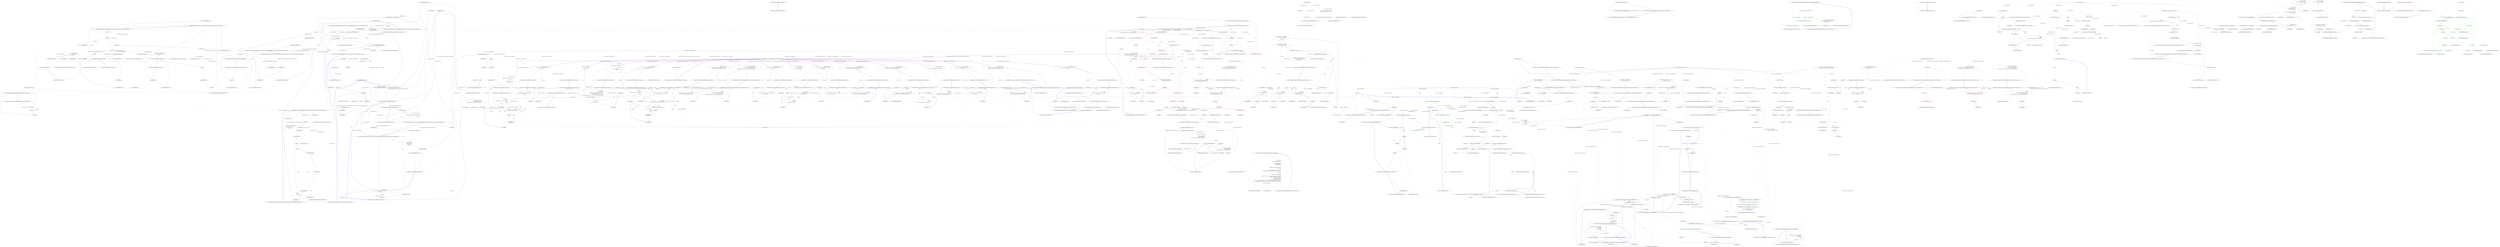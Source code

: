digraph  {
n144 [label="HangFire.SqlServer.SqlServerWriteOnlyTransaction", span=""];
n145 [label=string, span=""];
n146 [label="System.TimeSpan", span=""];
n147 [label=string, span=""];
n148 [label=string, span=""];
n149 [label=string, span=""];
n150 [label="System.Collections.Generic.IDictionary<string, string>", span=""];
n151 [label=string, span=""];
n152 [label="System.Collections.Generic.IDictionary<string, string>", span=""];
n153 [label=string, span=""];
n154 [label=string, span=""];
n155 [label=enqueueJobSql, span=""];
n156 [label=string, span=""];
n157 [label=string, span=""];
n158 [label="System.TimeSpan", span=""];
n159 [label=string, span=""];
n160 [label=string, span=""];
n161 [label="System.TimeSpan", span=""];
n162 [label=string, span=""];
n163 [label=string, span=""];
n164 [label=double, span=""];
n165 [label=addSql, span=""];
n166 [label=string, span=""];
n167 [label=string, span=""];
n168 [label=string, span=""];
n169 [label=string, span=""];
n170 [label=string, span=""];
n171 [label=string, span=""];
n172 [label=int, span=""];
n173 [label=int, span=""];
n174 [label=trimSql, span=""];
n175 [label=string, span=""];
n176 [label=updateSql, span=""];
n177 [label=insertSql, span=""];
n178 [label=string, span=""];
n179 [label=updateSql, span=""];
n180 [label=insertSql, span=""];
n181 [label=string, span=""];
n182 [label="System.TimeSpan", span=""];
n0 [label="Entry HangFire.SqlServer.SqlServerWriteOnlyTransaction.SqlServerWriteOnlyTransaction(SqlConnection)", span="17-17", cluster="HangFire.SqlServer.SqlServerWriteOnlyTransaction.SqlServerWriteOnlyTransaction(SqlConnection)"];
n1 [label="connection == null", span="19-19", cluster="HangFire.SqlServer.SqlServerWriteOnlyTransaction.SqlServerWriteOnlyTransaction(SqlConnection)"];
n3 [label="_connection = connection", span="21-21", cluster="HangFire.SqlServer.SqlServerWriteOnlyTransaction.SqlServerWriteOnlyTransaction(SqlConnection)"];
n2 [label="throw new ArgumentNullException(''connection'');", span="19-19", cluster="HangFire.SqlServer.SqlServerWriteOnlyTransaction.SqlServerWriteOnlyTransaction(SqlConnection)"];
n4 [label="Exit HangFire.SqlServer.SqlServerWriteOnlyTransaction.SqlServerWriteOnlyTransaction(SqlConnection)", span="17-17", cluster="HangFire.SqlServer.SqlServerWriteOnlyTransaction.SqlServerWriteOnlyTransaction(SqlConnection)"];
n5 [label="Entry System.ArgumentNullException.ArgumentNullException(string)", span="0-0", cluster="System.ArgumentNullException.ArgumentNullException(string)"];
n6 [label="Entry HangFire.SqlServer.SqlServerWriteOnlyTransaction.Dispose()", span="24-24", cluster="HangFire.SqlServer.SqlServerWriteOnlyTransaction.Dispose()"];
n7 [label="Exit HangFire.SqlServer.SqlServerWriteOnlyTransaction.Dispose()", span="24-24", cluster="HangFire.SqlServer.SqlServerWriteOnlyTransaction.Dispose()"];
n8 [label="Entry HangFire.SqlServer.SqlServerWriteOnlyTransaction.Commit()", span="28-28", cluster="HangFire.SqlServer.SqlServerWriteOnlyTransaction.Commit()"];
n9 [label="var transaction = new TransactionScope(\r\n                TransactionScopeOption.RequiresNew,\r\n                new TransactionOptions { IsolationLevel = IsolationLevel.Serializable })", span="30-32", cluster="HangFire.SqlServer.SqlServerWriteOnlyTransaction.Commit()"];
n10 [label="_connection.EnlistTransaction(Transaction.Current)", span="34-34", cluster="HangFire.SqlServer.SqlServerWriteOnlyTransaction.Commit()"];
n16 [label="Entry TransactionScope.cstr", span="", cluster="TransactionScope.cstr"];
n17 [label="Entry TransactionOptions.cstr", span="", cluster="TransactionOptions.cstr"];
n13 [label="transaction.Complete()", span="41-41", cluster="HangFire.SqlServer.SqlServerWriteOnlyTransaction.Commit()"];
n11 [label=_commandQueue, span="36-36", cluster="HangFire.SqlServer.SqlServerWriteOnlyTransaction.Commit()"];
n18 [label="Entry Unk.EnlistTransaction", span="", cluster="Unk.EnlistTransaction"];
n12 [label="command(_connection)", span="38-38", cluster="HangFire.SqlServer.SqlServerWriteOnlyTransaction.Commit()"];
n19 [label="Entry System.Action<T>.Invoke(T)", span="0-0", cluster="System.Action<T>.Invoke(T)"];
n14 [label="return true;", span="44-44", cluster="HangFire.SqlServer.SqlServerWriteOnlyTransaction.Commit()"];
n20 [label="Entry Unk.Complete", span="", cluster="Unk.Complete"];
n15 [label="Exit HangFire.SqlServer.SqlServerWriteOnlyTransaction.Commit()", span="28-28", cluster="HangFire.SqlServer.SqlServerWriteOnlyTransaction.Commit()"];
n21 [label="Entry HangFire.SqlServer.SqlServerWriteOnlyTransaction.ExpireJob(string, System.TimeSpan)", span="47-47", cluster="HangFire.SqlServer.SqlServerWriteOnlyTransaction.ExpireJob(string, System.TimeSpan)"];
n22 [label="QueueCommand(x => x.Execute(\r\n                @''update HangFire.Job set ExpireAt = @expireAt where Id = @id'',\r\n                new { expireAt = DateTime.UtcNow.Add(expireIn), id = jobId }))", span="49-51", cluster="HangFire.SqlServer.SqlServerWriteOnlyTransaction.ExpireJob(string, System.TimeSpan)"];
n26 [label="x.Execute(\r\n                @''update HangFire.Job set ExpireAt = @expireAt where Id = @id'',\r\n                new { expireAt = DateTime.UtcNow.Add(expireIn), id = jobId })", span="49-51", cluster="lambda expression"];
n23 [label="Exit HangFire.SqlServer.SqlServerWriteOnlyTransaction.ExpireJob(string, System.TimeSpan)", span="47-47", cluster="HangFire.SqlServer.SqlServerWriteOnlyTransaction.ExpireJob(string, System.TimeSpan)"];
n24 [label="Entry HangFire.SqlServer.SqlServerWriteOnlyTransaction.QueueCommand(System.Action<SqlConnection>)", span="218-218", cluster="HangFire.SqlServer.SqlServerWriteOnlyTransaction.QueueCommand(System.Action<SqlConnection>)"];
n25 [label="Entry lambda expression", span="49-51", cluster="lambda expression"];
n27 [label="Exit lambda expression", span="49-51", cluster="lambda expression"];
n28 [label="Entry System.DateTime.Add(System.TimeSpan)", span="0-0", cluster="System.DateTime.Add(System.TimeSpan)"];
n29 [label="Entry Unk.Execute", span="", cluster="Unk.Execute"];
n30 [label="Entry HangFire.SqlServer.SqlServerWriteOnlyTransaction.PersistJob(string)", span="54-54", cluster="HangFire.SqlServer.SqlServerWriteOnlyTransaction.PersistJob(string)"];
n31 [label="QueueCommand(x => x.Execute(\r\n                @''update HangFire.Job set ExpireAt = NULL where Id = @id'',\r\n                new { id = jobId }))", span="56-58", cluster="HangFire.SqlServer.SqlServerWriteOnlyTransaction.PersistJob(string)"];
n34 [label="x.Execute(\r\n                @''update HangFire.Job set ExpireAt = NULL where Id = @id'',\r\n                new { id = jobId })", span="56-58", cluster="lambda expression"];
n32 [label="Exit HangFire.SqlServer.SqlServerWriteOnlyTransaction.PersistJob(string)", span="54-54", cluster="HangFire.SqlServer.SqlServerWriteOnlyTransaction.PersistJob(string)"];
n33 [label="Entry lambda expression", span="56-58", cluster="lambda expression"];
n35 [label="Exit lambda expression", span="56-58", cluster="lambda expression"];
n36 [label="Entry HangFire.SqlServer.SqlServerWriteOnlyTransaction.SetJobState(string, string, System.Collections.Generic.IDictionary<string, string>)", span="61-61", cluster="HangFire.SqlServer.SqlServerWriteOnlyTransaction.SetJobState(string, string, System.Collections.Generic.IDictionary<string, string>)"];
n37 [label="QueueCommand(x => x.Execute(\r\n                @''update HangFire.Job set State = @name, StateData = @data where Id = @id'',\r\n                new { name = state, data = JobHelper.ToJson(stateProperties), id = jobId }))", span="63-65", cluster="HangFire.SqlServer.SqlServerWriteOnlyTransaction.SetJobState(string, string, System.Collections.Generic.IDictionary<string, string>)"];
n40 [label="x.Execute(\r\n                @''update HangFire.Job set State = @name, StateData = @data where Id = @id'',\r\n                new { name = state, data = JobHelper.ToJson(stateProperties), id = jobId })", span="63-65", cluster="lambda expression"];
n38 [label="Exit HangFire.SqlServer.SqlServerWriteOnlyTransaction.SetJobState(string, string, System.Collections.Generic.IDictionary<string, string>)", span="61-61", cluster="HangFire.SqlServer.SqlServerWriteOnlyTransaction.SetJobState(string, string, System.Collections.Generic.IDictionary<string, string>)"];
n39 [label="Entry lambda expression", span="63-65", cluster="lambda expression"];
n41 [label="Exit lambda expression", span="63-65", cluster="lambda expression"];
n42 [label="Entry HangFire.Common.JobHelper.ToJson(object)", span="23-23", cluster="HangFire.Common.JobHelper.ToJson(object)"];
n43 [label="Entry HangFire.SqlServer.SqlServerWriteOnlyTransaction.AppendJobHistory(string, System.Collections.Generic.IDictionary<string, string>)", span="68-68", cluster="HangFire.SqlServer.SqlServerWriteOnlyTransaction.AppendJobHistory(string, System.Collections.Generic.IDictionary<string, string>)"];
n44 [label="QueueCommand(x => x.Execute(\r\n                @''insert into HangFire.JobHistory (JobId, CreatedAt, Data) ''\r\n                + @''values (@jobId, @createdAt, @data)'',\r\n                new { jobId = jobId, createdAt = DateTime.UtcNow, data = JobHelper.ToJson(properties) }))", span="70-73", cluster="HangFire.SqlServer.SqlServerWriteOnlyTransaction.AppendJobHistory(string, System.Collections.Generic.IDictionary<string, string>)"];
n47 [label="x.Execute(\r\n                @''insert into HangFire.JobHistory (JobId, CreatedAt, Data) ''\r\n                + @''values (@jobId, @createdAt, @data)'',\r\n                new { jobId = jobId, createdAt = DateTime.UtcNow, data = JobHelper.ToJson(properties) })", span="70-73", cluster="lambda expression"];
n45 [label="Exit HangFire.SqlServer.SqlServerWriteOnlyTransaction.AppendJobHistory(string, System.Collections.Generic.IDictionary<string, string>)", span="68-68", cluster="HangFire.SqlServer.SqlServerWriteOnlyTransaction.AppendJobHistory(string, System.Collections.Generic.IDictionary<string, string>)"];
n46 [label="Entry lambda expression", span="70-73", cluster="lambda expression"];
n48 [label="Exit lambda expression", span="70-73", cluster="lambda expression"];
n49 [label="Entry HangFire.SqlServer.SqlServerWriteOnlyTransaction.AddToQueue(string, string)", span="76-76", cluster="HangFire.SqlServer.SqlServerWriteOnlyTransaction.AddToQueue(string, string)"];
n50 [label="string enqueueJobSql = @''\r\ninsert into HangFire.JobQueue (JobId, Queue)\r\nvalues (@jobId, @queue)''", span="78-80", cluster="HangFire.SqlServer.SqlServerWriteOnlyTransaction.AddToQueue(string, string)"];
n51 [label="QueueCommand(x => x.Execute(\r\n                enqueueJobSql,\r\n                new { jobId = jobId, queue = queue }))", span="82-84", cluster="HangFire.SqlServer.SqlServerWriteOnlyTransaction.AddToQueue(string, string)"];
n54 [label="x.Execute(\r\n                enqueueJobSql,\r\n                new { jobId = jobId, queue = queue })", span="82-84", cluster="lambda expression"];
n52 [label="Exit HangFire.SqlServer.SqlServerWriteOnlyTransaction.AddToQueue(string, string)", span="76-76", cluster="HangFire.SqlServer.SqlServerWriteOnlyTransaction.AddToQueue(string, string)"];
n53 [label="Entry lambda expression", span="82-84", cluster="lambda expression"];
n55 [label="Exit lambda expression", span="82-84", cluster="lambda expression"];
n56 [label="Entry HangFire.SqlServer.SqlServerWriteOnlyTransaction.IncrementCounter(string)", span="87-87", cluster="HangFire.SqlServer.SqlServerWriteOnlyTransaction.IncrementCounter(string)"];
n57 [label="QueueCommand(x => x.Execute(\r\n                @''insert into HangFire.Counter ([Key], [Value]) values (@key, @value)'',\r\n                new { key, value = +1 }))", span="89-91", cluster="HangFire.SqlServer.SqlServerWriteOnlyTransaction.IncrementCounter(string)"];
n60 [label="x.Execute(\r\n                @''insert into HangFire.Counter ([Key], [Value]) values (@key, @value)'',\r\n                new { key, value = +1 })", span="89-91", cluster="lambda expression"];
n58 [label="Exit HangFire.SqlServer.SqlServerWriteOnlyTransaction.IncrementCounter(string)", span="87-87", cluster="HangFire.SqlServer.SqlServerWriteOnlyTransaction.IncrementCounter(string)"];
n59 [label="Entry lambda expression", span="89-91", cluster="lambda expression"];
n61 [label="Exit lambda expression", span="89-91", cluster="lambda expression"];
n62 [label="Entry HangFire.SqlServer.SqlServerWriteOnlyTransaction.IncrementCounter(string, System.TimeSpan)", span="94-94", cluster="HangFire.SqlServer.SqlServerWriteOnlyTransaction.IncrementCounter(string, System.TimeSpan)"];
n63 [label="QueueCommand(x => x.Execute(\r\n                @''insert into HangFire.Counter ([Key], [Value], [ExpireAt]) values (@key, @value, @expireAt)'',\r\n                new { key, value = +1, expireAt = DateTime.UtcNow.Add(expireIn) }))", span="96-98", cluster="HangFire.SqlServer.SqlServerWriteOnlyTransaction.IncrementCounter(string, System.TimeSpan)"];
n66 [label="x.Execute(\r\n                @''insert into HangFire.Counter ([Key], [Value], [ExpireAt]) values (@key, @value, @expireAt)'',\r\n                new { key, value = +1, expireAt = DateTime.UtcNow.Add(expireIn) })", span="96-98", cluster="lambda expression"];
n64 [label="Exit HangFire.SqlServer.SqlServerWriteOnlyTransaction.IncrementCounter(string, System.TimeSpan)", span="94-94", cluster="HangFire.SqlServer.SqlServerWriteOnlyTransaction.IncrementCounter(string, System.TimeSpan)"];
n65 [label="Entry lambda expression", span="96-98", cluster="lambda expression"];
n67 [label="Exit lambda expression", span="96-98", cluster="lambda expression"];
n68 [label="Entry HangFire.SqlServer.SqlServerWriteOnlyTransaction.DecrementCounter(string)", span="101-101", cluster="HangFire.SqlServer.SqlServerWriteOnlyTransaction.DecrementCounter(string)"];
n69 [label="QueueCommand(x => x.Execute(\r\n                @''insert into HangFire.Counter ([Key], [Value]) values (@key, @value)'',\r\n                new { key, value = -1 }))", span="103-105", cluster="HangFire.SqlServer.SqlServerWriteOnlyTransaction.DecrementCounter(string)"];
n72 [label="x.Execute(\r\n                @''insert into HangFire.Counter ([Key], [Value]) values (@key, @value)'',\r\n                new { key, value = -1 })", span="103-105", cluster="lambda expression"];
n70 [label="Exit HangFire.SqlServer.SqlServerWriteOnlyTransaction.DecrementCounter(string)", span="101-101", cluster="HangFire.SqlServer.SqlServerWriteOnlyTransaction.DecrementCounter(string)"];
n71 [label="Entry lambda expression", span="103-105", cluster="lambda expression"];
n73 [label="Exit lambda expression", span="103-105", cluster="lambda expression"];
n74 [label="Entry HangFire.SqlServer.SqlServerWriteOnlyTransaction.DecrementCounter(string, System.TimeSpan)", span="108-108", cluster="HangFire.SqlServer.SqlServerWriteOnlyTransaction.DecrementCounter(string, System.TimeSpan)"];
n75 [label="QueueCommand(x => x.Execute(\r\n                @''insert into HangFire.Counter ([Key], [Value], [ExpireAt]) values (@key, @value, @expireAt)'',\r\n                new { key, value = -1, expireAt = DateTime.UtcNow.Add(expireIn) }))", span="110-112", cluster="HangFire.SqlServer.SqlServerWriteOnlyTransaction.DecrementCounter(string, System.TimeSpan)"];
n78 [label="x.Execute(\r\n                @''insert into HangFire.Counter ([Key], [Value], [ExpireAt]) values (@key, @value, @expireAt)'',\r\n                new { key, value = -1, expireAt = DateTime.UtcNow.Add(expireIn) })", span="110-112", cluster="lambda expression"];
n76 [label="Exit HangFire.SqlServer.SqlServerWriteOnlyTransaction.DecrementCounter(string, System.TimeSpan)", span="108-108", cluster="HangFire.SqlServer.SqlServerWriteOnlyTransaction.DecrementCounter(string, System.TimeSpan)"];
n77 [label="Entry lambda expression", span="110-112", cluster="lambda expression"];
n79 [label="Exit lambda expression", span="110-112", cluster="lambda expression"];
n80 [label="Entry HangFire.SqlServer.SqlServerWriteOnlyTransaction.AddToSet(string, string)", span="115-115", cluster="HangFire.SqlServer.SqlServerWriteOnlyTransaction.AddToSet(string, string)"];
n81 [label="AddToSet(key, value, 0.0)", span="117-117", cluster="HangFire.SqlServer.SqlServerWriteOnlyTransaction.AddToSet(string, string)"];
n82 [label="Exit HangFire.SqlServer.SqlServerWriteOnlyTransaction.AddToSet(string, string)", span="115-115", cluster="HangFire.SqlServer.SqlServerWriteOnlyTransaction.AddToSet(string, string)"];
n83 [label="Entry HangFire.SqlServer.SqlServerWriteOnlyTransaction.AddToSet(string, string, double)", span="120-120", cluster="HangFire.SqlServer.SqlServerWriteOnlyTransaction.AddToSet(string, string, double)"];
n84 [label="string addSql = @''\r\nmerge HangFire.[Set] as Target\r\nusing (VALUES (@key, @value, @score)) as Source ([Key], Value, Score)\r\non Target.[Key] = Source.[Key] and Target.Value = Source.Value\r\nwhen matched then update set Score = Source.Score\r\nwhen not matched then insert ([Key], Value, Score) values (Source.[Key], Source.Value, Source.Score);''", span="122-127", cluster="HangFire.SqlServer.SqlServerWriteOnlyTransaction.AddToSet(string, string, double)"];
n85 [label="QueueCommand(x => x.Execute(\r\n                addSql,\r\n                new { key, value, score }))", span="129-131", cluster="HangFire.SqlServer.SqlServerWriteOnlyTransaction.AddToSet(string, string, double)"];
n88 [label="x.Execute(\r\n                addSql,\r\n                new { key, value, score })", span="129-131", cluster="lambda expression"];
n86 [label="Exit HangFire.SqlServer.SqlServerWriteOnlyTransaction.AddToSet(string, string, double)", span="120-120", cluster="HangFire.SqlServer.SqlServerWriteOnlyTransaction.AddToSet(string, string, double)"];
n87 [label="Entry lambda expression", span="129-131", cluster="lambda expression"];
n89 [label="Exit lambda expression", span="129-131", cluster="lambda expression"];
n90 [label="Entry HangFire.SqlServer.SqlServerWriteOnlyTransaction.RemoveFromSet(string, string)", span="134-134", cluster="HangFire.SqlServer.SqlServerWriteOnlyTransaction.RemoveFromSet(string, string)"];
n91 [label="QueueCommand(x => x.Execute(\r\n                @''delete from HangFire.[Set] where [Key] = @key and Value = @value'',\r\n                new { key, value }))", span="136-138", cluster="HangFire.SqlServer.SqlServerWriteOnlyTransaction.RemoveFromSet(string, string)"];
n94 [label="x.Execute(\r\n                @''delete from HangFire.[Set] where [Key] = @key and Value = @value'',\r\n                new { key, value })", span="136-138", cluster="lambda expression"];
n92 [label="Exit HangFire.SqlServer.SqlServerWriteOnlyTransaction.RemoveFromSet(string, string)", span="134-134", cluster="HangFire.SqlServer.SqlServerWriteOnlyTransaction.RemoveFromSet(string, string)"];
n93 [label="Entry lambda expression", span="136-138", cluster="lambda expression"];
n95 [label="Exit lambda expression", span="136-138", cluster="lambda expression"];
n96 [label="Entry HangFire.SqlServer.SqlServerWriteOnlyTransaction.InsertToList(string, string)", span="141-141", cluster="HangFire.SqlServer.SqlServerWriteOnlyTransaction.InsertToList(string, string)"];
n97 [label="QueueCommand(x => x.Execute(\r\n                @''insert into HangFire.List ([Key], Value) values (@key, @value)'',\r\n                new { key, value }))", span="143-145", cluster="HangFire.SqlServer.SqlServerWriteOnlyTransaction.InsertToList(string, string)"];
n100 [label="x.Execute(\r\n                @''insert into HangFire.List ([Key], Value) values (@key, @value)'',\r\n                new { key, value })", span="143-145", cluster="lambda expression"];
n98 [label="Exit HangFire.SqlServer.SqlServerWriteOnlyTransaction.InsertToList(string, string)", span="141-141", cluster="HangFire.SqlServer.SqlServerWriteOnlyTransaction.InsertToList(string, string)"];
n99 [label="Entry lambda expression", span="143-145", cluster="lambda expression"];
n101 [label="Exit lambda expression", span="143-145", cluster="lambda expression"];
n102 [label="Entry HangFire.SqlServer.SqlServerWriteOnlyTransaction.RemoveFromList(string, string)", span="148-148", cluster="HangFire.SqlServer.SqlServerWriteOnlyTransaction.RemoveFromList(string, string)"];
n103 [label="QueueCommand(x => x.Execute(\r\n                @''delete from HangFire.List where [Key] = @key and Value = @value'',\r\n                new { key, value }))", span="150-152", cluster="HangFire.SqlServer.SqlServerWriteOnlyTransaction.RemoveFromList(string, string)"];
n106 [label="x.Execute(\r\n                @''delete from HangFire.List where [Key] = @key and Value = @value'',\r\n                new { key, value })", span="150-152", cluster="lambda expression"];
n104 [label="Exit HangFire.SqlServer.SqlServerWriteOnlyTransaction.RemoveFromList(string, string)", span="148-148", cluster="HangFire.SqlServer.SqlServerWriteOnlyTransaction.RemoveFromList(string, string)"];
n105 [label="Entry lambda expression", span="150-152", cluster="lambda expression"];
n107 [label="Exit lambda expression", span="150-152", cluster="lambda expression"];
n108 [label="Entry HangFire.SqlServer.SqlServerWriteOnlyTransaction.TrimList(string, int, int)", span="155-155", cluster="HangFire.SqlServer.SqlServerWriteOnlyTransaction.TrimList(string, int, int)"];
n109 [label="string trimSql = @''\r\nwith cte as (\r\nselect row_number() over (order by Id desc) as row_num from HangFire.List)\r\ndelete from cte where row_num not between @start and @end''", span="157-160", cluster="HangFire.SqlServer.SqlServerWriteOnlyTransaction.TrimList(string, int, int)"];
n110 [label="QueueCommand(x => x.Execute(\r\n                trimSql,\r\n                new { start = keepStartingFrom + 1, end = keepEndingAt + 1 }))", span="162-164", cluster="HangFire.SqlServer.SqlServerWriteOnlyTransaction.TrimList(string, int, int)"];
n113 [label="x.Execute(\r\n                trimSql,\r\n                new { start = keepStartingFrom + 1, end = keepEndingAt + 1 })", span="162-164", cluster="lambda expression"];
n111 [label="Exit HangFire.SqlServer.SqlServerWriteOnlyTransaction.TrimList(string, int, int)", span="155-155", cluster="HangFire.SqlServer.SqlServerWriteOnlyTransaction.TrimList(string, int, int)"];
n112 [label="Entry lambda expression", span="162-164", cluster="lambda expression"];
n114 [label="Exit lambda expression", span="162-164", cluster="lambda expression"];
n115 [label="Entry HangFire.SqlServer.SqlServerWriteOnlyTransaction.IncrementValue(string)", span="167-167", cluster="HangFire.SqlServer.SqlServerWriteOnlyTransaction.IncrementValue(string)"];
n116 [label="string insertSql = @''\r\nbegin try \r\n    insert into HangFire.Value ([Key], IntValue) values (@key, 0)\r\nend try\r\nbegin catch\r\nend catch''", span="169-174", cluster="HangFire.SqlServer.SqlServerWriteOnlyTransaction.IncrementValue(string)"];
n118 [label="QueueCommand(x =>\r\n            {\r\n                var affectedRows = x.Execute(updateSql, new { key });\r\n\r\n                if (affectedRows == 0)\r\n                {\r\n                    x.Execute(insertSql + ''\n'' + updateSql, new { key });\r\n                }\r\n            })", span="178-186", cluster="HangFire.SqlServer.SqlServerWriteOnlyTransaction.IncrementValue(string)"];
n121 [label="var affectedRows = x.Execute(updateSql, new { key })", span="180-180", cluster="lambda expression"];
n123 [label="x.Execute(insertSql + ''\n'' + updateSql, new { key })", span="184-184", cluster="lambda expression"];
n117 [label="string updateSql = @''\r\nupdate HangFire.Value set IntValue = IntValue + 1 where [Key] = @key''", span="175-176", cluster="HangFire.SqlServer.SqlServerWriteOnlyTransaction.IncrementValue(string)"];
n119 [label="Exit HangFire.SqlServer.SqlServerWriteOnlyTransaction.IncrementValue(string)", span="167-167", cluster="HangFire.SqlServer.SqlServerWriteOnlyTransaction.IncrementValue(string)"];
n120 [label="Entry lambda expression", span="178-186", cluster="lambda expression"];
n122 [label="affectedRows == 0", span="182-182", cluster="lambda expression"];
n124 [label="Exit lambda expression", span="178-186", cluster="lambda expression"];
n125 [label="Entry HangFire.SqlServer.SqlServerWriteOnlyTransaction.DecrementValue(string)", span="189-189", cluster="HangFire.SqlServer.SqlServerWriteOnlyTransaction.DecrementValue(string)"];
n126 [label="string insertSql = @''\r\nbegin try \r\n    insert into HangFire.Value ([Key], IntValue) values (@key, 0)\r\nend try\r\nbegin catch\r\nend catch''", span="191-196", cluster="HangFire.SqlServer.SqlServerWriteOnlyTransaction.DecrementValue(string)"];
n128 [label="QueueCommand(x =>\r\n            {\r\n                var affectedRows = x.Execute(updateSql, new { key });\r\n\r\n                if (affectedRows == 0)\r\n                {\r\n                    x.Execute(insertSql + ''\n'' + updateSql, new { key });\r\n                }\r\n            })", span="200-208", cluster="HangFire.SqlServer.SqlServerWriteOnlyTransaction.DecrementValue(string)"];
n131 [label="var affectedRows = x.Execute(updateSql, new { key })", span="202-202", cluster="lambda expression"];
n133 [label="x.Execute(insertSql + ''\n'' + updateSql, new { key })", span="206-206", cluster="lambda expression"];
n127 [label="string updateSql = @''\r\nupdate HangFire.Value set IntValue = IntValue - 1 where [Key] = @key''", span="197-198", cluster="HangFire.SqlServer.SqlServerWriteOnlyTransaction.DecrementValue(string)"];
n129 [label="Exit HangFire.SqlServer.SqlServerWriteOnlyTransaction.DecrementValue(string)", span="189-189", cluster="HangFire.SqlServer.SqlServerWriteOnlyTransaction.DecrementValue(string)"];
n130 [label="Entry lambda expression", span="200-208", cluster="lambda expression"];
n132 [label="affectedRows == 0", span="204-204", cluster="lambda expression"];
n134 [label="Exit lambda expression", span="200-208", cluster="lambda expression"];
n135 [label="Entry HangFire.SqlServer.SqlServerWriteOnlyTransaction.ExpireValue(string, System.TimeSpan)", span="211-211", cluster="HangFire.SqlServer.SqlServerWriteOnlyTransaction.ExpireValue(string, System.TimeSpan)"];
n136 [label="QueueCommand(x => x.Execute(\r\n                @''update HangFire.Value set ExpireAt = @expireAt where [Key] = @key'',\r\n                new { expireAt = DateTime.UtcNow.Add(expireIn), key = key }))", span="213-215", cluster="HangFire.SqlServer.SqlServerWriteOnlyTransaction.ExpireValue(string, System.TimeSpan)"];
n139 [label="x.Execute(\r\n                @''update HangFire.Value set ExpireAt = @expireAt where [Key] = @key'',\r\n                new { expireAt = DateTime.UtcNow.Add(expireIn), key = key })", span="213-215", cluster="lambda expression"];
n137 [label="Exit HangFire.SqlServer.SqlServerWriteOnlyTransaction.ExpireValue(string, System.TimeSpan)", span="211-211", cluster="HangFire.SqlServer.SqlServerWriteOnlyTransaction.ExpireValue(string, System.TimeSpan)"];
n138 [label="Entry lambda expression", span="213-215", cluster="lambda expression"];
n140 [label="Exit lambda expression", span="213-215", cluster="lambda expression"];
n141 [label="_commandQueue.Enqueue(action)", span="220-220", cluster="HangFire.SqlServer.SqlServerWriteOnlyTransaction.QueueCommand(System.Action<SqlConnection>)"];
n142 [label="Exit HangFire.SqlServer.SqlServerWriteOnlyTransaction.QueueCommand(System.Action<SqlConnection>)", span="218-218", cluster="HangFire.SqlServer.SqlServerWriteOnlyTransaction.QueueCommand(System.Action<SqlConnection>)"];
n143 [label="Entry System.Collections.Generic.Queue<T>.Enqueue(T)", span="0-0", cluster="System.Collections.Generic.Queue<T>.Enqueue(T)"];
m1_0 [label="Entry HangFire.Client.ClientJobDescriptor.ClientJobDescriptor(IRedisClient, string, System.Collections.Generic.IDictionary<string, string>, HangFire.States.JobState)", span="15-15", cluster="HangFire.Client.ClientJobDescriptor.ClientJobDescriptor(IRedisClient, string, System.Collections.Generic.IDictionary<string, string>, HangFire.States.JobState)", file="ClientJobDescriptor.cs"];
m1_1 [label="redis == null", span="21-21", cluster="HangFire.Client.ClientJobDescriptor.ClientJobDescriptor(IRedisClient, string, System.Collections.Generic.IDictionary<string, string>, HangFire.States.JobState)", file="ClientJobDescriptor.cs"];
m1_3 [label="jobId == null", span="22-22", cluster="HangFire.Client.ClientJobDescriptor.ClientJobDescriptor(IRedisClient, string, System.Collections.Generic.IDictionary<string, string>, HangFire.States.JobState)", file="ClientJobDescriptor.cs"];
m1_5 [label="jobParameters == null", span="23-23", cluster="HangFire.Client.ClientJobDescriptor.ClientJobDescriptor(IRedisClient, string, System.Collections.Generic.IDictionary<string, string>, HangFire.States.JobState)", file="ClientJobDescriptor.cs"];
m1_7 [label="state == null", span="24-24", cluster="HangFire.Client.ClientJobDescriptor.ClientJobDescriptor(IRedisClient, string, System.Collections.Generic.IDictionary<string, string>, HangFire.States.JobState)", file="ClientJobDescriptor.cs"];
m1_9 [label="_redis = redis", span="26-26", cluster="HangFire.Client.ClientJobDescriptor.ClientJobDescriptor(IRedisClient, string, System.Collections.Generic.IDictionary<string, string>, HangFire.States.JobState)", file="ClientJobDescriptor.cs"];
m1_10 [label="_stateMachine = new StateMachine(redis)", span="27-27", cluster="HangFire.Client.ClientJobDescriptor.ClientJobDescriptor(IRedisClient, string, System.Collections.Generic.IDictionary<string, string>, HangFire.States.JobState)", file="ClientJobDescriptor.cs"];
m1_11 [label="_state = state", span="29-29", cluster="HangFire.Client.ClientJobDescriptor.ClientJobDescriptor(IRedisClient, string, System.Collections.Generic.IDictionary<string, string>, HangFire.States.JobState)", file="ClientJobDescriptor.cs"];
m1_12 [label="_jobParameters = jobParameters", span="30-30", cluster="HangFire.Client.ClientJobDescriptor.ClientJobDescriptor(IRedisClient, string, System.Collections.Generic.IDictionary<string, string>, HangFire.States.JobState)", file="ClientJobDescriptor.cs"];
m1_13 [label="JobId = jobId", span="31-31", cluster="HangFire.Client.ClientJobDescriptor.ClientJobDescriptor(IRedisClient, string, System.Collections.Generic.IDictionary<string, string>, HangFire.States.JobState)", file="ClientJobDescriptor.cs"];
m1_2 [label="throw new ArgumentNullException(''redis'');", span="21-21", cluster="HangFire.Client.ClientJobDescriptor.ClientJobDescriptor(IRedisClient, string, System.Collections.Generic.IDictionary<string, string>, HangFire.States.JobState)", file="ClientJobDescriptor.cs"];
m1_4 [label="throw new ArgumentNullException(''jobId'');", span="22-22", cluster="HangFire.Client.ClientJobDescriptor.ClientJobDescriptor(IRedisClient, string, System.Collections.Generic.IDictionary<string, string>, HangFire.States.JobState)", file="ClientJobDescriptor.cs"];
m1_6 [label="throw new ArgumentNullException(''jobParameters'');", span="23-23", cluster="HangFire.Client.ClientJobDescriptor.ClientJobDescriptor(IRedisClient, string, System.Collections.Generic.IDictionary<string, string>, HangFire.States.JobState)", file="ClientJobDescriptor.cs"];
m1_8 [label="throw new ArgumentNullException(''state'');", span="24-24", cluster="HangFire.Client.ClientJobDescriptor.ClientJobDescriptor(IRedisClient, string, System.Collections.Generic.IDictionary<string, string>, HangFire.States.JobState)", file="ClientJobDescriptor.cs"];
m1_14 [label="Exit HangFire.Client.ClientJobDescriptor.ClientJobDescriptor(IRedisClient, string, System.Collections.Generic.IDictionary<string, string>, HangFire.States.JobState)", span="15-15", cluster="HangFire.Client.ClientJobDescriptor.ClientJobDescriptor(IRedisClient, string, System.Collections.Generic.IDictionary<string, string>, HangFire.States.JobState)", file="ClientJobDescriptor.cs"];
m1_31 [label="Entry HangFire.JobHelper.FromJson<T>(string)", span="37-37", cluster="HangFire.JobHelper.FromJson<T>(string)", file="ClientJobDescriptor.cs"];
m1_25 [label="Entry HangFire.Client.ClientJobDescriptor.GetParameter<T>(string)", span="43-43", cluster="HangFire.Client.ClientJobDescriptor.GetParameter<T>(string)", file="ClientJobDescriptor.cs"];
m1_26 [label="String.IsNullOrEmpty(name)", span="45-45", cluster="HangFire.Client.ClientJobDescriptor.GetParameter<T>(string)", file="ClientJobDescriptor.cs"];
m1_28 [label="return _jobParameters.ContainsKey(name)\r\n                ? JobHelper.FromJson<T>(_jobParameters[name])\r\n                : default(T);", span="47-49", cluster="HangFire.Client.ClientJobDescriptor.GetParameter<T>(string)", file="ClientJobDescriptor.cs"];
m1_27 [label="throw new ArgumentNullException(''name'');", span="45-45", cluster="HangFire.Client.ClientJobDescriptor.GetParameter<T>(string)", file="ClientJobDescriptor.cs"];
m1_29 [label="Exit HangFire.Client.ClientJobDescriptor.GetParameter<T>(string)", span="43-43", cluster="HangFire.Client.ClientJobDescriptor.GetParameter<T>(string)", file="ClientJobDescriptor.cs"];
m1_37 [label="Entry Unk.SetRangeInHash", span="", cluster="Unk.SetRangeInHash", file="ClientJobDescriptor.cs"];
m1_36 [label="Entry string.Format(string, object)", span="0-0", cluster="string.Format(string, object)", file="ClientJobDescriptor.cs"];
m1_22 [label="Entry string.IsNullOrEmpty(string)", span="0-0", cluster="string.IsNullOrEmpty(string)", file="ClientJobDescriptor.cs"];
m1_32 [label="Entry HangFire.Client.ClientJobDescriptor.Create()", span="52-52", cluster="HangFire.Client.ClientJobDescriptor.Create()", file="ClientJobDescriptor.cs"];
m1_33 [label="_redis.SetRangeInHash(\r\n                String.Format(''hangfire:job:{0}'', JobId),\r\n                _jobParameters)", span="54-56", cluster="HangFire.Client.ClientJobDescriptor.Create()", file="ClientJobDescriptor.cs"];
m1_34 [label="_stateMachine.ChangeState(JobId, _state)", span="60-60", cluster="HangFire.Client.ClientJobDescriptor.Create()", file="ClientJobDescriptor.cs"];
m1_35 [label="Exit HangFire.Client.ClientJobDescriptor.Create()", span="52-52", cluster="HangFire.Client.ClientJobDescriptor.Create()", file="ClientJobDescriptor.cs"];
m1_23 [label="Entry HangFire.JobHelper.ToJson(object)", span="32-32", cluster="HangFire.JobHelper.ToJson(object)", file="ClientJobDescriptor.cs"];
m1_38 [label="Entry HangFire.States.StateMachine.ChangeState(string, HangFire.States.JobState, params string[])", span="58-58", cluster="HangFire.States.StateMachine.ChangeState(string, HangFire.States.JobState, params string[])", file="ClientJobDescriptor.cs"];
m1_30 [label="Entry System.Collections.Generic.IDictionary<TKey, TValue>.ContainsKey(TKey)", span="0-0", cluster="System.Collections.Generic.IDictionary<TKey, TValue>.ContainsKey(TKey)", file="ClientJobDescriptor.cs"];
m1_24 [label="Entry System.Collections.Generic.IDictionary<TKey, TValue>.Add(TKey, TValue)", span="0-0", cluster="System.Collections.Generic.IDictionary<TKey, TValue>.Add(TKey, TValue)", file="ClientJobDescriptor.cs"];
m1_17 [label="Entry HangFire.Client.ClientJobDescriptor.SetParameter(string, object)", span="36-36", cluster="HangFire.Client.ClientJobDescriptor.SetParameter(string, object)", file="ClientJobDescriptor.cs"];
m1_18 [label="String.IsNullOrEmpty(name)", span="38-38", cluster="HangFire.Client.ClientJobDescriptor.SetParameter(string, object)", file="ClientJobDescriptor.cs"];
m1_20 [label="_jobParameters.Add(name, JobHelper.ToJson(value))", span="40-40", cluster="HangFire.Client.ClientJobDescriptor.SetParameter(string, object)", file="ClientJobDescriptor.cs"];
m1_19 [label="throw new ArgumentNullException(''name'');", span="38-38", cluster="HangFire.Client.ClientJobDescriptor.SetParameter(string, object)", file="ClientJobDescriptor.cs"];
m1_21 [label="Exit HangFire.Client.ClientJobDescriptor.SetParameter(string, object)", span="36-36", cluster="HangFire.Client.ClientJobDescriptor.SetParameter(string, object)", file="ClientJobDescriptor.cs"];
m1_16 [label="Entry HangFire.States.StateMachine.StateMachine(IRedisClient)", span="36-36", cluster="HangFire.States.StateMachine.StateMachine(IRedisClient)", file="ClientJobDescriptor.cs"];
m1_39 [label="HangFire.Client.ClientJobDescriptor", span="", file="ClientJobDescriptor.cs"];
m2_9 [label="Entry System.Collections.Generic.Dictionary<TKey, TValue>.Dictionary()", span="0-0", cluster="System.Collections.Generic.Dictionary<TKey, TValue>.Dictionary()", file="ClientSteps.cs"];
m2_2 [label="Entry HangFire.States.ScheduledState.ScheduledState(System.DateTime)", span="32-32", cluster="HangFire.States.ScheduledState.ScheduledState(System.DateTime)", file="ClientSteps.cs"];
m2_3 [label="EnqueueAt = enqueueAt", span="34-34", cluster="HangFire.States.ScheduledState.ScheduledState(System.DateTime)", color=green, community=0, file="ClientSteps.cs"];
m2_4 [label="ScheduledAt = DateTime.UtcNow", span="35-35", cluster="HangFire.States.ScheduledState.ScheduledState(System.DateTime)", color=green, community=0, file="ClientSteps.cs"];
m2_5 [label="Exit HangFire.States.ScheduledState.ScheduledState(System.DateTime)", span="32-32", cluster="HangFire.States.ScheduledState.ScheduledState(System.DateTime)", file="ClientSteps.cs"];
m2_25 [label="Entry HangFire.Storage.IWriteOnlyTransaction.RemoveFromSet(string, string)", span="43-43", cluster="HangFire.Storage.IWriteOnlyTransaction.RemoveFromSet(string, string)", file="ClientSteps.cs"];
m2_11 [label="Entry HangFire.States.ScheduledState.Handler.Apply(HangFire.States.ApplyStateContext, HangFire.Storage.IWriteOnlyTransaction)", span="57-57", cluster="HangFire.States.ScheduledState.Handler.Apply(HangFire.States.ApplyStateContext, HangFire.Storage.IWriteOnlyTransaction)", file="ClientSteps.cs"];
m2_12 [label="var scheduledState = context.NewState as ScheduledState", span="59-59", cluster="HangFire.States.ScheduledState.Handler.Apply(HangFire.States.ApplyStateContext, HangFire.Storage.IWriteOnlyTransaction)", file="ClientSteps.cs", color=green, community=0];
m2_16 [label="transaction.AddToSet(''schedule'', context.JobId, timestamp)", span="68-68", cluster="HangFire.States.ScheduledState.Handler.Apply(HangFire.States.ApplyStateContext, HangFire.Storage.IWriteOnlyTransaction)", file="ClientSteps.cs", color=green, community=0];
m2_13 [label="scheduledState == null", span="60-60", cluster="HangFire.States.ScheduledState.Handler.Apply(HangFire.States.ApplyStateContext, HangFire.Storage.IWriteOnlyTransaction)", file="ClientSteps.cs", color=green, community=0];
m2_15 [label="var timestamp = JobHelper.ToTimestamp(scheduledState.EnqueueAt)", span="67-67", cluster="HangFire.States.ScheduledState.Handler.Apply(HangFire.States.ApplyStateContext, HangFire.Storage.IWriteOnlyTransaction)", file="ClientSteps.cs", color=green, community=0];
m2_14 [label="throw new InvalidOperationException(String.Format(\r\n                        ''`{0}` state handler can be registered only for the Scheduled state.'',\r\n                        typeof(Handler).FullName));", span="62-64", cluster="HangFire.States.ScheduledState.Handler.Apply(HangFire.States.ApplyStateContext, HangFire.Storage.IWriteOnlyTransaction)", file="ClientSteps.cs", color=green, community=0];
m2_17 [label="Exit HangFire.States.ScheduledState.Handler.Apply(HangFire.States.ApplyStateContext, HangFire.Storage.IWriteOnlyTransaction)", span="57-57", cluster="HangFire.States.ScheduledState.Handler.Apply(HangFire.States.ApplyStateContext, HangFire.Storage.IWriteOnlyTransaction)", file="ClientSteps.cs"];
m2_20 [label="Entry HangFire.Common.JobHelper.ToTimestamp(System.DateTime)", span="39-39", cluster="HangFire.Common.JobHelper.ToTimestamp(System.DateTime)", file="ClientSteps.cs"];
m2_0 [label="Entry HangFire.States.ScheduledState.ScheduledState(System.TimeSpan)", span="27-27", cluster="HangFire.States.ScheduledState.ScheduledState(System.TimeSpan)", file="ClientSteps.cs"];
m2_1 [label="Exit HangFire.States.ScheduledState.ScheduledState(System.TimeSpan)", span="27-27", cluster="HangFire.States.ScheduledState.ScheduledState(System.TimeSpan)", file="ClientSteps.cs"];
m2_6 [label="Entry HangFire.States.ScheduledState.SerializeData()", span="46-46", cluster="HangFire.States.ScheduledState.SerializeData()", file="ClientSteps.cs"];
m2_7 [label="return new Dictionary<string, string>\r\n            {\r\n                { ''EnqueueAt'', JobHelper.SerializeDateTime(EnqueueAt) },\r\n                { ''ScheduledAt'', JobHelper.SerializeDateTime(ScheduledAt) }\r\n            };", span="48-52", cluster="HangFire.States.ScheduledState.SerializeData()", file="ClientSteps.cs", color=green, community=0];
m2_8 [label="Exit HangFire.States.ScheduledState.SerializeData()", span="46-46", cluster="HangFire.States.ScheduledState.SerializeData()", file="ClientSteps.cs"];
m2_22 [label="Entry HangFire.States.ScheduledState.Handler.Unapply(HangFire.States.ApplyStateContext, HangFire.Storage.IWriteOnlyTransaction)", span="71-71", cluster="HangFire.States.ScheduledState.Handler.Unapply(HangFire.States.ApplyStateContext, HangFire.Storage.IWriteOnlyTransaction)", file="ClientSteps.cs"];
m2_23 [label="transaction.RemoveFromSet(''schedule'', context.JobId)", span="73-73", cluster="HangFire.States.ScheduledState.Handler.Unapply(HangFire.States.ApplyStateContext, HangFire.Storage.IWriteOnlyTransaction)", file="ClientSteps.cs"];
m2_24 [label="Exit HangFire.States.ScheduledState.Handler.Unapply(HangFire.States.ApplyStateContext, HangFire.Storage.IWriteOnlyTransaction)", span="71-71", cluster="HangFire.States.ScheduledState.Handler.Unapply(HangFire.States.ApplyStateContext, HangFire.Storage.IWriteOnlyTransaction)", file="ClientSteps.cs"];
m2_21 [label="Entry HangFire.Storage.IWriteOnlyTransaction.AddToSet(string, string, double)", span="42-42", cluster="HangFire.Storage.IWriteOnlyTransaction.AddToSet(string, string, double)", file="ClientSteps.cs"];
m2_19 [label="Entry string.Format(string, object)", span="0-0", cluster="string.Format(string, object)", file="ClientSteps.cs"];
m2_18 [label="Entry System.InvalidOperationException.InvalidOperationException(string)", span="0-0", cluster="System.InvalidOperationException.InvalidOperationException(string)", file="ClientSteps.cs"];
m2_10 [label="Entry HangFire.Common.JobHelper.SerializeDateTime(System.DateTime)", span="50-50", cluster="HangFire.Common.JobHelper.SerializeDateTime(System.DateTime)", file="ClientSteps.cs"];
m2_26 [label="HangFire.States.ScheduledState", span="", file="ClientSteps.cs"];
m4_18 [label="InvokeExceptionFilters(exceptionContext, _clientExceptionFilters)", span="48-48", cluster="HangFire.Client.JobCreator.CreateJob(HangFire.Client.CreateContext)", file="JobCreator.cs"];
m4_24 [label="String.IsNullOrWhiteSpace(queue)", span="75-75", cluster="HangFire.States.EnqueuedState.ValidateQueueName(string)", file="JobCreator.cs"];
m4_65 [label="filters.Reverse()", span="117-117", cluster="HangFire.Client.JobCreator.InvokeExceptionFilters(HangFire.Filters.ClientExceptionContext, System.Collections.Generic.IEnumerable<HangFire.Filters.IClientExceptionFilter>)", color=green, community=0, file="JobCreator.cs"];
m4_66 [label="filter.OnClientException(context)", span="119-119", cluster="HangFire.Client.JobCreator.InvokeExceptionFilters(HangFire.Filters.ClientExceptionContext, System.Collections.Generic.IEnumerable<HangFire.Filters.IClientExceptionFilter>)", file="JobCreator.cs"];
m4_67 [label="Exit HangFire.Client.JobCreator.InvokeExceptionFilters(HangFire.Filters.ClientExceptionContext, System.Collections.Generic.IEnumerable<HangFire.Filters.IClientExceptionFilter>)", span="114-114", cluster="HangFire.Client.JobCreator.InvokeExceptionFilters(HangFire.Filters.ClientExceptionContext, System.Collections.Generic.IEnumerable<HangFire.Filters.IClientExceptionFilter>)", file="JobCreator.cs"];
m4_37 [label="Exit lambda expression", span="62-66", cluster="lambda expression", file="JobCreator.cs"];
m4_68 [label="Entry HangFire.Filters.IClientExceptionFilter.OnClientException(HangFire.Filters.ClientExceptionContext)", span="4-4", cluster="HangFire.Filters.IClientExceptionFilter.OnClientException(HangFire.Filters.ClientExceptionContext)", file="JobCreator.cs"];
m4_45 [label="Entry HangFire.Client.JobCreator.InvokeClientFilter(HangFire.Filters.IClientFilter, HangFire.Filters.CreatingContext, System.Func<HangFire.Filters.CreatedContext>)", span="74-74", cluster="HangFire.Client.JobCreator.InvokeClientFilter(HangFire.Filters.IClientFilter, HangFire.Filters.CreatingContext, System.Func<HangFire.Filters.CreatedContext>)", file="JobCreator.cs"];
m4_48 [label="return new CreatedContext(\r\n                    preContext, true, null);", span="82-83", cluster="HangFire.Client.JobCreator.InvokeClientFilter(HangFire.Filters.IClientFilter, HangFire.Filters.CreatingContext, System.Func<HangFire.Filters.CreatedContext>)", file="JobCreator.cs"];
m4_54 [label="postContext = new CreatedContext(\r\n                    preContext, false, ex)", span="95-96", cluster="HangFire.Client.JobCreator.InvokeClientFilter(HangFire.Filters.IClientFilter, HangFire.Filters.CreatingContext, System.Func<HangFire.Filters.CreatedContext>)", file="JobCreator.cs"];
m4_46 [label="filter.OnCreating(preContext)", span="79-79", cluster="HangFire.Client.JobCreator.InvokeClientFilter(HangFire.Filters.IClientFilter, HangFire.Filters.CreatingContext, System.Func<HangFire.Filters.CreatedContext>)", file="JobCreator.cs"];
m4_47 [label="preContext.Canceled", span="80-80", cluster="HangFire.Client.JobCreator.InvokeClientFilter(HangFire.Filters.IClientFilter, HangFire.Filters.CreatingContext, System.Func<HangFire.Filters.CreatedContext>)", file="JobCreator.cs"];
m4_51 [label="postContext = continuation()", span="90-90", cluster="HangFire.Client.JobCreator.InvokeClientFilter(HangFire.Filters.IClientFilter, HangFire.Filters.CreatingContext, System.Func<HangFire.Filters.CreatedContext>)", file="JobCreator.cs"];
m4_55 [label="filter.OnCreated(postContext)", span="98-98", cluster="HangFire.Client.JobCreator.InvokeClientFilter(HangFire.Filters.IClientFilter, HangFire.Filters.CreatingContext, System.Func<HangFire.Filters.CreatedContext>)", file="JobCreator.cs"];
m4_59 [label="filter.OnCreated(postContext)", span="108-108", cluster="HangFire.Client.JobCreator.InvokeClientFilter(HangFire.Filters.IClientFilter, HangFire.Filters.CreatingContext, System.Func<HangFire.Filters.CreatedContext>)", file="JobCreator.cs"];
m4_50 [label="CreatedContext postContext", span="87-87", cluster="HangFire.Client.JobCreator.InvokeClientFilter(HangFire.Filters.IClientFilter, HangFire.Filters.CreatingContext, System.Func<HangFire.Filters.CreatedContext>)", file="JobCreator.cs"];
m4_53 [label="wasError = true", span="94-94", cluster="HangFire.Client.JobCreator.InvokeClientFilter(HangFire.Filters.IClientFilter, HangFire.Filters.CreatingContext, System.Func<HangFire.Filters.CreatedContext>)", file="JobCreator.cs"];
m4_56 [label="!postContext.ExceptionHandled", span="100-100", cluster="HangFire.Client.JobCreator.InvokeClientFilter(HangFire.Filters.IClientFilter, HangFire.Filters.CreatingContext, System.Func<HangFire.Filters.CreatedContext>)", file="JobCreator.cs"];
m4_60 [label="return postContext;", span="111-111", cluster="HangFire.Client.JobCreator.InvokeClientFilter(HangFire.Filters.IClientFilter, HangFire.Filters.CreatingContext, System.Func<HangFire.Filters.CreatedContext>)", file="JobCreator.cs"];
m4_57 [label="throw;", span="102-102", cluster="HangFire.Client.JobCreator.InvokeClientFilter(HangFire.Filters.IClientFilter, HangFire.Filters.CreatingContext, System.Func<HangFire.Filters.CreatedContext>)", file="JobCreator.cs"];
m4_49 [label="var wasError = false", span="86-86", cluster="HangFire.Client.JobCreator.InvokeClientFilter(HangFire.Filters.IClientFilter, HangFire.Filters.CreatingContext, System.Func<HangFire.Filters.CreatedContext>)", file="JobCreator.cs"];
m4_52 [label=Exception, span="92-92", cluster="HangFire.Client.JobCreator.InvokeClientFilter(HangFire.Filters.IClientFilter, HangFire.Filters.CreatingContext, System.Func<HangFire.Filters.CreatedContext>)", file="JobCreator.cs"];
m4_58 [label="!wasError", span="106-106", cluster="HangFire.Client.JobCreator.InvokeClientFilter(HangFire.Filters.IClientFilter, HangFire.Filters.CreatingContext, System.Func<HangFire.Filters.CreatedContext>)", file="JobCreator.cs"];
m4_61 [label="Exit HangFire.Client.JobCreator.InvokeClientFilter(HangFire.Filters.IClientFilter, HangFire.Filters.CreatingContext, System.Func<HangFire.Filters.CreatedContext>)", span="74-74", cluster="HangFire.Client.JobCreator.InvokeClientFilter(HangFire.Filters.IClientFilter, HangFire.Filters.CreatingContext, System.Func<HangFire.Filters.CreatedContext>)", file="JobCreator.cs"];
m4_31 [label="Entry System.InvalidOperationException.InvalidOperationException(string)", span="0-0", cluster="System.InvalidOperationException.InvalidOperationException(string)", file="JobCreator.cs"];
m4_29 [label="Exit HangFire.Client.JobCreator.CreateWithFilters(HangFire.Client.CreateContext, HangFire.Client.ClientJobDescriptor, System.Collections.Generic.IEnumerable<HangFire.Filters.IClientFilter>)", span="56-56", cluster="HangFire.Client.JobCreator.CreateWithFilters(HangFire.Client.CreateContext, HangFire.Client.ClientJobDescriptor, System.Collections.Generic.IEnumerable<HangFire.Filters.IClientFilter>)", file="JobCreator.cs"];
m4_30 [label="Entry System.Text.RegularExpressions.Regex.IsMatch(string, string)", span="0-0", cluster="System.Text.RegularExpressions.Regex.IsMatch(string, string)", file="JobCreator.cs"];
m4_32 [label="Entry Unk.Aggregate", span="", cluster="Unk.Aggregate", file="JobCreator.cs"];
m4_19 [label="!exceptionContext.ExceptionHandled", span="49-49", cluster="HangFire.Client.JobCreator.CreateJob(HangFire.Client.CreateContext)", file="JobCreator.cs"];
m4_64 [label="Entry HangFire.Filters.IClientFilter.OnCreated(HangFire.Filters.CreatedContext)", span="5-5", cluster="HangFire.Filters.IClientFilter.OnCreated(HangFire.Filters.CreatedContext)", file="JobCreator.cs"];
m4_21 [label="Exit HangFire.Client.JobCreator.CreateJob(HangFire.Client.CreateContext)", span="38-38", cluster="HangFire.Client.JobCreator.CreateJob(HangFire.Client.CreateContext)", file="JobCreator.cs"];
m4_23 [label="Entry HangFire.Filters.ClientExceptionContext.ClientExceptionContext(HangFire.Client.CreateContext, System.Exception)", span="8-8", cluster="HangFire.Filters.ClientExceptionContext.ClientExceptionContext(HangFire.Client.CreateContext, System.Exception)", file="JobCreator.cs"];
m4_26 [label="Func<CreatedContext> continuation = () =>\r\n            {\r\n                jobDescriptor.Create();\r\n                return new CreatedContext(createContext, false, null);\r\n            }", span="62-66", cluster="HangFire.Client.JobCreator.CreateWithFilters(HangFire.Client.CreateContext, HangFire.Client.ClientJobDescriptor, System.Collections.Generic.IEnumerable<HangFire.Filters.IClientFilter>)", file="JobCreator.cs"];
m4_27 [label="var thunk = filters.Reverse().Aggregate(continuation,\r\n                (next, filter) => () => InvokeClientFilter(filter, preContext, next))", span="68-69", cluster="HangFire.Client.JobCreator.CreateWithFilters(HangFire.Client.CreateContext, HangFire.Client.ClientJobDescriptor, System.Collections.Generic.IEnumerable<HangFire.Filters.IClientFilter>)", file="JobCreator.cs"];
m4_25 [label="var preContext = new CreatingContext(createContext)", span="61-61", cluster="HangFire.Client.JobCreator.CreateWithFilters(HangFire.Client.CreateContext, HangFire.Client.ClientJobDescriptor, System.Collections.Generic.IEnumerable<HangFire.Filters.IClientFilter>)", file="JobCreator.cs"];
m4_28 [label="thunk()", span="71-71", cluster="HangFire.Client.JobCreator.CreateWithFilters(HangFire.Client.CreateContext, HangFire.Client.ClientJobDescriptor, System.Collections.Generic.IEnumerable<HangFire.Filters.IClientFilter>)", file="JobCreator.cs"];
m4_33 [label="Entry HangFire.States.EnqueuedState.Handler.Apply(HangFire.Common.States.StateApplyingContext, System.Collections.Generic.IDictionary<string, string>)", span="89-89", cluster="HangFire.States.EnqueuedState.Handler.Apply(HangFire.Common.States.StateApplyingContext, System.Collections.Generic.IDictionary<string, string>)", file="JobCreator.cs"];
m4_39 [label="method == null", span="108-108", cluster="HangFire.States.EnqueuedStateExtensions.GetQueue(HangFire.Common.JobMethod)", file="JobCreator.cs"];
m4_22 [label="Entry string.IsNullOrEmpty(string)", span="0-0", cluster="string.IsNullOrEmpty(string)", file="JobCreator.cs"];
m4_5 [label="Entry HangFire.Client.JobCreator.JobCreator(System.Collections.Generic.IEnumerable<HangFire.Filters.IClientFilter>, System.Collections.Generic.IEnumerable<HangFire.Filters.IClientExceptionFilter>)", span="27-27", cluster="HangFire.Client.JobCreator.JobCreator(System.Collections.Generic.IEnumerable<HangFire.Filters.IClientFilter>, System.Collections.Generic.IEnumerable<HangFire.Filters.IClientExceptionFilter>)", file="JobCreator.cs"];
m4_38 [label="Entry HangFire.Client.ClientJobDescriptor.Create()", span="55-55", cluster="HangFire.Client.ClientJobDescriptor.Create()", file="JobCreator.cs"];
m4_41 [label="Exit lambda expression", span="69-69", cluster="lambda expression", file="JobCreator.cs"];
m4_40 [label="Entry lambda expression", span="69-69", cluster="lambda expression", file="JobCreator.cs"];
m4_42 [label="Entry lambda expression", span="69-69", cluster="lambda expression", file="JobCreator.cs"];
m4_0 [label="Entry HangFire.States.EnqueuedState.GetProperties(HangFire.Common.JobMethod)", span="32-32", cluster="HangFire.States.EnqueuedState.GetProperties(HangFire.Common.JobMethod)", file="JobCreator.cs"];
m4_1 [label="var queue = GetQueue(data)", span="34-34", cluster="HangFire.States.EnqueuedState.GetProperties(HangFire.Common.JobMethod)", file="JobCreator.cs"];
m4_2 [label="return new Dictionary<string, string>\r\n                {\r\n                    { ''EnqueuedAt'', JobHelper.ToStringTimestamp(DateTime.UtcNow) },\r\n                    { ''Queue'', queue }\r\n                };", span="36-40", cluster="HangFire.States.EnqueuedState.GetProperties(HangFire.Common.JobMethod)", file="JobCreator.cs"];
m4_3 [label="Exit HangFire.States.EnqueuedState.GetProperties(HangFire.Common.JobMethod)", span="32-32", cluster="HangFire.States.EnqueuedState.GetProperties(HangFire.Common.JobMethod)", file="JobCreator.cs"];
m4_14 [label="var queueName = attribute != null\r\n                ? !String.IsNullOrEmpty(attribute.Name) ? attribute.Name : DefaultQueue\r\n                : DefaultQueue", span="65-67", cluster="HangFire.States.EnqueuedState.GetQueue(HangFire.Common.JobMethod)", file="JobCreator.cs"];
m4_17 [label="Exit HangFire.States.EnqueuedState.GetQueue(HangFire.Common.JobMethod)", span="43-43", cluster="HangFire.States.EnqueuedState.GetQueue(HangFire.Common.JobMethod)", file="JobCreator.cs"];
m4_15 [label="ValidateQueueName(queueName)", span="68-68", cluster="HangFire.States.EnqueuedState.GetQueue(HangFire.Common.JobMethod)", file="JobCreator.cs"];
m4_16 [label="return queueName;", span="70-70", cluster="HangFire.States.EnqueuedState.GetQueue(HangFire.Common.JobMethod)", file="JobCreator.cs"];
m4_20 [label="Entry System.Collections.IEnumerable.OfType<TResult>()", span="0-0", cluster="System.Collections.IEnumerable.OfType<TResult>()", file="JobCreator.cs"];
m4_34 [label="Entry lambda expression", span="62-66", cluster="lambda expression", file="JobCreator.cs"];
m4_35 [label="jobDescriptor.Create()", span="64-64", cluster="lambda expression", file="JobCreator.cs"];
m4_36 [label="return new CreatedContext(createContext, false, null);", span="65-65", cluster="lambda expression", file="JobCreator.cs"];
m4_62 [label="Entry HangFire.Filters.IClientFilter.OnCreating(HangFire.Filters.CreatingContext)", span="4-4", cluster="HangFire.Filters.IClientFilter.OnCreating(HangFire.Filters.CreatingContext)", file="JobCreator.cs"];
m4_43 [label="InvokeClientFilter(filter, preContext, next)", span="69-69", cluster="lambda expression", file="JobCreator.cs"];
m4_44 [label="Exit lambda expression", span="69-69", cluster="lambda expression", file="JobCreator.cs"];
m4_6 [label="clientFilters == null", span="31-31", cluster="HangFire.Client.JobCreator.JobCreator(System.Collections.Generic.IEnumerable<HangFire.Filters.IClientFilter>, System.Collections.Generic.IEnumerable<HangFire.Filters.IClientExceptionFilter>)", file="JobCreator.cs"];
m4_4 [label="Entry HangFire.States.EnqueuedState.GetQueue(HangFire.Common.JobMethod)", span="43-43", cluster="HangFire.States.EnqueuedState.GetQueue(HangFire.Common.JobMethod)", file="JobCreator.cs"];
m4_7 [label="throw new ArgumentNullException(''clientFilters'');", span="31-31", cluster="HangFire.Client.JobCreator.JobCreator(System.Collections.Generic.IEnumerable<HangFire.Filters.IClientFilter>, System.Collections.Generic.IEnumerable<HangFire.Filters.IClientExceptionFilter>)", file="JobCreator.cs"];
m4_10 [label="_clientFilters = clientFilters", span="34-34", cluster="HangFire.Client.JobCreator.JobCreator(System.Collections.Generic.IEnumerable<HangFire.Filters.IClientFilter>, System.Collections.Generic.IEnumerable<HangFire.Filters.IClientExceptionFilter>)", file="JobCreator.cs"];
m4_11 [label="_clientExceptionFilters = clientExceptionFilters", span="35-35", cluster="HangFire.Client.JobCreator.JobCreator(System.Collections.Generic.IEnumerable<HangFire.Filters.IClientFilter>, System.Collections.Generic.IEnumerable<HangFire.Filters.IClientExceptionFilter>)", file="JobCreator.cs"];
m4_13 [label="attribute = method.Type\r\n                    .GetCustomAttributes(true)\r\n                    .OfType<QueueAttribute>()\r\n                    .FirstOrDefault()", span="59-62", cluster="HangFire.States.EnqueuedState.GetQueue(HangFire.Common.JobMethod)", file="JobCreator.cs"];
m4_8 [label="clientExceptionFilters == null", span="32-32", cluster="HangFire.Client.JobCreator.JobCreator(System.Collections.Generic.IEnumerable<HangFire.Filters.IClientFilter>, System.Collections.Generic.IEnumerable<HangFire.Filters.IClientExceptionFilter>)", file="JobCreator.cs"];
m4_9 [label="throw new ArgumentNullException(''clientExceptionFilters'');", span="32-32", cluster="HangFire.Client.JobCreator.JobCreator(System.Collections.Generic.IEnumerable<HangFire.Filters.IClientFilter>, System.Collections.Generic.IEnumerable<HangFire.Filters.IClientExceptionFilter>)", file="JobCreator.cs"];
m4_12 [label="Exit HangFire.Client.JobCreator.JobCreator(System.Collections.Generic.IEnumerable<HangFire.Filters.IClientFilter>, System.Collections.Generic.IEnumerable<HangFire.Filters.IClientExceptionFilter>)", span="27-27", cluster="HangFire.Client.JobCreator.JobCreator(System.Collections.Generic.IEnumerable<HangFire.Filters.IClientFilter>, System.Collections.Generic.IEnumerable<HangFire.Filters.IClientExceptionFilter>)", file="JobCreator.cs"];
m4_63 [label="Entry System.Func<TResult>.Invoke()", span="0-0", cluster="System.Func<TResult>.Invoke()", file="JobCreator.cs"];
m4_69 [label="HangFire.Client.JobCreator", span="", file="JobCreator.cs"];
m4_70 [label="HangFire.Client.ClientJobDescriptor", span="", file="JobCreator.cs"];
m4_71 [label="HangFire.Client.CreateContext", span="", file="JobCreator.cs"];
m4_72 [label=preContext, span="", file="JobCreator.cs"];
m4_73 [label="System.Func<HangFire.Filters.CreatedContext>", span="", file="JobCreator.cs"];
m4_74 [label="HangFire.Filters.IClientFilter", span="", file="JobCreator.cs"];
m5_42 [label="Entry System.Threading.Thread.Join()", span="0-0", cluster="System.Threading.Thread.Join()", file="JobManager.cs"];
m5_65 [label="Entry string.Format(string, params object[])", span="0-0", cluster="string.Format(string, params object[])", file="JobManager.cs"];
m5_22 [label="Entry System.Threading.Thread.Start()", span="0-0", cluster="System.Threading.Thread.Start()", file="JobManager.cs"];
m5_62 [label="Entry System.Collections.Concurrent.BlockingCollection<T>.Take(System.Threading.CancellationToken)", span="0-0", cluster="System.Collections.Concurrent.BlockingCollection<T>.Take(System.Threading.CancellationToken)", file="JobManager.cs"];
m5_45 [label="Entry System.Collections.Concurrent.BlockingCollection<T>.Dispose()", span="0-0", cluster="System.Collections.Concurrent.BlockingCollection<T>.Dispose()", file="JobManager.cs"];
m5_46 [label="Entry System.Threading.CancellationTokenSource.Dispose()", span="0-0", cluster="System.Threading.CancellationTokenSource.Dispose()", file="JobManager.cs"];
m5_15 [label="Entry string.Format(string, object)", span="0-0", cluster="string.Format(string, object)", file="JobManager.cs"];
m5_29 [label="Entry System.Threading.CancellationTokenSource.Cancel()", span="0-0", cluster="System.Threading.CancellationTokenSource.Cancel()", file="JobManager.cs"];
m5_47 [label="Entry HangFire.Server.JobManager.NotifyReady(HangFire.Server.Worker)", span="85-85", cluster="HangFire.Server.JobManager.NotifyReady(HangFire.Server.Worker)", file="JobManager.cs"];
m5_48 [label="_freeWorkers.Add(worker)", span="87-87", cluster="HangFire.Server.JobManager.NotifyReady(HangFire.Server.Worker)", file="JobManager.cs"];
m5_49 [label="Exit HangFire.Server.JobManager.NotifyReady(HangFire.Server.Worker)", span="85-85", cluster="HangFire.Server.JobManager.NotifyReady(HangFire.Server.Worker)", file="JobManager.cs"];
m5_16 [label="Entry Unk.Info", span="", cluster="Unk.Info", file="JobManager.cs"];
m5_17 [label="Entry HangFire.Server.Worker.Worker(IRedisClientsManager, HangFire.Server.JobManager, HangFire.Server.WorkerContext)", span="32-32", cluster="HangFire.Server.Worker.Worker(IRedisClientsManager, HangFire.Server.JobManager, HangFire.Server.WorkerContext)", file="JobManager.cs"];
m5_51 [label="Entry HangFire.Server.JobManager.Work()", span="90-90", cluster="HangFire.Server.JobManager.Work()", file="JobManager.cs"];
m5_54 [label="worker = _freeWorkers.Take(_cts.Token)", span="99-99", cluster="HangFire.Server.JobManager.Work()", file="JobManager.cs"];
m5_56 [label="var jobId = _fetcher.DequeueJob(_cts.Token)", span="103-103", cluster="HangFire.Server.JobManager.Work()", file="JobManager.cs"];
m5_60 [label="_logger.Fatal(\r\n                    String.Format(\r\n                        ''Unexpected exception caught. Jobs  will not be processed by this server.''),\r\n                    ex)", span="113-116", cluster="HangFire.Server.JobManager.Work()", file="JobManager.cs"];
m5_53 [label="Worker worker", span="96-96", cluster="HangFire.Server.JobManager.Work()", file="JobManager.cs"];
m5_55 [label="worker.Crashed", span="101-101", cluster="HangFire.Server.JobManager.Work()", file="JobManager.cs"];
m5_57 [label="worker.Process(jobId)", span="104-104", cluster="HangFire.Server.JobManager.Work()", file="JobManager.cs"];
m5_59 [label=Exception, span="111-111", cluster="HangFire.Server.JobManager.Work()", file="JobManager.cs"];
m5_52 [label=true, span="94-94", cluster="HangFire.Server.JobManager.Work()", file="JobManager.cs"];
m5_58 [label=OperationCanceledException, span="107-107", cluster="HangFire.Server.JobManager.Work()", file="JobManager.cs"];
m5_61 [label="Exit HangFire.Server.JobManager.Work()", span="90-90", cluster="HangFire.Server.JobManager.Work()", file="JobManager.cs"];
m5_63 [label="Entry HangFire.Server.IJobFetcher.DequeueJob(System.Threading.CancellationToken)", span="7-7", cluster="HangFire.Server.IJobFetcher.DequeueJob(System.Threading.CancellationToken)", file="JobManager.cs"];
m5_50 [label="Entry System.Collections.Concurrent.BlockingCollection<T>.Add(T)", span="0-0", cluster="System.Collections.Concurrent.BlockingCollection<T>.Add(T)", file="JobManager.cs"];
m5_66 [label="Entry Unk.Fatal", span="", cluster="Unk.Fatal", file="JobManager.cs"];
m5_14 [label="Entry System.Collections.Concurrent.BlockingCollection<T>.BlockingCollection()", span="0-0", cluster="System.Collections.Concurrent.BlockingCollection<T>.BlockingCollection()", file="JobManager.cs"];
m5_30 [label="Entry HangFire.Server.Worker.SendStop()", span="53-53", cluster="HangFire.Server.Worker.SendStop()", file="JobManager.cs"];
m5_23 [label="Entry HangFire.Server.JobManager.SendStop()", span="52-52", cluster="HangFire.Server.JobManager.SendStop()", file="JobManager.cs"];
m5_24 [label="_stopSent = true", span="54-54", cluster="HangFire.Server.JobManager.SendStop()", color=green, community=0, file="JobManager.cs"];
m5_25 [label="_cts.Cancel()", span="56-56", cluster="HangFire.Server.JobManager.SendStop()", file="JobManager.cs"];
m5_26 [label=_workers, span="58-58", cluster="HangFire.Server.JobManager.SendStop()", file="JobManager.cs"];
m5_27 [label="worker.SendStop()", span="60-60", cluster="HangFire.Server.JobManager.SendStop()", file="JobManager.cs"];
m5_28 [label="Exit HangFire.Server.JobManager.SendStop()", span="52-52", cluster="HangFire.Server.JobManager.SendStop()", file="JobManager.cs"];
m5_13 [label="Entry System.Collections.Generic.List<T>.List(int)", span="0-0", cluster="System.Collections.Generic.List<T>.List(int)", file="JobManager.cs"];
m5_19 [label="Entry System.Collections.Generic.List<T>.Add(T)", span="0-0", cluster="System.Collections.Generic.List<T>.Add(T)", file="JobManager.cs"];
m5_0 [label="Entry HangFire.Server.JobManager.JobManager(IRedisClientsManager, HangFire.Server.ServerContext, int, System.Collections.Generic.IEnumerable<string>)", span="22-22", cluster="HangFire.Server.JobManager.JobManager(IRedisClientsManager, HangFire.Server.ServerContext, int, System.Collections.Generic.IEnumerable<string>)", file="JobManager.cs"];
m5_1 [label="_workers = new List<Worker>(workerCount)", span="28-28", cluster="HangFire.Server.JobManager.JobManager(IRedisClientsManager, HangFire.Server.ServerContext, int, System.Collections.Generic.IEnumerable<string>)", file="JobManager.cs"];
m5_2 [label="_freeWorkers = new BlockingCollection<Worker>()", span="29-29", cluster="HangFire.Server.JobManager.JobManager(IRedisClientsManager, HangFire.Server.ServerContext, int, System.Collections.Generic.IEnumerable<string>)", file="JobManager.cs"];
m5_3 [label="_logger.Info(String.Format(''Starting {0} workers...'', workerCount))", span="31-31", cluster="HangFire.Server.JobManager.JobManager(IRedisClientsManager, HangFire.Server.ServerContext, int, System.Collections.Generic.IEnumerable<string>)", file="JobManager.cs"];
m5_6 [label="_workers.Add(\r\n                    new Worker(redisManager, this, new WorkerContext(context, i)))", span="35-36", cluster="HangFire.Server.JobManager.JobManager(IRedisClientsManager, HangFire.Server.ServerContext, int, System.Collections.Generic.IEnumerable<string>)", file="JobManager.cs"];
m5_8 [label="_logger.Info(''Workers were started.'')", span="39-39", cluster="HangFire.Server.JobManager.JobManager(IRedisClientsManager, HangFire.Server.ServerContext, int, System.Collections.Generic.IEnumerable<string>)", file="JobManager.cs"];
m5_9 [label="_fetcher = new PrioritizedJobFetcher(\r\n                redisManager, queues, workerCount)", span="41-42", cluster="HangFire.Server.JobManager.JobManager(IRedisClientsManager, HangFire.Server.ServerContext, int, System.Collections.Generic.IEnumerable<string>)", file="JobManager.cs"];
m5_10 [label="_managerThread = new Thread(Work)\r\n                {\r\n                    Name = typeof(JobManager).Name,\r\n                    IsBackground = true\r\n                }", span="44-48", cluster="HangFire.Server.JobManager.JobManager(IRedisClientsManager, HangFire.Server.ServerContext, int, System.Collections.Generic.IEnumerable<string>)", file="JobManager.cs"];
m5_11 [label="_managerThread.Start()", span="49-49", cluster="HangFire.Server.JobManager.JobManager(IRedisClientsManager, HangFire.Server.ServerContext, int, System.Collections.Generic.IEnumerable<string>)", file="JobManager.cs"];
m5_4 [label="var i = 0", span="33-33", cluster="HangFire.Server.JobManager.JobManager(IRedisClientsManager, HangFire.Server.ServerContext, int, System.Collections.Generic.IEnumerable<string>)", file="JobManager.cs"];
m5_5 [label="i < workerCount", span="33-33", cluster="HangFire.Server.JobManager.JobManager(IRedisClientsManager, HangFire.Server.ServerContext, int, System.Collections.Generic.IEnumerable<string>)", file="JobManager.cs"];
m5_7 [label="i++", span="33-33", cluster="HangFire.Server.JobManager.JobManager(IRedisClientsManager, HangFire.Server.ServerContext, int, System.Collections.Generic.IEnumerable<string>)", file="JobManager.cs"];
m5_12 [label="Exit HangFire.Server.JobManager.JobManager(IRedisClientsManager, HangFire.Server.ServerContext, int, System.Collections.Generic.IEnumerable<string>)", span="22-22", cluster="HangFire.Server.JobManager.JobManager(IRedisClientsManager, HangFire.Server.ServerContext, int, System.Collections.Generic.IEnumerable<string>)", file="JobManager.cs"];
m5_20 [label="Entry HangFire.Server.PrioritizedJobFetcher.PrioritizedJobFetcher(IRedisClientsManager, System.Collections.Generic.IEnumerable<string>, int)", span="13-13", cluster="HangFire.Server.PrioritizedJobFetcher.PrioritizedJobFetcher(IRedisClientsManager, System.Collections.Generic.IEnumerable<string>, int)", file="JobManager.cs"];
m5_31 [label="Entry HangFire.Server.JobManager.Dispose()", span="64-64", cluster="HangFire.Server.JobManager.Dispose()", file="JobManager.cs"];
m5_32 [label="!_stopSent", span="66-66", cluster="HangFire.Server.JobManager.Dispose()", file="JobManager.cs"];
m5_33 [label="SendStop()", span="68-68", cluster="HangFire.Server.JobManager.Dispose()", file="JobManager.cs"];
m5_34 [label="_managerThread.Join()", span="71-71", cluster="HangFire.Server.JobManager.Dispose()", file="JobManager.cs"];
m5_35 [label=_workers, span="73-73", cluster="HangFire.Server.JobManager.Dispose()", file="JobManager.cs"];
m5_37 [label="_logger.Info(''Workers were stopped.'')", span="77-77", cluster="HangFire.Server.JobManager.Dispose()", file="JobManager.cs"];
m5_38 [label="_fetcher.Dispose()", span="79-79", cluster="HangFire.Server.JobManager.Dispose()", file="JobManager.cs"];
m5_39 [label="_freeWorkers.Dispose()", span="81-81", cluster="HangFire.Server.JobManager.Dispose()", file="JobManager.cs"];
m5_40 [label="_cts.Dispose()", span="82-82", cluster="HangFire.Server.JobManager.Dispose()", file="JobManager.cs"];
m5_36 [label="worker.Dispose()", span="75-75", cluster="HangFire.Server.JobManager.Dispose()", file="JobManager.cs"];
m5_41 [label="Exit HangFire.Server.JobManager.Dispose()", span="64-64", cluster="HangFire.Server.JobManager.Dispose()", file="JobManager.cs"];
m5_18 [label="Entry HangFire.Server.WorkerContext.WorkerContext(HangFire.Server.ServerContext, int)", span="9-9", cluster="HangFire.Server.WorkerContext.WorkerContext(HangFire.Server.ServerContext, int)", file="JobManager.cs"];
m5_44 [label="Entry System.IDisposable.Dispose()", span="0-0", cluster="System.IDisposable.Dispose()", file="JobManager.cs"];
m5_43 [label="Entry HangFire.Server.Worker.Dispose()", span="87-87", cluster="HangFire.Server.Worker.Dispose()", file="JobManager.cs"];
m5_21 [label="Entry System.Threading.Thread.Thread(System.Threading.ThreadStart)", span="0-0", cluster="System.Threading.Thread.Thread(System.Threading.ThreadStart)", file="JobManager.cs"];
m5_64 [label="Entry HangFire.Server.Worker.Process(HangFire.Server.JobPayload)", span="77-77", cluster="HangFire.Server.Worker.Process(HangFire.Server.JobPayload)", file="JobManager.cs"];
m5_67 [label="HangFire.Server.JobManager", span="", file="JobManager.cs"];
m6_4 [label="Entry Unk.Given", span="", cluster="Unk.Given", file="JobSteps.cs"];
m6_5 [label="Entry HangFire.Tests.JobSteps.GivenTheJob(string)", span="21-21", cluster="HangFire.Tests.JobSteps.GivenTheJob(string)", file="JobSteps.cs"];
m6_6 [label="Given(String.Format(''the '{0}' job of the '{1}' type'', jobId, DefaultJobType))", span="23-23", cluster="HangFire.Tests.JobSteps.GivenTheJob(string)", file="JobSteps.cs"];
m6_7 [label="Exit HangFire.Tests.JobSteps.GivenTheJob(string)", span="21-21", cluster="HangFire.Tests.JobSteps.GivenTheJob(string)", file="JobSteps.cs"];
m6_0 [label="Entry HangFire.Tests.JobSteps.GivenAJob()", span="15-15", cluster="HangFire.Tests.JobSteps.GivenAJob()", file="JobSteps.cs"];
m6_1 [label="Given(String.Format(''a job of the '{0}' type'', DefaultJobType.AssemblyQualifiedName))", span="17-17", cluster="HangFire.Tests.JobSteps.GivenAJob()", file="JobSteps.cs"];
m6_2 [label="Exit HangFire.Tests.JobSteps.GivenAJob()", span="15-15", cluster="HangFire.Tests.JobSteps.GivenAJob()", file="JobSteps.cs"];
m6_19 [label="Entry System.Collections.Generic.Dictionary<TKey, TValue>.Dictionary()", span="0-0", cluster="System.Collections.Generic.Dictionary<TKey, TValue>.Dictionary()", file="JobSteps.cs"];
m6_29 [label="Entry Unk.GetValueFromHash", span="", cluster="Unk.GetValueFromHash", file="JobSteps.cs"];
m6_21 [label="Entry Unk.SetRangeInHash", span="", cluster="Unk.SetRangeInHash", file="JobSteps.cs"];
m6_17 [label="Entry Unk.AddItemToList", span="", cluster="Unk.AddItemToList", file="JobSteps.cs"];
m6_8 [label="Entry string.Format(string, object, object)", span="0-0", cluster="string.Format(string, object, object)", file="JobSteps.cs"];
m6_14 [label="Redis.Client.SetEntryInHash(\r\n                String.Format(''hangfire:job:{0}:state'', jobId),\r\n                ''StateProp'',\r\n                ''SomeValue'')", span="39-42", cluster="HangFire.Tests.JobSteps.GivenTheJobOfTheType(string, string)", file="JobSteps.cs"];
m6_12 [label="Entry HangFire.Tests.JobSteps.GivenTheJobOfTheType(string, string)", span="33-33", cluster="HangFire.Tests.JobSteps.GivenTheJobOfTheType(string, string)", file="JobSteps.cs"];
m6_13 [label="Redis.Client.AddItemToList(\r\n                String.Format(''hangfire:job:{0}:history'', jobId),\r\n                '''')", span="35-37", cluster="HangFire.Tests.JobSteps.GivenTheJobOfTheType(string, string)", file="JobSteps.cs"];
m6_15 [label="Redis.Client.SetRangeInHash(\r\n                String.Format(''hangfire:job:{0}'', jobId),\r\n                new Dictionary<string, string>\r\n                    {\r\n                        { ''Type'', type },\r\n                        { ''Args'', JobHelper.ToJson(new Dictionary<string, string>()) },\r\n                        { ''State'', EnqueuedState.Name },\r\n                    })", span="44-51", cluster="HangFire.Tests.JobSteps.GivenTheJobOfTheType(string, string)", file="JobSteps.cs"];
m6_16 [label="Exit HangFire.Tests.JobSteps.GivenTheJobOfTheType(string, string)", span="33-33", cluster="HangFire.Tests.JobSteps.GivenTheJobOfTheType(string, string)", file="JobSteps.cs"];
m6_30 [label="Entry Unk.AreEqual", span="", cluster="Unk.AreEqual", file="JobSteps.cs"];
m6_20 [label="Entry HangFire.JobHelper.ToJson(object)", span="32-32", cluster="HangFire.JobHelper.ToJson(object)", file="JobSteps.cs"];
m6_23 [label="Redis.Client.SetEntryInHash(\r\n                String.Format(''hangfire:job:{0}'', DefaultJobId),\r\n                ''State'',\r\n                state)", span="57-60", cluster="HangFire.Tests.JobSteps.GivenItsStateIs(string)", color=green, community=0, file="JobSteps.cs"];
m6_22 [label="Entry HangFire.Tests.JobSteps.GivenItsStateIs(string)", span="55-55", cluster="HangFire.Tests.JobSteps.GivenItsStateIs(string)", file="JobSteps.cs"];
m6_24 [label="Exit HangFire.Tests.JobSteps.GivenItsStateIs(string)", span="55-55", cluster="HangFire.Tests.JobSteps.GivenItsStateIs(string)", file="JobSteps.cs"];
m6_18 [label="Entry Unk.SetEntryInHash", span="", cluster="Unk.SetEntryInHash", file="JobSteps.cs"];
m6_3 [label="Entry string.Format(string, object)", span="0-0", cluster="string.Format(string, object)", file="JobSteps.cs"];
m6_9 [label="Entry HangFire.Tests.JobSteps.GivenAJobOfTheType(string)", span="27-27", cluster="HangFire.Tests.JobSteps.GivenAJobOfTheType(string)", file="JobSteps.cs"];
m6_10 [label="Given(String.Format(''the '{0}' job of the '{1}' type'', DefaultJobId, type))", span="29-29", cluster="HangFire.Tests.JobSteps.GivenAJobOfTheType(string)", file="JobSteps.cs"];
m6_11 [label="Exit HangFire.Tests.JobSteps.GivenAJobOfTheType(string)", span="27-27", cluster="HangFire.Tests.JobSteps.GivenAJobOfTheType(string)", file="JobSteps.cs"];
m6_25 [label="Entry HangFire.Tests.JobSteps.ThenTheJobMovedToTheState(string)", span="66-66", cluster="HangFire.Tests.JobSteps.ThenTheJobMovedToTheState(string)", file="JobSteps.cs"];
m6_26 [label="var jobState = Redis.Client.GetValueFromHash(\r\n                String.Format(''hangfire:job:{0}'', DefaultJobId),\r\n                ''State'')", span="68-70", cluster="HangFire.Tests.JobSteps.ThenTheJobMovedToTheState(string)", file="JobSteps.cs"];
m6_27 [label="Assert.AreEqual(state, jobState)", span="72-72", cluster="HangFire.Tests.JobSteps.ThenTheJobMovedToTheState(string)", file="JobSteps.cs"];
m6_28 [label="Exit HangFire.Tests.JobSteps.ThenTheJobMovedToTheState(string)", span="66-66", cluster="HangFire.Tests.JobSteps.ThenTheJobMovedToTheState(string)", file="JobSteps.cs"];
m7_1 [label="_innerFetcher = innerFetcher", span="29-29", cluster="HangFire.Server.PrefetchJobFetcher.PrefetchJobFetcher(HangFire.Server.JobFetcher, int)", file="PrefetchJobFetcher.cs"];
m7_2 [label="_count = count", span="30-30", cluster="HangFire.Server.PrefetchJobFetcher.PrefetchJobFetcher(HangFire.Server.JobFetcher, int)", file="PrefetchJobFetcher.cs"];
m7_38 [label="Entry System.Threading.Thread.Join()", span="0-0", cluster="System.Threading.Thread.Join()", file="PrefetchJobFetcher.cs"];
m7_19 [label="Entry System.Threading.Monitor.Pulse(object)", span="0-0", cluster="System.Threading.Monitor.Pulse(object)", file="PrefetchJobFetcher.cs"];
m7_18 [label="Exit HangFire.Common.JobHelper.SerializeDateTime(System.DateTime)", span="50-50", cluster="HangFire.Common.JobHelper.SerializeDateTime(System.DateTime)", file="PrefetchJobFetcher.cs"];
m7_23 [label=_items, span="73-73", cluster="HangFire.Server.PrefetchJobFetcher.SendStop()", file="PrefetchJobFetcher.cs", color=green, community=0];
m7_4 [label="_prefetchThread.Start()", span="37-37", cluster="HangFire.Server.PrefetchJobFetcher.PrefetchJobFetcher(HangFire.Server.JobFetcher, int)", file="PrefetchJobFetcher.cs"];
m7_5 [label="Exit HangFire.Server.PrefetchJobFetcher.PrefetchJobFetcher(HangFire.Server.JobFetcher, int)", span="27-27", cluster="HangFire.Server.PrefetchJobFetcher.PrefetchJobFetcher(HangFire.Server.JobFetcher, int)", file="PrefetchJobFetcher.cs"];
m7_6 [label="Entry System.Threading.Thread.Thread(System.Threading.ThreadStart)", span="0-0", cluster="System.Threading.Thread.Thread(System.Threading.ThreadStart)", file="PrefetchJobFetcher.cs"];
m7_15 [label="return payload;", span="64-64", cluster="HangFire.Server.PrefetchJobFetcher.DequeueJob(System.Threading.CancellationToken)", file="PrefetchJobFetcher.cs"];
m7_8 [label="Entry HangFire.Common.JobHelper.ToTimestamp(System.DateTime)", span="39-39", cluster="HangFire.Common.JobHelper.ToTimestamp(System.DateTime)", file="PrefetchJobFetcher.cs"];
m7_17 [label="return ToTimestamp(value).ToString();", span="52-52", cluster="HangFire.Common.JobHelper.SerializeDateTime(System.DateTime)", file="PrefetchJobFetcher.cs"];
m7_53 [label="Entry HangFire.States.StateMachine.ChangeState(string, HangFire.States.JobState, params string[])", span="58-58", cluster="HangFire.States.StateMachine.ChangeState(string, HangFire.States.JobState, params string[])", file="PrefetchJobFetcher.cs"];
m7_42 [label="Entry System.Threading.CancellationTokenSource.Dispose()", span="0-0", cluster="System.Threading.CancellationTokenSource.Dispose()", file="PrefetchJobFetcher.cs"];
m7_12 [label="_items.Count == 0", span="56-56", cluster="HangFire.Server.PrefetchJobFetcher.DequeueJob(System.Threading.CancellationToken)", file="PrefetchJobFetcher.cs"];
m7_13 [label="_jobIsReady.Reset()", span="58-58", cluster="HangFire.Server.PrefetchJobFetcher.DequeueJob(System.Threading.CancellationToken)", file="PrefetchJobFetcher.cs"];
m7_14 [label="Monitor.Pulse(_items)", span="61-61", cluster="HangFire.Server.PrefetchJobFetcher.DequeueJob(System.Threading.CancellationToken)", file="PrefetchJobFetcher.cs"];
m7_7 [label="Entry Unk.>", span="", cluster="Unk.>", file="PrefetchJobFetcher.cs"];
m7_27 [label="return DeserializeDateTime(value);", span="67-67", cluster="HangFire.Common.JobHelper.DeserializeNullableDateTime(string)", file="PrefetchJobFetcher.cs", color=red, community=0];
m7_28 [label="Exit HangFire.Common.JobHelper.DeserializeNullableDateTime(string)", span="60-60", cluster="HangFire.Common.JobHelper.DeserializeNullableDateTime(string)", color=green, community=0, file="PrefetchJobFetcher.cs"];
m7_29 [label="Entry string.IsNullOrEmpty(string)", span="0-0", cluster="string.IsNullOrEmpty(string)", color=green, community=0, file="PrefetchJobFetcher.cs"];
m7_30 [label="_cts != null", span="86-86", cluster="HangFire.Server.PrefetchJobFetcher.Dispose()", color=green, community=0, file="PrefetchJobFetcher.cs"];
m7_31 [label="_prefetchThread.Join()", span="88-88", cluster="HangFire.Server.PrefetchJobFetcher.Dispose()", file="PrefetchJobFetcher.cs"];
m7_32 [label="RequeuePrefetched()", span="90-90", cluster="HangFire.Server.PrefetchJobFetcher.Dispose()", file="PrefetchJobFetcher.cs"];
m7_33 [label="_innerFetcher.Dispose()", span="92-92", cluster="HangFire.Server.PrefetchJobFetcher.Dispose()", file="PrefetchJobFetcher.cs"];
m7_34 [label="_jobIsReady.Dispose()", span="94-94", cluster="HangFire.Server.PrefetchJobFetcher.Dispose()", file="PrefetchJobFetcher.cs"];
m7_35 [label="_cts.Dispose()", span="95-95", cluster="HangFire.Server.PrefetchJobFetcher.Dispose()", file="PrefetchJobFetcher.cs"];
m7_36 [label="_cts = null", span="96-96", cluster="HangFire.Server.PrefetchJobFetcher.Dispose()", file="PrefetchJobFetcher.cs"];
m7_37 [label="Exit HangFire.Server.PrefetchJobFetcher.Dispose()", span="79-79", cluster="HangFire.Server.PrefetchJobFetcher.Dispose()", file="PrefetchJobFetcher.cs"];
m7_26 [label="return null;", span="64-64", cluster="HangFire.Common.JobHelper.DeserializeNullableDateTime(string)", file="PrefetchJobFetcher.cs"];
m7_52 [label="Entry HangFire.States.StateMachine.StateMachine(IRedisClient)", span="36-36", cluster="HangFire.States.StateMachine.StateMachine(IRedisClient)", file="PrefetchJobFetcher.cs"];
m7_16 [label="Exit HangFire.Server.PrefetchJobFetcher.DequeueJob(System.Threading.CancellationToken)", span="50-50", cluster="HangFire.Server.PrefetchJobFetcher.DequeueJob(System.Threading.CancellationToken)", file="PrefetchJobFetcher.cs"];
m7_70 [label="Entry HangFire.Server.JobFetcher.DequeueJob(System.Threading.CancellationToken)", span="26-26", cluster="HangFire.Server.JobFetcher.DequeueJob(System.Threading.CancellationToken)", file="PrefetchJobFetcher.cs"];
m7_72 [label="Entry System.Threading.ManualResetEventSlim.Set()", span="0-0", cluster="System.Threading.ManualResetEventSlim.Set()", file="PrefetchJobFetcher.cs"];
m7_0 [label="Entry HangFire.Server.PrefetchJobFetcher.PrefetchJobFetcher(HangFire.Server.JobFetcher, int)", span="27-27", cluster="HangFire.Server.PrefetchJobFetcher.PrefetchJobFetcher(HangFire.Server.JobFetcher, int)", file="PrefetchJobFetcher.cs"];
m7_3 [label="Entry Unk.SerializeObject", span="", cluster="Unk.SerializeObject", file="PrefetchJobFetcher.cs"];
m7_9 [label="Entry HangFire.Server.PrefetchJobFetcher.DequeueJob(System.Threading.CancellationToken)", span="50-50", cluster="HangFire.Server.PrefetchJobFetcher.DequeueJob(System.Threading.CancellationToken)", file="PrefetchJobFetcher.cs"];
m7_10 [label="var payload = _items.Take(cancellationToken)", span="52-52", cluster="HangFire.Server.PrefetchJobFetcher.DequeueJob(System.Threading.CancellationToken)", file="PrefetchJobFetcher.cs"];
m7_11 [label=_items, span="54-54", cluster="HangFire.Server.PrefetchJobFetcher.DequeueJob(System.Threading.CancellationToken)", file="PrefetchJobFetcher.cs"];
m7_39 [label="Entry HangFire.Server.PrefetchJobFetcher.RequeuePrefetched()", span="100-100", cluster="HangFire.Server.PrefetchJobFetcher.RequeuePrefetched()", file="PrefetchJobFetcher.cs"];
m7_43 [label="var enqueuedState = new EnqueuedState(''Re-queue prefetched job.'', _innerFetcher.Queue)", span="104-104", cluster="HangFire.Server.PrefetchJobFetcher.RequeuePrefetched()", file="PrefetchJobFetcher.cs"];
m7_44 [label="var stateMachine = new StateMachine(_innerFetcher.Redis)", span="105-105", cluster="HangFire.Server.PrefetchJobFetcher.RequeuePrefetched()", file="PrefetchJobFetcher.cs"];
m7_45 [label=_items, span="107-107", cluster="HangFire.Server.PrefetchJobFetcher.RequeuePrefetched()", file="PrefetchJobFetcher.cs"];
m7_47 [label="JobFetcher.RemoveFromFetchedQueue(_innerFetcher.Redis, payload.Id, _innerFetcher.Queue)", span="110-110", cluster="HangFire.Server.PrefetchJobFetcher.RequeuePrefetched()", file="PrefetchJobFetcher.cs"];
m7_49 [label="_logger.Error(''An exception occured while trying to re-queue prefetched jobs. Some prefetched jobs may remain in the dequeue list.'', ex)", span="115-115", cluster="HangFire.Server.PrefetchJobFetcher.RequeuePrefetched()", file="PrefetchJobFetcher.cs"];
m7_46 [label="stateMachine.ChangeState(payload.Id, enqueuedState)", span="109-109", cluster="HangFire.Server.PrefetchJobFetcher.RequeuePrefetched()", file="PrefetchJobFetcher.cs"];
m7_48 [label=Exception, span="113-113", cluster="HangFire.Server.PrefetchJobFetcher.RequeuePrefetched()", file="PrefetchJobFetcher.cs"];
m7_50 [label="Exit HangFire.Server.PrefetchJobFetcher.RequeuePrefetched()", span="100-100", cluster="HangFire.Server.PrefetchJobFetcher.RequeuePrefetched()", file="PrefetchJobFetcher.cs"];
m7_56 [label="Entry HangFire.Server.PrefetchJobFetcher.Prefetch()", span="119-119", cluster="HangFire.Server.PrefetchJobFetcher.Prefetch()", file="PrefetchJobFetcher.cs"];
m7_58 [label=_items, span="125-125", cluster="HangFire.Server.PrefetchJobFetcher.Prefetch()", file="PrefetchJobFetcher.cs"];
m7_59 [label="_items.Count >= _count && !_cts.Token.IsCancellationRequested", span="127-127", cluster="HangFire.Server.PrefetchJobFetcher.Prefetch()", file="PrefetchJobFetcher.cs"];
m7_60 [label="Monitor.Wait(_items)", span="129-129", cluster="HangFire.Server.PrefetchJobFetcher.Prefetch()", file="PrefetchJobFetcher.cs"];
m7_61 [label="var payload = _innerFetcher.DequeueJob(_cts.Token)", span="133-133", cluster="HangFire.Server.PrefetchJobFetcher.Prefetch()", file="PrefetchJobFetcher.cs"];
m7_62 [label=_items, span="135-135", cluster="HangFire.Server.PrefetchJobFetcher.Prefetch()", file="PrefetchJobFetcher.cs"];
m7_63 [label="_items.Add(payload)", span="137-137", cluster="HangFire.Server.PrefetchJobFetcher.Prefetch()", file="PrefetchJobFetcher.cs"];
m7_64 [label="_jobIsReady.Set()", span="139-139", cluster="HangFire.Server.PrefetchJobFetcher.Prefetch()", file="PrefetchJobFetcher.cs"];
m7_67 [label="_logger.Fatal(''Unexpected exception caught. Jobs will not be fetched.'', ex)", span="148-148", cluster="HangFire.Server.PrefetchJobFetcher.Prefetch()", file="PrefetchJobFetcher.cs"];
m7_57 [label=true, span="123-123", cluster="HangFire.Server.PrefetchJobFetcher.Prefetch()", file="PrefetchJobFetcher.cs"];
m7_66 [label=Exception, span="146-146", cluster="HangFire.Server.PrefetchJobFetcher.Prefetch()", file="PrefetchJobFetcher.cs"];
m7_65 [label=OperationCanceledException, span="143-143", cluster="HangFire.Server.PrefetchJobFetcher.Prefetch()", file="PrefetchJobFetcher.cs"];
m7_68 [label="Exit HangFire.Server.PrefetchJobFetcher.Prefetch()", span="119-119", cluster="HangFire.Server.PrefetchJobFetcher.Prefetch()", file="PrefetchJobFetcher.cs"];
m7_51 [label="Entry HangFire.States.EnqueuedState.EnqueuedState(string, string)", span="10-10", cluster="HangFire.States.EnqueuedState.EnqueuedState(string, string)", file="PrefetchJobFetcher.cs"];
m7_54 [label="Entry HangFire.Server.JobFetcher.RemoveFromFetchedQueue(IRedisClient, string, string)", span="86-86", cluster="HangFire.Server.JobFetcher.RemoveFromFetchedQueue(IRedisClient, string, string)", file="PrefetchJobFetcher.cs"];
m7_20 [label="Entry HangFire.Common.JobHelper.DeserializeDateTime(string)", span="55-55", cluster="HangFire.Common.JobHelper.DeserializeDateTime(string)", file="PrefetchJobFetcher.cs"];
m7_21 [label="return FromTimestamp(long.Parse(value));", span="57-57", cluster="HangFire.Common.JobHelper.DeserializeDateTime(string)", color=green, community=0, file="PrefetchJobFetcher.cs"];
m7_22 [label="Exit HangFire.Common.JobHelper.DeserializeDateTime(string)", span="55-55", cluster="HangFire.Common.JobHelper.DeserializeDateTime(string)", color=green, community=0, file="PrefetchJobFetcher.cs"];
m7_24 [label="Entry HangFire.Common.JobHelper.DeserializeNullableDateTime(string)", span="60-60", cluster="HangFire.Common.JobHelper.DeserializeNullableDateTime(string)", color=green, community=0, file="PrefetchJobFetcher.cs"];
m7_25 [label="String.IsNullOrEmpty(value)", span="62-62", cluster="HangFire.Common.JobHelper.DeserializeNullableDateTime(string)", file="PrefetchJobFetcher.cs"];
m7_71 [label="Entry System.Collections.Concurrent.BlockingCollection<T>.Add(T)", span="0-0", cluster="System.Collections.Concurrent.BlockingCollection<T>.Add(T)", file="PrefetchJobFetcher.cs"];
m7_73 [label="Entry Unk.Fatal", span="", cluster="Unk.Fatal", file="PrefetchJobFetcher.cs"];
m7_40 [label="Entry HangFire.Server.JobFetcher.Dispose()", span="81-81", cluster="HangFire.Server.JobFetcher.Dispose()", file="PrefetchJobFetcher.cs"];
m7_41 [label="Entry System.Threading.ManualResetEventSlim.Dispose()", span="0-0", cluster="System.Threading.ManualResetEventSlim.Dispose()", file="PrefetchJobFetcher.cs"];
m7_69 [label="Entry System.Threading.Monitor.Wait(object)", span="0-0", cluster="System.Threading.Monitor.Wait(object)", file="PrefetchJobFetcher.cs"];
m7_55 [label="Entry Unk.Error", span="", cluster="Unk.Error", file="PrefetchJobFetcher.cs"];
m7_74 [label="HangFire.Server.PrefetchJobFetcher", span="", file="PrefetchJobFetcher.cs"];
m8_83 [label="Entry HangFire.Core.Tests.States.ElectStateContextFacts.GetJobParameter_CallsTheCorrespondingMethod_WithJsonDecodedValue()", span="110-110", cluster="HangFire.Core.Tests.States.ElectStateContextFacts.GetJobParameter_CallsTheCorrespondingMethod_WithJsonDecodedValue()", file="PrioritizedJobFetcher.cs"];
m8_84 [label="var context = CreateContext()", span="112-112", cluster="HangFire.Core.Tests.States.ElectStateContextFacts.GetJobParameter_CallsTheCorrespondingMethod_WithJsonDecodedValue()", file="PrioritizedJobFetcher.cs"];
m8_85 [label="_connection.Setup(x => x.GetJobParameter(''1'', ''Name''))\r\n                .Returns(JobHelper.ToJson(''Value''))", span="113-114", cluster="HangFire.Core.Tests.States.ElectStateContextFacts.GetJobParameter_CallsTheCorrespondingMethod_WithJsonDecodedValue()", file="PrioritizedJobFetcher.cs"];
m8_86 [label="var value = context.GetJobParameter<string>(''Name'')", span="116-116", cluster="HangFire.Core.Tests.States.ElectStateContextFacts.GetJobParameter_CallsTheCorrespondingMethod_WithJsonDecodedValue()", file="PrioritizedJobFetcher.cs"];
m8_87 [label="Assert.Equal(''Value'', value)", span="118-118", cluster="HangFire.Core.Tests.States.ElectStateContextFacts.GetJobParameter_CallsTheCorrespondingMethod_WithJsonDecodedValue()", file="PrioritizedJobFetcher.cs"];
m8_88 [label="Exit HangFire.Core.Tests.States.ElectStateContextFacts.GetJobParameter_CallsTheCorrespondingMethod_WithJsonDecodedValue()", span="110-110", cluster="HangFire.Core.Tests.States.ElectStateContextFacts.GetJobParameter_CallsTheCorrespondingMethod_WithJsonDecodedValue()", file="PrioritizedJobFetcher.cs"];
m8_131 [label="Entry Mock<IElectStateFilter>.cstr", span="", cluster="Mock<IElectStateFilter>.cstr", file="PrioritizedJobFetcher.cs"];
m8_49 [label="handler.Unapply(_context)", span="66-66", cluster="HangFire.Core.Tests.States.SucceededStateHandlerFacts.Unapply_ShouldDecrementStatistics()", file="PrioritizedJobFetcher.cs"];
m8_12 [label="Assert.Equal(SucceededState.Name, handler.StateName)", span="32-32", cluster="HangFire.Core.Tests.States.SucceededStateHandlerFacts.ShouldWorkOnlyWithSucceededState()", file="PrioritizedJobFetcher.cs"];
m8_94 [label="Entry HangFire.Core.Tests.States.ElectStateContextFacts.GetJobParameter_ReturnsDefaultValue_WhenNoValueProvided()", span="122-122", cluster="HangFire.Core.Tests.States.ElectStateContextFacts.GetJobParameter_ReturnsDefaultValue_WhenNoValueProvided()", file="PrioritizedJobFetcher.cs"];
m8_95 [label="var context = CreateContext()", span="124-124", cluster="HangFire.Core.Tests.States.ElectStateContextFacts.GetJobParameter_ReturnsDefaultValue_WhenNoValueProvided()", file="PrioritizedJobFetcher.cs"];
m8_96 [label="_connection.Setup(x => x.GetJobParameter(''1'', ''Value''))\r\n                .Returns(JobHelper.ToJson(null))", span="125-126", cluster="HangFire.Core.Tests.States.ElectStateContextFacts.GetJobParameter_ReturnsDefaultValue_WhenNoValueProvided()", file="PrioritizedJobFetcher.cs"];
m8_97 [label="var value = context.GetJobParameter<int>(''Name'')", span="128-128", cluster="HangFire.Core.Tests.States.ElectStateContextFacts.GetJobParameter_ReturnsDefaultValue_WhenNoValueProvided()", file="PrioritizedJobFetcher.cs"];
m8_98 [label="Assert.Equal(default(int), value)", span="130-130", cluster="HangFire.Core.Tests.States.ElectStateContextFacts.GetJobParameter_ReturnsDefaultValue_WhenNoValueProvided()", file="PrioritizedJobFetcher.cs"];
m8_99 [label="Exit HangFire.Core.Tests.States.ElectStateContextFacts.GetJobParameter_ReturnsDefaultValue_WhenNoValueProvided()", span="122-122", cluster="HangFire.Core.Tests.States.ElectStateContextFacts.GetJobParameter_ReturnsDefaultValue_WhenNoValueProvided()", file="PrioritizedJobFetcher.cs"];
m8_75 [label="Entry HangFire.Core.Tests.States.ElectStateContextFacts.SetJobParameter_CanReceiveNullValue()", span="99-99", cluster="HangFire.Core.Tests.States.ElectStateContextFacts.SetJobParameter_CanReceiveNullValue()", file="PrioritizedJobFetcher.cs"];
m8_76 [label="var context = CreateContext()", span="101-101", cluster="HangFire.Core.Tests.States.ElectStateContextFacts.SetJobParameter_CanReceiveNullValue()", file="PrioritizedJobFetcher.cs"];
m8_78 [label="_connection.Verify(x => x.SetJobParameter(\r\n                JobId, ''Name'', JobHelper.ToJson(null)))", span="105-106", cluster="HangFire.Core.Tests.States.ElectStateContextFacts.SetJobParameter_CanReceiveNullValue()", file="PrioritizedJobFetcher.cs"];
m8_77 [label="context.SetJobParameter(''Name'', (string)null)", span="103-103", cluster="HangFire.Core.Tests.States.ElectStateContextFacts.SetJobParameter_CanReceiveNullValue()", file="PrioritizedJobFetcher.cs"];
m8_79 [label="Exit HangFire.Core.Tests.States.ElectStateContextFacts.SetJobParameter_CanReceiveNullValue()", span="99-99", cluster="HangFire.Core.Tests.States.ElectStateContextFacts.SetJobParameter_CanReceiveNullValue()", file="PrioritizedJobFetcher.cs"];
m8_57 [label="Exit HangFire.Core.Tests.States.SucceededStateHandlerFacts.TestMethod()", span="71-71", cluster="HangFire.Core.Tests.States.SucceededStateHandlerFacts.TestMethod()", file="PrioritizedJobFetcher.cs"];
m8_58 [label="HangFire.Core.Tests.States.SucceededStateHandlerFacts", span="", cluster="HangFire.Core.Tests.States.ElectStateContextFacts.SetCandidateState_SetsTheGivenValue()", file="PrioritizedJobFetcher.cs"];
m8_59 [label="var newState = new Mock<State>()", span="80-80", cluster="HangFire.Core.Tests.States.ElectStateContextFacts.SetCandidateState_SetsTheGivenValue()", file="PrioritizedJobFetcher.cs"];
m8_60 [label="context.CandidateState = newState.Object", span="82-82", cluster="HangFire.Core.Tests.States.ElectStateContextFacts.SetCandidateState_SetsTheGivenValue()", file="PrioritizedJobFetcher.cs"];
m8_61 [label="Assert.Same(newState.Object, context.CandidateState)", span="84-84", cluster="HangFire.Core.Tests.States.ElectStateContextFacts.SetCandidateState_SetsTheGivenValue()", file="PrioritizedJobFetcher.cs"];
m8_62 [label="Exit HangFire.Core.Tests.States.ElectStateContextFacts.SetCandidateState_SetsTheGivenValue()", span="77-77", cluster="HangFire.Core.Tests.States.ElectStateContextFacts.SetCandidateState_SetsTheGivenValue()", file="PrioritizedJobFetcher.cs"];
m8_28 [label="Entry HangFire.Core.Tests.States.SucceededStateHandlerFacts.Apply_ShouldIncrease_SucceededCounter()", span="45-45", cluster="HangFire.Core.Tests.States.SucceededStateHandlerFacts.Apply_ShouldIncrease_SucceededCounter()", file="PrioritizedJobFetcher.cs"];
m8_15 [label="Entry lambda expression", span="20-20", cluster="lambda expression", file="PrioritizedJobFetcher.cs"];
m8_50 [label="_transactionMock.Verify(x => x.DecrementCounter(''stats:succeeded''), Times.Once)", span="68-68", cluster="HangFire.Core.Tests.States.SucceededStateHandlerFacts.Unapply_ShouldDecrementStatistics()", file="PrioritizedJobFetcher.cs"];
m8_51 [label="Exit HangFire.Core.Tests.States.SucceededStateHandlerFacts.Unapply_ShouldDecrementStatistics()", span="63-63", cluster="HangFire.Core.Tests.States.SucceededStateHandlerFacts.Unapply_ShouldDecrementStatistics()", file="PrioritizedJobFetcher.cs"];
m8_52 [label="Entry lambda expression", span="68-68", cluster="lambda expression", file="PrioritizedJobFetcher.cs"];
m8_53 [label="x.DecrementCounter(''stats:succeeded'')", span="68-68", cluster="lambda expression", file="PrioritizedJobFetcher.cs"];
m8_11 [label="var handler = new SucceededState.Handler()", span="31-31", cluster="HangFire.Core.Tests.States.SucceededStateHandlerFacts.ShouldWorkOnlyWithSucceededState()", file="PrioritizedJobFetcher.cs"];
m8_111 [label="Entry HangFire.Core.Tests.States.ElectStateContextFacts.ElectState_ReturnsCandidateState_WhenFiltersArrayIsEmpty()", span="142-142", cluster="HangFire.Core.Tests.States.ElectStateContextFacts.ElectState_ReturnsCandidateState_WhenFiltersArrayIsEmpty()", file="PrioritizedJobFetcher.cs"];
m8_112 [label="var context = CreateContext()", span="144-144", cluster="HangFire.Core.Tests.States.ElectStateContextFacts.ElectState_ReturnsCandidateState_WhenFiltersArrayIsEmpty()", file="PrioritizedJobFetcher.cs"];
m8_114 [label="Assert.Same(_candidateState.Object, electedState)", span="148-148", cluster="HangFire.Core.Tests.States.ElectStateContextFacts.ElectState_ReturnsCandidateState_WhenFiltersArrayIsEmpty()", file="PrioritizedJobFetcher.cs"];
m8_115 [label="_connection.Verify(x => x.CreateWriteTransaction(), Times.Never)", span="149-149", cluster="HangFire.Core.Tests.States.ElectStateContextFacts.ElectState_ReturnsCandidateState_WhenFiltersArrayIsEmpty()", file="PrioritizedJobFetcher.cs"];
m8_113 [label="var electedState = context.ElectState(Enumerable.Empty<IElectStateFilter>())", span="146-146", cluster="HangFire.Core.Tests.States.ElectStateContextFacts.ElectState_ReturnsCandidateState_WhenFiltersArrayIsEmpty()", file="PrioritizedJobFetcher.cs"];
m8_116 [label="Exit HangFire.Core.Tests.States.ElectStateContextFacts.ElectState_ReturnsCandidateState_WhenFiltersArrayIsEmpty()", span="142-142", cluster="HangFire.Core.Tests.States.ElectStateContextFacts.ElectState_ReturnsCandidateState_WhenFiltersArrayIsEmpty()", file="PrioritizedJobFetcher.cs"];
m8_121 [label="Entry HangFire.Core.Tests.States.ElectStateContextFacts.ElectState_AddsJobHistory_WhenAFilterChangesCandidateState()", span="153-153", cluster="HangFire.Core.Tests.States.ElectStateContextFacts.ElectState_AddsJobHistory_WhenAFilterChangesCandidateState()", file="PrioritizedJobFetcher.cs"];
m8_125 [label="var context = CreateContext()", span="162-162", cluster="HangFire.Core.Tests.States.ElectStateContextFacts.ElectState_AddsJobHistory_WhenAFilterChangesCandidateState()", file="PrioritizedJobFetcher.cs"];
m8_128 [label="_transaction.Verify(x => x.AddJobState(JobId, _candidateState.Object))", span="170-170", cluster="HangFire.Core.Tests.States.ElectStateContextFacts.ElectState_AddsJobHistory_WhenAFilterChangesCandidateState()", file="PrioritizedJobFetcher.cs"];
m8_129 [label="_transaction.Verify(x => x.Dispose())", span="171-171", cluster="HangFire.Core.Tests.States.ElectStateContextFacts.ElectState_AddsJobHistory_WhenAFilterChangesCandidateState()", file="PrioritizedJobFetcher.cs"];
m8_124 [label="filter.Setup(x => x.OnStateElection(It.IsNotNull<ElectStateContext>()))\r\n                .Callback((ElectStateContext x) => x.CandidateState = newState.Object)", span="159-160", cluster="HangFire.Core.Tests.States.ElectStateContextFacts.ElectState_AddsJobHistory_WhenAFilterChangesCandidateState()", file="PrioritizedJobFetcher.cs"];
m8_126 [label="var electedState = context.ElectState(new[] { filter.Object })", span="165-165", cluster="HangFire.Core.Tests.States.ElectStateContextFacts.ElectState_AddsJobHistory_WhenAFilterChangesCandidateState()", file="PrioritizedJobFetcher.cs"];
m8_127 [label="Assert.Same(newState.Object, electedState)", span="168-168", cluster="HangFire.Core.Tests.States.ElectStateContextFacts.ElectState_AddsJobHistory_WhenAFilterChangesCandidateState()", file="PrioritizedJobFetcher.cs"];
m8_122 [label="var newState = new Mock<State>()", span="156-156", cluster="HangFire.Core.Tests.States.ElectStateContextFacts.ElectState_AddsJobHistory_WhenAFilterChangesCandidateState()", file="PrioritizedJobFetcher.cs"];
m8_123 [label="var filter = new Mock<IElectStateFilter>()", span="158-158", cluster="HangFire.Core.Tests.States.ElectStateContextFacts.ElectState_AddsJobHistory_WhenAFilterChangesCandidateState()", file="PrioritizedJobFetcher.cs"];
m8_130 [label="Exit HangFire.Core.Tests.States.ElectStateContextFacts.ElectState_AddsJobHistory_WhenAFilterChangesCandidateState()", span="153-153", cluster="HangFire.Core.Tests.States.ElectStateContextFacts.ElectState_AddsJobHistory_WhenAFilterChangesCandidateState()", file="PrioritizedJobFetcher.cs"];
m8_29 [label="Entry lambda expression", span="33-37", cluster="lambda expression", file="PrioritizedJobFetcher.cs"];
m8_30 [label="new ElectStateContext(\r\n                    _stateContext,\r\n                    null,\r\n                    null,\r\n                    _connection.Object)", span="33-37", cluster="lambda expression", file="PrioritizedJobFetcher.cs"];
m8_31 [label="Exit lambda expression", span="33-37", cluster="lambda expression", file="PrioritizedJobFetcher.cs"];
m8_32 [label="Entry ElectStateContext.cstr", span="", cluster="ElectStateContext.cstr", file="PrioritizedJobFetcher.cs"];
m8_133 [label="Entry Unk.ElectState", span="", cluster="Unk.ElectState", file="PrioritizedJobFetcher.cs"];
m8_6 [label="_connection.Setup(x => x.CreateWriteTransaction()).Returns(_transaction.Object)", span="26-26", cluster="HangFire.Core.Tests.States.ElectStateContextFacts.ElectStateContextFacts()", file="PrioritizedJobFetcher.cs", color=green, community=0];
m8_27 [label="Entry Unk.>", span="", cluster="Unk.>", file="PrioritizedJobFetcher.cs"];
m8_26 [label="Exit HangFire.Core.Tests.States.ElectStateContextFacts.Ctor_ThrowsAnException_WhenCandidateStateIsNull()", span="30-30", cluster="HangFire.Core.Tests.States.ElectStateContextFacts.Ctor_ThrowsAnException_WhenCandidateStateIsNull()", file="PrioritizedJobFetcher.cs"];
m8_9 [label="Entry StateApplyingContext.cstr", span="", cluster="StateApplyingContext.cstr", file="PrioritizedJobFetcher.cs"];
m8_21 [label="Exit lambda expression", span="26-26", cluster="lambda expression", file="PrioritizedJobFetcher.cs"];
m8_7 [label="Exit HangFire.Core.Tests.States.ElectStateContextFacts.ElectStateContextFacts()", span="18-18", cluster="HangFire.Core.Tests.States.ElectStateContextFacts.ElectStateContextFacts()", file="PrioritizedJobFetcher.cs"];
m8_47 [label="Exit HangFire.Core.Tests.States.ElectStateContextFacts.Ctor_CorrectlySetAllProperties()", span="56-56", cluster="HangFire.Core.Tests.States.ElectStateContextFacts.Ctor_CorrectlySetAllProperties()", file="PrioritizedJobFetcher.cs"];
m8_48 [label="Entry HangFire.Core.Tests.States.ElectStateContextFacts.CreateContext()", span="174-174", cluster="HangFire.Core.Tests.States.ElectStateContextFacts.CreateContext()", file="PrioritizedJobFetcher.cs"];
m8_137 [label="Entry Unk.OnStateElection", span="", cluster="Unk.OnStateElection", file="PrioritizedJobFetcher.cs"];
m8_55 [label="context.CandidateState = null", span="73-73", cluster="lambda expression", file="PrioritizedJobFetcher.cs"];
m8_18 [label="handler.Apply(_context, null)", span="39-39", cluster="HangFire.Core.Tests.States.SucceededStateHandlerFacts.Apply_ShouldSet_JobExpirationDate()", file="PrioritizedJobFetcher.cs"];
m8_42 [label="Assert.Equal(_stateContext.JobId, context.JobId)", span="60-60", cluster="HangFire.Core.Tests.States.ElectStateContextFacts.Ctor_CorrectlySetAllProperties()", file="PrioritizedJobFetcher.cs"];
m8_144 [label="Entry Unk.AddJobState", span="", cluster="Unk.AddJobState", file="PrioritizedJobFetcher.cs"];
m8_68 [label="Entry HangFire.States.ElectStateContext.SetJobParameter<T>(string, T)", span="58-58", cluster="HangFire.States.ElectStateContext.SetJobParameter<T>(string, T)", file="PrioritizedJobFetcher.cs"];
m8_93 [label="Entry Unk.GetJobParameter", span="", cluster="Unk.GetJobParameter", file="PrioritizedJobFetcher.cs"];
m8_0 [label="Entry HangFire.Core.Tests.States.SucceededStateHandlerFacts.SucceededStateHandlerFacts()", span="18-18", cluster="HangFire.Core.Tests.States.SucceededStateHandlerFacts.SucceededStateHandlerFacts()", file="PrioritizedJobFetcher.cs"];
m8_5 [label="Exit HangFire.Core.Tests.States.SucceededStateHandlerFacts.SucceededStateHandlerFacts()", span="18-18", cluster="HangFire.Core.Tests.States.SucceededStateHandlerFacts.SucceededStateHandlerFacts()", file="PrioritizedJobFetcher.cs"];
m8_2 [label="var jobMethod = new JobMethod(typeof(SucceededStateHandlerFacts), methodInfo)", span="22-22", cluster="HangFire.Core.Tests.States.SucceededStateHandlerFacts.SucceededStateHandlerFacts()", file="PrioritizedJobFetcher.cs"];
m8_3 [label="var stateContext = new StateContext(JobId, jobMethod)", span="23-23", cluster="HangFire.Core.Tests.States.SucceededStateHandlerFacts.SucceededStateHandlerFacts()", file="PrioritizedJobFetcher.cs"];
m8_4 [label="_context = new StateApplyingContext(stateContext, _transactionMock.Object)", span="25-25", cluster="HangFire.Core.Tests.States.SucceededStateHandlerFacts.SucceededStateHandlerFacts()", file="PrioritizedJobFetcher.cs"];
m8_1 [label="var methodInfo = typeof(SucceededStateHandlerFacts)\r\n                .GetMethod(''TestMethod'')", span="20-21", cluster="HangFire.Core.Tests.States.SucceededStateHandlerFacts.SucceededStateHandlerFacts()", file="PrioritizedJobFetcher.cs"];
m8_10 [label="Entry HangFire.Core.Tests.States.SucceededStateHandlerFacts.ShouldWorkOnlyWithSucceededState()", span="29-29", cluster="HangFire.Core.Tests.States.SucceededStateHandlerFacts.ShouldWorkOnlyWithSucceededState()", file="PrioritizedJobFetcher.cs"];
m8_13 [label="Exit HangFire.Core.Tests.States.SucceededStateHandlerFacts.ShouldWorkOnlyWithSucceededState()", span="29-29", cluster="HangFire.Core.Tests.States.SucceededStateHandlerFacts.ShouldWorkOnlyWithSucceededState()", file="PrioritizedJobFetcher.cs"];
m8_148 [label="Entry Unk.Dispose", span="", cluster="Unk.Dispose", file="PrioritizedJobFetcher.cs"];
m8_103 [label="Entry HangFire.Core.Tests.States.ElectStateContextFacts.ElectState_ThrowsAnException_WhenFiltersArrayIsNull()", span="134-134", cluster="HangFire.Core.Tests.States.ElectStateContextFacts.ElectState_ThrowsAnException_WhenFiltersArrayIsNull()", file="PrioritizedJobFetcher.cs"];
m8_104 [label="var context = CreateContext()", span="136-136", cluster="HangFire.Core.Tests.States.ElectStateContextFacts.ElectState_ThrowsAnException_WhenFiltersArrayIsNull()", file="PrioritizedJobFetcher.cs"];
m8_105 [label="Assert.Throws<ArgumentNullException>(() => context.ElectState(null))", span="138-138", cluster="HangFire.Core.Tests.States.ElectStateContextFacts.ElectState_ThrowsAnException_WhenFiltersArrayIsNull()", file="PrioritizedJobFetcher.cs"];
m8_106 [label="Exit HangFire.Core.Tests.States.ElectStateContextFacts.ElectState_ThrowsAnException_WhenFiltersArrayIsNull()", span="134-134", cluster="HangFire.Core.Tests.States.ElectStateContextFacts.ElectState_ThrowsAnException_WhenFiltersArrayIsNull()", file="PrioritizedJobFetcher.cs"];
m8_36 [label="Exit HangFire.Core.Tests.States.ElectStateContextFacts.Ctor_ThrowsAnException_WhenConnectionIsNull()", span="43-43", cluster="HangFire.Core.Tests.States.ElectStateContextFacts.Ctor_ThrowsAnException_WhenConnectionIsNull()", file="PrioritizedJobFetcher.cs"];
m8_14 [label="Entry Unk.Returns", span="", cluster="Unk.Returns", file="PrioritizedJobFetcher.cs"];
m8_107 [label="Entry lambda expression", span="138-138", cluster="lambda expression", file="PrioritizedJobFetcher.cs"];
m8_23 [label="Entry HangFire.Core.Tests.States.ElectStateContextFacts.Ctor_ThrowsAnException_WhenCandidateStateIsNull()", span="30-30", cluster="HangFire.Core.Tests.States.ElectStateContextFacts.Ctor_ThrowsAnException_WhenCandidateStateIsNull()", file="PrioritizedJobFetcher.cs"];
m8_24 [label="var exception = Assert.Throws<ArgumentNullException>(\r\n                () => new ElectStateContext(\r\n                    _stateContext,\r\n                    null,\r\n                    null,\r\n                    _connection.Object))", span="32-37", cluster="HangFire.Core.Tests.States.ElectStateContextFacts.Ctor_ThrowsAnException_WhenCandidateStateIsNull()", file="PrioritizedJobFetcher.cs"];
m8_25 [label="Assert.Equal(''candidateState'', exception.ParamName)", span="39-39", cluster="HangFire.Core.Tests.States.ElectStateContextFacts.Ctor_ThrowsAnException_WhenCandidateStateIsNull()", file="PrioritizedJobFetcher.cs"];
m8_33 [label="Entry HangFire.Core.Tests.States.ElectStateContextFacts.Ctor_ThrowsAnException_WhenConnectionIsNull()", span="43-43", cluster="HangFire.Core.Tests.States.ElectStateContextFacts.Ctor_ThrowsAnException_WhenConnectionIsNull()", file="PrioritizedJobFetcher.cs"];
m8_34 [label="var exception = Assert.Throws<ArgumentNullException>(\r\n                () => new ElectStateContext(\r\n                    _stateContext,\r\n                    _candidateState.Object,\r\n                    null,\r\n                    null))", span="45-50", cluster="HangFire.Core.Tests.States.ElectStateContextFacts.Ctor_ThrowsAnException_WhenConnectionIsNull()", file="PrioritizedJobFetcher.cs"];
m8_35 [label="Assert.Equal(''connection'', exception.ParamName)", span="52-52", cluster="HangFire.Core.Tests.States.ElectStateContextFacts.Ctor_ThrowsAnException_WhenConnectionIsNull()", file="PrioritizedJobFetcher.cs"];
m8_43 [label="Assert.Equal(_stateContext.Job, context.Job)", span="61-61", cluster="HangFire.Core.Tests.States.ElectStateContextFacts.Ctor_CorrectlySetAllProperties()", file="PrioritizedJobFetcher.cs"];
m8_44 [label="Assert.Same(_candidateState.Object, context.CandidateState)", span="63-63", cluster="HangFire.Core.Tests.States.ElectStateContextFacts.Ctor_CorrectlySetAllProperties()", file="PrioritizedJobFetcher.cs"];
m8_45 [label="Assert.Equal(''State'', context.CurrentState)", span="64-64", cluster="HangFire.Core.Tests.States.ElectStateContextFacts.Ctor_CorrectlySetAllProperties()", file="PrioritizedJobFetcher.cs"];
m8_54 [label="Entry lambda expression", span="73-73", cluster="lambda expression", file="PrioritizedJobFetcher.cs"];
m8_19 [label="_transactionMock.Verify(x => x.ExpireJob(JobId, It.IsAny<TimeSpan>()))", span="41-41", cluster="HangFire.Core.Tests.States.SucceededStateHandlerFacts.Apply_ShouldSet_JobExpirationDate()", file="PrioritizedJobFetcher.cs"];
m8_20 [label="Exit HangFire.Core.Tests.States.SucceededStateHandlerFacts.Apply_ShouldSet_JobExpirationDate()", span="36-36", cluster="HangFire.Core.Tests.States.SucceededStateHandlerFacts.Apply_ShouldSet_JobExpirationDate()", color=green, community=0, file="PrioritizedJobFetcher.cs"];
m8_38 [label="var handler = new SucceededState.Handler()", span="56-56", cluster="HangFire.Core.Tests.States.SucceededStateHandlerFacts.Unapply_ShouldRemoveJobExpirationDate()", file="PrioritizedJobFetcher.cs"];
m8_142 [label="x.AddJobState(JobId, _candidateState.Object)", span="170-170", cluster="lambda expression", file="PrioritizedJobFetcher.cs"];
m8_119 [label="x.CreateWriteTransaction()", span="149-149", cluster="lambda expression", file="PrioritizedJobFetcher.cs"];
m8_37 [label="Entry HangFire.Core.Tests.States.SucceededStateHandlerFacts.Unapply_ShouldRemoveJobExpirationDate()", span="54-54", cluster="HangFire.Core.Tests.States.SucceededStateHandlerFacts.Unapply_ShouldRemoveJobExpirationDate()", file="PrioritizedJobFetcher.cs"];
m8_39 [label="handler.Unapply(_context)", span="57-57", cluster="HangFire.Core.Tests.States.SucceededStateHandlerFacts.Unapply_ShouldRemoveJobExpirationDate()", file="PrioritizedJobFetcher.cs"];
m8_70 [label="Entry lambda expression", span="94-95", cluster="lambda expression", file="PrioritizedJobFetcher.cs"];
m8_80 [label="Entry lambda expression", span="105-106", cluster="lambda expression", file="PrioritizedJobFetcher.cs"];
m8_90 [label="Entry lambda expression", span="113-113", cluster="lambda expression", file="PrioritizedJobFetcher.cs"];
m8_100 [label="Entry lambda expression", span="125-125", cluster="lambda expression", file="PrioritizedJobFetcher.cs"];
m8_108 [label="context.ElectState(null)", span="138-138", cluster="lambda expression", file="PrioritizedJobFetcher.cs"];
m8_118 [label="Entry lambda expression", span="149-149", cluster="lambda expression", file="PrioritizedJobFetcher.cs"];
m8_141 [label="Entry lambda expression", span="170-170", cluster="lambda expression", file="PrioritizedJobFetcher.cs"];
m8_143 [label="Exit lambda expression", span="170-170", cluster="lambda expression", file="PrioritizedJobFetcher.cs"];
m8_145 [label="Entry lambda expression", span="171-171", cluster="lambda expression", file="PrioritizedJobFetcher.cs"];
m8_134 [label="Entry lambda expression", span="159-159", cluster="lambda expression", file="PrioritizedJobFetcher.cs"];
m8_138 [label="Entry lambda expression", span="160-160", cluster="lambda expression", file="PrioritizedJobFetcher.cs"];
m8_120 [label="Exit lambda expression", span="149-149", cluster="lambda expression", file="PrioritizedJobFetcher.cs"];
m8_135 [label="x.OnStateElection(It.IsNotNull<ElectStateContext>())", span="159-159", cluster="lambda expression", file="PrioritizedJobFetcher.cs"];
m8_56 [label="Entry HangFire.Core.Tests.States.SucceededStateHandlerFacts.TestMethod()", span="71-71", cluster="HangFire.Core.Tests.States.SucceededStateHandlerFacts.TestMethod()", file="PrioritizedJobFetcher.cs"];
m8_72 [label="Exit lambda expression", span="94-95", cluster="lambda expression", file="PrioritizedJobFetcher.cs"];
m8_71 [label="x.SetJobParameter(\r\n                JobId, ''Name'', JobHelper.ToJson(''Value''))", span="94-95", cluster="lambda expression", file="PrioritizedJobFetcher.cs"];
m8_82 [label="Exit lambda expression", span="105-106", cluster="lambda expression", file="PrioritizedJobFetcher.cs"];
m8_81 [label="x.SetJobParameter(\r\n                JobId, ''Name'', JobHelper.ToJson(null))", span="105-106", cluster="lambda expression", file="PrioritizedJobFetcher.cs"];
m8_92 [label="Exit lambda expression", span="113-113", cluster="lambda expression", file="PrioritizedJobFetcher.cs"];
m8_91 [label="x.GetJobParameter(''1'', ''Name'')", span="113-113", cluster="lambda expression", file="PrioritizedJobFetcher.cs"];
m8_102 [label="Exit lambda expression", span="125-125", cluster="lambda expression", file="PrioritizedJobFetcher.cs"];
m8_101 [label="x.GetJobParameter(''1'', ''Value'')", span="125-125", cluster="lambda expression", file="PrioritizedJobFetcher.cs"];
m8_109 [label="Exit lambda expression", span="138-138", cluster="lambda expression", file="PrioritizedJobFetcher.cs"];
m8_147 [label="Exit lambda expression", span="171-171", cluster="lambda expression", file="PrioritizedJobFetcher.cs"];
m8_146 [label="x.Dispose()", span="171-171", cluster="lambda expression", file="PrioritizedJobFetcher.cs"];
m8_139 [label="x.CandidateState = newState.Object", span="160-160", cluster="lambda expression", file="PrioritizedJobFetcher.cs"];
m8_136 [label="Exit lambda expression", span="159-159", cluster="lambda expression", file="PrioritizedJobFetcher.cs"];
m8_140 [label="Exit lambda expression", span="160-160", cluster="lambda expression", file="PrioritizedJobFetcher.cs"];
m8_16 [label="Entry HangFire.Core.Tests.States.SucceededStateHandlerFacts.Apply_ShouldSet_JobExpirationDate()", span="36-36", cluster="HangFire.Core.Tests.States.SucceededStateHandlerFacts.Apply_ShouldSet_JobExpirationDate()", file="PrioritizedJobFetcher.cs"];
m8_17 [label="var handler = new SucceededState.Handler()", span="38-38", cluster="HangFire.Core.Tests.States.SucceededStateHandlerFacts.Apply_ShouldSet_JobExpirationDate()", file="PrioritizedJobFetcher.cs"];
m8_63 [label="Entry HangFire.Core.Tests.States.ElectStateContextFacts.SetJobParameter_CallsTheCorrespondingMethod_WithJsonEncodedValue()", span="88-88", cluster="HangFire.Core.Tests.States.ElectStateContextFacts.SetJobParameter_CallsTheCorrespondingMethod_WithJsonEncodedValue()", file="PrioritizedJobFetcher.cs"];
m8_64 [label="var context = CreateContext()", span="90-90", cluster="HangFire.Core.Tests.States.ElectStateContextFacts.SetJobParameter_CallsTheCorrespondingMethod_WithJsonEncodedValue()", file="PrioritizedJobFetcher.cs"];
m8_66 [label="_connection.Verify(x => x.SetJobParameter(\r\n                JobId, ''Name'', JobHelper.ToJson(''Value'')))", span="94-95", cluster="HangFire.Core.Tests.States.ElectStateContextFacts.SetJobParameter_CallsTheCorrespondingMethod_WithJsonEncodedValue()", file="PrioritizedJobFetcher.cs"];
m8_65 [label="context.SetJobParameter(''Name'', ''Value'')", span="92-92", cluster="HangFire.Core.Tests.States.ElectStateContextFacts.SetJobParameter_CallsTheCorrespondingMethod_WithJsonEncodedValue()", file="PrioritizedJobFetcher.cs"];
m8_67 [label="Exit HangFire.Core.Tests.States.ElectStateContextFacts.SetJobParameter_CallsTheCorrespondingMethod_WithJsonEncodedValue()", span="88-88", cluster="HangFire.Core.Tests.States.ElectStateContextFacts.SetJobParameter_CallsTheCorrespondingMethod_WithJsonEncodedValue()", file="PrioritizedJobFetcher.cs"];
m8_74 [label="Entry Unk.SetJobParameter", span="", cluster="Unk.SetJobParameter", file="PrioritizedJobFetcher.cs"];
m8_22 [label="Entry Unk.Verify", span="", cluster="Unk.Verify", file="PrioritizedJobFetcher.cs"];
m8_40 [label="_transactionMock.Verify(x => x.PersistJob(JobId))", span="59-59", cluster="HangFire.Core.Tests.States.SucceededStateHandlerFacts.Unapply_ShouldRemoveJobExpirationDate()", file="PrioritizedJobFetcher.cs"];
m8_41 [label="Exit HangFire.Core.Tests.States.SucceededStateHandlerFacts.Unapply_ShouldRemoveJobExpirationDate()", span="54-54", cluster="HangFire.Core.Tests.States.SucceededStateHandlerFacts.Unapply_ShouldRemoveJobExpirationDate()", file="PrioritizedJobFetcher.cs"];
m8_46 [label="Entry Unk.PersistJob", span="", cluster="Unk.PersistJob", file="PrioritizedJobFetcher.cs"];
m8_132 [label="Entry Unk.Callback", span="", cluster="Unk.Callback", file="PrioritizedJobFetcher.cs"];
m8_8 [label="Entry HangFire.Common.States.StateContext.StateContext(string, HangFire.Common.JobMethod)", span="27-27", cluster="HangFire.Common.States.StateContext.StateContext(string, HangFire.Common.JobMethod)", file="PrioritizedJobFetcher.cs"];
m8_89 [label="Entry HangFire.States.ElectStateContext.GetJobParameter<T>(string)", span="63-63", cluster="HangFire.States.ElectStateContext.GetJobParameter<T>(string)", file="PrioritizedJobFetcher.cs"];
m8_69 [label="Entry Unk.Verify", span="", cluster="Unk.Verify", file="PrioritizedJobFetcher.cs"];
m8_149 [label="return new ElectStateContext(\r\n                _stateContext,\r\n                _candidateState.Object,\r\n                ''State'',\r\n                _connection.Object);", span="176-180", cluster="HangFire.Core.Tests.States.ElectStateContextFacts.CreateContext()", file="PrioritizedJobFetcher.cs"];
m8_150 [label="Exit HangFire.Core.Tests.States.ElectStateContextFacts.CreateContext()", span="174-174", cluster="HangFire.Core.Tests.States.ElectStateContextFacts.CreateContext()", file="PrioritizedJobFetcher.cs"];
m8_110 [label="Entry HangFire.States.ElectStateContext.ElectState(System.Collections.Generic.IEnumerable<HangFire.States.IElectStateFilter>)", span="69-69", cluster="HangFire.States.ElectStateContext.ElectState(System.Collections.Generic.IEnumerable<HangFire.States.IElectStateFilter>)", file="PrioritizedJobFetcher.cs"];
m8_117 [label="Entry System.Linq.Enumerable.Empty<TResult>()", span="0-0", cluster="System.Linq.Enumerable.Empty<TResult>()", file="PrioritizedJobFetcher.cs"];
m8_151 [label="HangFire.Core.Tests.States.ElectStateContextFacts", span="", file="PrioritizedJobFetcher.cs"];
m8_152 [label=context, span="", file="PrioritizedJobFetcher.cs"];
m8_153 [label=context, span="", file="PrioritizedJobFetcher.cs"];
m8_154 [label=newState, span="", file="PrioritizedJobFetcher.cs"];
m9_0 [label="Entry Hangfire.Server.ServerOwinExtensions.RunHangfireServer(IAppBuilder, Hangfire.BackgroundJobServer)", span="39-39", cluster="Hangfire.Server.ServerOwinExtensions.RunHangfireServer(IAppBuilder, Hangfire.BackgroundJobServer)", file="ServerSteps.cs"];
m9_1 [label="Servers.Add(server)", span="43-43", cluster="Hangfire.Server.ServerOwinExtensions.RunHangfireServer(IAppBuilder, Hangfire.BackgroundJobServer)", file="ServerSteps.cs"];
m9_2 [label="server.Start()", span="45-45", cluster="Hangfire.Server.ServerOwinExtensions.RunHangfireServer(IAppBuilder, Hangfire.BackgroundJobServer)", file="ServerSteps.cs"];
m9_3 [label="var context = new OwinContext(app.Properties)", span="47-47", cluster="Hangfire.Server.ServerOwinExtensions.RunHangfireServer(IAppBuilder, Hangfire.BackgroundJobServer)", file="ServerSteps.cs"];
m9_6 [label="token.Register(server.Dispose)", span="52-52", cluster="Hangfire.Server.ServerOwinExtensions.RunHangfireServer(IAppBuilder, Hangfire.BackgroundJobServer)", file="ServerSteps.cs"];
m9_4 [label="var token = context.Get<CancellationToken>(''host.OnAppDisposing'')", span="48-48", cluster="Hangfire.Server.ServerOwinExtensions.RunHangfireServer(IAppBuilder, Hangfire.BackgroundJobServer)", file="ServerSteps.cs"];
m9_5 [label="token != CancellationToken.None", span="50-50", cluster="Hangfire.Server.ServerOwinExtensions.RunHangfireServer(IAppBuilder, Hangfire.BackgroundJobServer)", file="ServerSteps.cs"];
m9_7 [label="Exit Hangfire.Server.ServerOwinExtensions.RunHangfireServer(IAppBuilder, Hangfire.BackgroundJobServer)", span="39-39", cluster="Hangfire.Server.ServerOwinExtensions.RunHangfireServer(IAppBuilder, Hangfire.BackgroundJobServer)", file="ServerSteps.cs"];
m9_11 [label="Entry Unk.>", span="", cluster="Unk.>", file="ServerSteps.cs"];
m9_12 [label="Entry Unk.Register", span="", cluster="Unk.Register", file="ServerSteps.cs"];
m9_9 [label="Entry Hangfire.BackgroundJobServer.Start()", span="123-123", cluster="Hangfire.BackgroundJobServer.Start()", file="ServerSteps.cs"];
m9_8 [label="Entry System.Collections.Concurrent.ConcurrentBag<T>.Add(T)", span="0-0", cluster="System.Collections.Concurrent.ConcurrentBag<T>.Add(T)", file="ServerSteps.cs"];
m9_10 [label="Entry OwinContext.cstr", span="", cluster="OwinContext.cstr", file="ServerSteps.cs"];
m12_111 [label="Entry Unk.EnqueueItemOnList", span="", cluster="Unk.EnqueueItemOnList", file="StateMachine.cs"];
m12_57 [label="transaction.QueueCommand(x => x.RemoveEntry(\r\n                        String.Format(''hangfire:job:{0}:state'', jobId)))", span="105-106", cluster="HangFire.States.StateMachine.ApplyState(string, HangFire.States.JobState, params string[])", file="StateMachine.cs"];
m12_48 [label="Entry HangFire.States.StateMachine.ApplyState(string, HangFire.States.JobState, params string[])", span="81-81", cluster="HangFire.States.StateMachine.ApplyState(string, HangFire.States.JobState, params string[])", file="StateMachine.cs"];
m12_49 [label="var oldState = _redis.GetValueFromHash(\r\n                String.Format(''hangfire:job:{0}'', jobId), ''State'')", span="87-88", cluster="HangFire.States.StateMachine.ApplyState(string, HangFire.States.JobState, params string[])", color=red, community=1, file="StateMachine.cs"];
m12_50 [label="allowedStates.Length > 0 && !allowedStates.Contains(oldState)", span="90-90", cluster="HangFire.States.StateMachine.ApplyState(string, HangFire.States.JobState, params string[])", color=red, community=0, file="StateMachine.cs"];
m12_56 [label="descriptor.Unapply(transaction, jobId)", span="102-102", cluster="HangFire.States.StateMachine.ApplyState(string, HangFire.States.JobState, params string[])", color=red, community=0, file="StateMachine.cs"];
m12_59 [label="filter.OnStateUnapplied(transaction, jobId, oldState)", span="110-110", cluster="HangFire.States.StateMachine.ApplyState(string, HangFire.States.JobState, params string[])", color=red, community=0, file="StateMachine.cs"];
m12_60 [label="AppendHistory(transaction, jobId, state, true)", span="114-114", cluster="HangFire.States.StateMachine.ApplyState(string, HangFire.States.JobState, params string[])", color=red, community=0, file="StateMachine.cs"];
m12_61 [label="state.Apply(transaction, jobId)", span="116-116", cluster="HangFire.States.StateMachine.ApplyState(string, HangFire.States.JobState, params string[])", color=red, community=0, file="StateMachine.cs"];
m12_63 [label="filter.OnStateApplied(transaction, jobId, state)", span="120-120", cluster="HangFire.States.StateMachine.ApplyState(string, HangFire.States.JobState, params string[])", color=red, community=0, file="StateMachine.cs"];
m12_53 [label="!String.IsNullOrEmpty(oldState)", span="97-97", cluster="HangFire.States.StateMachine.ApplyState(string, HangFire.States.JobState, params string[])", color=red, community=0, file="StateMachine.cs"];
m12_54 [label="var descriptor = GetStateDescriptor(oldState)", span="99-99", cluster="HangFire.States.StateMachine.ApplyState(string, HangFire.States.JobState, params string[])", color=red, community=0, file="StateMachine.cs"];
m12_51 [label="return false;", span="92-92", cluster="HangFire.States.StateMachine.ApplyState(string, HangFire.States.JobState, params string[])", color=red, community=0, file="StateMachine.cs"];
m12_52 [label="var transaction = _redis.CreateTransaction()", span="95-95", cluster="HangFire.States.StateMachine.ApplyState(string, HangFire.States.JobState, params string[])", file="StateMachine.cs"];
m12_64 [label="return transaction.Commit();", span="123-123", cluster="HangFire.States.StateMachine.ApplyState(string, HangFire.States.JobState, params string[])", file="StateMachine.cs"];
m12_55 [label="descriptor != null", span="100-100", cluster="HangFire.States.StateMachine.ApplyState(string, HangFire.States.JobState, params string[])", color=red, community=0, file="StateMachine.cs"];
m12_58 [label=_stateAppliedFilters, span="108-108", cluster="HangFire.States.StateMachine.ApplyState(string, HangFire.States.JobState, params string[])", file="StateMachine.cs"];
m12_62 [label=_stateAppliedFilters, span="118-118", cluster="HangFire.States.StateMachine.ApplyState(string, HangFire.States.JobState, params string[])", file="StateMachine.cs"];
m12_65 [label="Exit HangFire.States.StateMachine.ApplyState(string, HangFire.States.JobState, params string[])", span="81-81", cluster="HangFire.States.StateMachine.ApplyState(string, HangFire.States.JobState, params string[])", file="StateMachine.cs"];
m12_46 [label="Entry HangFire.IStateChangedFilter.OnStateChanged(IRedisClient, string, HangFire.States.JobState)", span="8-8", cluster="HangFire.IStateChangedFilter.OnStateChanged(IRedisClient, string, HangFire.States.JobState)", file="StateMachine.cs"];
m12_106 [label="Entry Unk.SetRangeInHash", span="", cluster="Unk.SetRangeInHash", file="StateMachine.cs"];
m12_47 [label="Entry HangFire.States.StateMachine.AppendHistory(string, HangFire.States.JobState, bool)", span="127-127", cluster="HangFire.States.StateMachine.AppendHistory(string, HangFire.States.JobState, bool)", file="StateMachine.cs"];
m12_82 [label="var transaction = _redis.CreateTransaction()", span="130-130", cluster="HangFire.States.StateMachine.AppendHistory(string, HangFire.States.JobState, bool)", file="StateMachine.cs"];
m12_83 [label="AppendHistory(transaction, jobId, state, appendToJob)", span="132-132", cluster="HangFire.States.StateMachine.AppendHistory(string, HangFire.States.JobState, bool)", file="StateMachine.cs"];
m12_84 [label="transaction.Commit()", span="133-133", cluster="HangFire.States.StateMachine.AppendHistory(string, HangFire.States.JobState, bool)", file="StateMachine.cs"];
m12_85 [label="Exit HangFire.States.StateMachine.AppendHistory(string, HangFire.States.JobState, bool)", span="127-127", cluster="HangFire.States.StateMachine.AppendHistory(string, HangFire.States.JobState, bool)", file="StateMachine.cs"];
m12_44 [label="Entry System.TimeSpan.FromMinutes(double)", span="0-0", cluster="System.TimeSpan.FromMinutes(double)", file="StateMachine.cs"];
m12_75 [label="Entry Unk.Apply", span="", cluster="Unk.Apply", file="StateMachine.cs"];
m12_7 [label="Entry HangFire.States.StateMachine.RegisterStateDescriptor(string, HangFire.States.JobStateDescriptor)", span="20-20", cluster="HangFire.States.StateMachine.RegisterStateDescriptor(string, HangFire.States.JobStateDescriptor)", file="StateMachine.cs"];
m12_11 [label="Descriptors.Add(stateName, descriptor)", span="23-23", cluster="HangFire.States.StateMachine.RegisterStateDescriptor(string, HangFire.States.JobStateDescriptor)", file="StateMachine.cs"];
m12_12 [label="Exit HangFire.States.StateMachine.RegisterStateDescriptor(string, HangFire.States.JobStateDescriptor)", span="20-20", cluster="HangFire.States.StateMachine.RegisterStateDescriptor(string, HangFire.States.JobStateDescriptor)", file="StateMachine.cs"];
m12_32 [label="Entry HangFire.States.StateMachine.ChangeState(string, HangFire.States.JobState, params string[])", span="58-58", cluster="HangFire.States.StateMachine.ChangeState(string, HangFire.States.JobState, params string[])", file="StateMachine.cs"];
m12_33 [label="state == null", span="61-61", cluster="HangFire.States.StateMachine.ChangeState(string, HangFire.States.JobState, params string[])", file="StateMachine.cs"];
m12_35 [label="_redis.AcquireLock(\r\n                String.Format(''hangfire:job:{0}:state-lock'', jobId), TimeSpan.FromMinutes(1))", span="63-64", cluster="HangFire.States.StateMachine.ChangeState(string, HangFire.States.JobState, params string[])", file="StateMachine.cs"];
m12_37 [label="var oldState = state", span="68-68", cluster="HangFire.States.StateMachine.ChangeState(string, HangFire.States.JobState, params string[])", file="StateMachine.cs"];
m12_38 [label="state = filter.OnStateChanged(_redis, jobId, oldState)", span="69-69", cluster="HangFire.States.StateMachine.ChangeState(string, HangFire.States.JobState, params string[])", file="StateMachine.cs"];
m12_40 [label="AppendHistory(jobId, oldState, false)", span="73-73", cluster="HangFire.States.StateMachine.ChangeState(string, HangFire.States.JobState, params string[])", file="StateMachine.cs"];
m12_41 [label="return ApplyState(jobId, state, allowedCurrentStates);", span="77-77", cluster="HangFire.States.StateMachine.ChangeState(string, HangFire.States.JobState, params string[])", color=red, community=0, file="StateMachine.cs"];
m12_34 [label="throw new ArgumentNullException(''state'');", span="61-61", cluster="HangFire.States.StateMachine.ChangeState(string, HangFire.States.JobState, params string[])", file="StateMachine.cs"];
m12_36 [label=_stateChangedFilters, span="66-66", cluster="HangFire.States.StateMachine.ChangeState(string, HangFire.States.JobState, params string[])", file="StateMachine.cs"];
m12_39 [label="oldState != state", span="71-71", cluster="HangFire.States.StateMachine.ChangeState(string, HangFire.States.JobState, params string[])", file="StateMachine.cs"];
m12_42 [label="Exit HangFire.States.StateMachine.ChangeState(string, HangFire.States.JobState, params string[])", span="58-58", cluster="HangFire.States.StateMachine.ChangeState(string, HangFire.States.JobState, params string[])", file="StateMachine.cs"];
m12_102 [label="Entry Unk.SetEntryInHash", span="", cluster="Unk.SetEntryInHash", file="StateMachine.cs"];
m12_43 [label="Entry string.Format(string, object)", span="0-0", cluster="string.Format(string, object)", file="StateMachine.cs"];
m12_110 [label="Entry HangFire.JobHelper.ToJson(object)", span="32-32", cluster="HangFire.JobHelper.ToJson(object)", file="StateMachine.cs"];
m12_98 [label="Entry HangFire.JobHelper.ToStringTimestamp(System.DateTime)", span="55-55", cluster="HangFire.JobHelper.ToStringTimestamp(System.DateTime)", file="StateMachine.cs"];
m12_18 [label="Entry HangFire.States.StateMachine.StateMachine(IRedisClient)", span="36-36", cluster="HangFire.States.StateMachine.StateMachine(IRedisClient)", file="StateMachine.cs"];
m12_19 [label="Exit HangFire.States.StateMachine.StateMachine(IRedisClient)", span="36-36", cluster="HangFire.States.StateMachine.StateMachine(IRedisClient)", file="StateMachine.cs"];
m12_81 [label="Entry Unk.RemoveEntry", span="", cluster="Unk.RemoveEntry", file="StateMachine.cs"];
m12_73 [label="Entry Unk.OnStateUnapplied", span="", cluster="Unk.OnStateUnapplied", file="StateMachine.cs"];
m12_8 [label="Entry HangFire.States.ProcessingState.Descriptor.Descriptor()", span="37-37", cluster="HangFire.States.ProcessingState.Descriptor.Descriptor()", file="StateMachine.cs"];
m12_9 [label="Entry HangFire.States.ScheduledState.Descriptor.Descriptor()", span="39-39", cluster="HangFire.States.ScheduledState.Descriptor.Descriptor()", file="StateMachine.cs"];
m12_76 [label="Entry Unk.OnStateApplied", span="", cluster="Unk.OnStateApplied", file="StateMachine.cs"];
m12_91 [label="transaction.QueueCommand(x => x.SetEntryInHash(\r\n                    String.Format(''hangfire:job:{0}'', jobId),\r\n                    ''State'',\r\n                    state.StateName))", span="147-150", cluster="HangFire.States.StateMachine.AppendHistory(IRedisTransaction, string, HangFire.States.JobState, bool)", file="StateMachine.cs"];
m12_86 [label="Entry HangFire.States.StateMachine.AppendHistory(IRedisTransaction, string, HangFire.States.JobState, bool)", span="137-137", cluster="HangFire.States.StateMachine.AppendHistory(IRedisTransaction, string, HangFire.States.JobState, bool)", file="StateMachine.cs"];
m12_87 [label="var properties = state.GetProperties()", span="140-140", cluster="HangFire.States.StateMachine.AppendHistory(IRedisTransaction, string, HangFire.States.JobState, bool)", color=red, community=0, file="StateMachine.cs"];
m12_89 [label="properties.Add(''State'', state.StateName)", span="143-143", cluster="HangFire.States.StateMachine.AppendHistory(IRedisTransaction, string, HangFire.States.JobState, bool)", file="StateMachine.cs"];
m12_90 [label=appendToJob, span="145-145", cluster="HangFire.States.StateMachine.AppendHistory(IRedisTransaction, string, HangFire.States.JobState, bool)", file="StateMachine.cs"];
m12_92 [label="transaction.QueueCommand(x => x.SetRangeInHash(\r\n                    String.Format(''hangfire:job:{0}:state'', jobId),\r\n                    properties))", span="152-154", cluster="HangFire.States.StateMachine.AppendHistory(IRedisTransaction, string, HangFire.States.JobState, bool)", file="StateMachine.cs"];
m12_93 [label="properties.Add(''Reason'', state.Reason)", span="157-157", cluster="HangFire.States.StateMachine.AppendHistory(IRedisTransaction, string, HangFire.States.JobState, bool)", file="StateMachine.cs"];
m12_95 [label="transaction.QueueCommand(x => x.EnqueueItemOnList(\r\n                String.Format(''hangfire:job:{0}:history'', jobId),\r\n                JobHelper.ToJson(properties)))", span="160-162", cluster="HangFire.States.StateMachine.AppendHistory(IRedisTransaction, string, HangFire.States.JobState, bool)", file="StateMachine.cs"];
m12_88 [label="var now = DateTime.UtcNow", span="141-141", cluster="HangFire.States.StateMachine.AppendHistory(IRedisTransaction, string, HangFire.States.JobState, bool)", file="StateMachine.cs"];
m12_94 [label="properties.Add(''CreatedAt'', JobHelper.ToStringTimestamp(now))", span="158-158", cluster="HangFire.States.StateMachine.AppendHistory(IRedisTransaction, string, HangFire.States.JobState, bool)", file="StateMachine.cs"];
m12_96 [label="Exit HangFire.States.StateMachine.AppendHistory(IRedisTransaction, string, HangFire.States.JobState, bool)", span="137-137", cluster="HangFire.States.StateMachine.AppendHistory(IRedisTransaction, string, HangFire.States.JobState, bool)", file="StateMachine.cs"];
m12_6 [label="Entry HangFire.States.FailedState.Descriptor.Descriptor()", span="41-41", cluster="HangFire.States.FailedState.Descriptor.Descriptor()", file="StateMachine.cs"];
m12_70 [label="Entry Unk.GetStateDescriptor", span="", cluster="Unk.GetStateDescriptor", file="StateMachine.cs"];
m12_71 [label="Entry Unk.Unapply", span="", cluster="Unk.Unapply", file="StateMachine.cs"];
m12_17 [label="Entry System.Collections.Generic.IDictionary<TKey, TValue>.ContainsKey(TKey)", span="0-0", cluster="System.Collections.Generic.IDictionary<TKey, TValue>.ContainsKey(TKey)", file="StateMachine.cs"];
m12_107 [label="Entry lambda expression", span="160-162", cluster="lambda expression", file="StateMachine.cs"];
m12_79 [label="x.RemoveEntry(\r\n                        String.Format(''hangfire:job:{0}:state'', jobId))", span="105-106", cluster="lambda expression", file="StateMachine.cs"];
m12_78 [label="Entry lambda expression", span="105-106", cluster="lambda expression", file="StateMachine.cs"];
m12_80 [label="Exit lambda expression", span="105-106", cluster="lambda expression", file="StateMachine.cs"];
m12_100 [label="x.SetEntryInHash(\r\n                    String.Format(''hangfire:job:{0}'', jobId),\r\n                    ''State'',\r\n                    state.StateName)", span="147-150", cluster="lambda expression", file="StateMachine.cs"];
m12_104 [label="x.SetRangeInHash(\r\n                    String.Format(''hangfire:job:{0}:state'', jobId),\r\n                    properties)", span="152-154", cluster="lambda expression", file="StateMachine.cs"];
m12_108 [label="x.EnqueueItemOnList(\r\n                String.Format(''hangfire:job:{0}:history'', jobId),\r\n                JobHelper.ToJson(properties))", span="160-162", cluster="lambda expression", file="StateMachine.cs"];
m12_99 [label="Entry lambda expression", span="147-150", cluster="lambda expression", file="StateMachine.cs"];
m12_103 [label="Entry lambda expression", span="152-154", cluster="lambda expression", file="StateMachine.cs"];
m12_101 [label="Exit lambda expression", span="147-150", cluster="lambda expression", file="StateMachine.cs"];
m12_105 [label="Exit lambda expression", span="152-154", cluster="lambda expression", file="StateMachine.cs"];
m12_109 [label="Exit lambda expression", span="160-162", cluster="lambda expression", file="StateMachine.cs"];
m12_67 [label="Entry Unk.Contains", span="", cluster="Unk.Contains", file="StateMachine.cs"];
m12_0 [label="Entry HangFire.States.StateMachine.StateMachine()", span="12-12", cluster="HangFire.States.StateMachine.StateMachine()", file="StateMachine.cs"];
m12_1 [label="RegisterStateDescriptor(FailedState.Name, new FailedState.Descriptor())", span="14-14", cluster="HangFire.States.StateMachine.StateMachine()", file="StateMachine.cs"];
m12_2 [label="RegisterStateDescriptor(ProcessingState.Name, new ProcessingState.Descriptor())", span="15-15", cluster="HangFire.States.StateMachine.StateMachine()", file="StateMachine.cs"];
m12_3 [label="RegisterStateDescriptor(ScheduledState.Name, new ScheduledState.Descriptor())", span="16-16", cluster="HangFire.States.StateMachine.StateMachine()", file="StateMachine.cs"];
m12_4 [label="RegisterStateDescriptor(SucceededState.Name, new SucceededState.Descriptor())", span="17-17", cluster="HangFire.States.StateMachine.StateMachine()", file="StateMachine.cs"];
m12_5 [label="Exit HangFire.States.StateMachine.StateMachine()", span="12-12", cluster="HangFire.States.StateMachine.StateMachine()", file="StateMachine.cs"];
m12_66 [label="Entry Unk.GetValueFromHash", span="", cluster="Unk.GetValueFromHash", file="StateMachine.cs"];
m12_14 [label="Entry HangFire.States.StateMachine.GetStateDescriptor(string)", span="26-26", cluster="HangFire.States.StateMachine.GetStateDescriptor(string)", file="StateMachine.cs"];
m12_15 [label="return Descriptors.ContainsKey(stateName) ? Descriptors[stateName] : null;", span="29-29", cluster="HangFire.States.StateMachine.GetStateDescriptor(string)", color=red, community=0, file="StateMachine.cs"];
m12_16 [label="Exit HangFire.States.StateMachine.GetStateDescriptor(string)", span="26-26", cluster="HangFire.States.StateMachine.GetStateDescriptor(string)", file="StateMachine.cs"];
m12_77 [label="Entry Unk.Commit", span="", cluster="Unk.Commit", file="StateMachine.cs"];
m12_69 [label="Entry Unk.IsNullOrEmpty", span="", cluster="Unk.IsNullOrEmpty", file="StateMachine.cs"];
m12_10 [label="Entry HangFire.States.SucceededState.Descriptor.Descriptor()", span="49-49", cluster="HangFire.States.SucceededState.Descriptor.Descriptor()", file="StateMachine.cs"];
m12_72 [label="Entry Unk.QueueCommand", span="", cluster="Unk.QueueCommand", file="StateMachine.cs"];
m12_20 [label="Entry HangFire.States.StateMachine.StateMachine(IRedisClient, System.Collections.Generic.IEnumerable<HangFire.IStateChangedFilter>, System.Collections.Generic.IEnumerable<HangFire.IStateAppliedFilter>)", span="44-44", cluster="HangFire.States.StateMachine.StateMachine(IRedisClient, System.Collections.Generic.IEnumerable<HangFire.IStateChangedFilter>, System.Collections.Generic.IEnumerable<HangFire.IStateAppliedFilter>)", file="StateMachine.cs"];
m12_21 [label="redis == null", span="49-49", cluster="HangFire.States.StateMachine.StateMachine(IRedisClient, System.Collections.Generic.IEnumerable<HangFire.IStateChangedFilter>, System.Collections.Generic.IEnumerable<HangFire.IStateAppliedFilter>)", file="StateMachine.cs"];
m12_23 [label="stateChangedFilters == null", span="50-50", cluster="HangFire.States.StateMachine.StateMachine(IRedisClient, System.Collections.Generic.IEnumerable<HangFire.IStateChangedFilter>, System.Collections.Generic.IEnumerable<HangFire.IStateAppliedFilter>)", file="StateMachine.cs"];
m12_25 [label="stateAppliedFilters == null", span="51-51", cluster="HangFire.States.StateMachine.StateMachine(IRedisClient, System.Collections.Generic.IEnumerable<HangFire.IStateChangedFilter>, System.Collections.Generic.IEnumerable<HangFire.IStateAppliedFilter>)", file="StateMachine.cs"];
m12_27 [label="_redis = redis", span="53-53", cluster="HangFire.States.StateMachine.StateMachine(IRedisClient, System.Collections.Generic.IEnumerable<HangFire.IStateChangedFilter>, System.Collections.Generic.IEnumerable<HangFire.IStateAppliedFilter>)", file="StateMachine.cs"];
m12_28 [label="_stateChangedFilters = stateChangedFilters", span="54-54", cluster="HangFire.States.StateMachine.StateMachine(IRedisClient, System.Collections.Generic.IEnumerable<HangFire.IStateChangedFilter>, System.Collections.Generic.IEnumerable<HangFire.IStateAppliedFilter>)", file="StateMachine.cs"];
m12_29 [label="_stateAppliedFilters = stateAppliedFilters", span="55-55", cluster="HangFire.States.StateMachine.StateMachine(IRedisClient, System.Collections.Generic.IEnumerable<HangFire.IStateChangedFilter>, System.Collections.Generic.IEnumerable<HangFire.IStateAppliedFilter>)", file="StateMachine.cs"];
m12_22 [label="throw new ArgumentNullException(''redis'');", span="49-49", cluster="HangFire.States.StateMachine.StateMachine(IRedisClient, System.Collections.Generic.IEnumerable<HangFire.IStateChangedFilter>, System.Collections.Generic.IEnumerable<HangFire.IStateAppliedFilter>)", file="StateMachine.cs"];
m12_24 [label="throw new ArgumentNullException(''stateChangedFilters'');", span="50-50", cluster="HangFire.States.StateMachine.StateMachine(IRedisClient, System.Collections.Generic.IEnumerable<HangFire.IStateChangedFilter>, System.Collections.Generic.IEnumerable<HangFire.IStateAppliedFilter>)", file="StateMachine.cs"];
m12_26 [label="throw new ArgumentNullException(''stateAppliedFilters'');", span="51-51", cluster="HangFire.States.StateMachine.StateMachine(IRedisClient, System.Collections.Generic.IEnumerable<HangFire.IStateChangedFilter>, System.Collections.Generic.IEnumerable<HangFire.IStateAppliedFilter>)", file="StateMachine.cs"];
m12_30 [label="Exit HangFire.States.StateMachine.StateMachine(IRedisClient, System.Collections.Generic.IEnumerable<HangFire.IStateChangedFilter>, System.Collections.Generic.IEnumerable<HangFire.IStateAppliedFilter>)", span="44-44", cluster="HangFire.States.StateMachine.StateMachine(IRedisClient, System.Collections.Generic.IEnumerable<HangFire.IStateChangedFilter>, System.Collections.Generic.IEnumerable<HangFire.IStateAppliedFilter>)", file="StateMachine.cs"];
m12_13 [label="Entry System.Collections.Generic.IDictionary<TKey, TValue>.Add(TKey, TValue)", span="0-0", cluster="System.Collections.Generic.IDictionary<TKey, TValue>.Add(TKey, TValue)", file="StateMachine.cs"];
m12_74 [label="Entry Unk.AppendHistory", span="", cluster="Unk.AppendHistory", file="StateMachine.cs"];
m12_45 [label="Entry Unk.AcquireLock", span="", cluster="Unk.AcquireLock", file="StateMachine.cs"];
m12_68 [label="Entry Unk.CreateTransaction", span="", cluster="Unk.CreateTransaction", file="StateMachine.cs"];
m12_97 [label="Entry HangFire.States.JobState.GetProperties()", span="18-18", cluster="HangFire.States.JobState.GetProperties()", file="StateMachine.cs"];
m12_112 [label="HangFire.States.StateMachine", span="", file="StateMachine.cs"];
m12_113 [label=string, span="", file="StateMachine.cs"];
m12_114 [label=string, span="", file="StateMachine.cs"];
m12_115 [label="HangFire.States.JobState", span="", file="StateMachine.cs"];
m12_116 [label=properties, span="", file="StateMachine.cs"];
m14_5 [label="Entry System.ArgumentNullException.ArgumentNullException(string)", span="0-0", cluster="System.ArgumentNullException.ArgumentNullException(string)", file="States.feature.cs"];
m14_27 [label="Entry HangFire.Common.JobHelper.ToJson(object)", span="23-23", cluster="HangFire.Common.JobHelper.ToJson(object)", file="States.feature.cs"];
m14_28 [label="Entry HangFire.SqlServer.DataTypes.SqlServerWriteOnlyJob.AppendHistory(string, System.Collections.Generic.Dictionary<string, string>)", span="40-40", cluster="HangFire.SqlServer.DataTypes.SqlServerWriteOnlyJob.AppendHistory(string, System.Collections.Generic.Dictionary<string, string>)", file="States.feature.cs"];
m14_29 [label="_transaction.QueueCommand(x => x.Execute(\r\n                @''insert into HangFire.JobHistory (JobId, CreatedAt, Data) ''\r\n                + @''values (@jobId, @createdAt, @data)'',\r\n                new { jobId = jobId, createdAt = DateTime.UtcNow, data = JobHelper.ToJson(properties) }))", span="42-45", cluster="HangFire.SqlServer.DataTypes.SqlServerWriteOnlyJob.AppendHistory(string, System.Collections.Generic.Dictionary<string, string>)", color=red, community=0, file="States.feature.cs"];
m14_30 [label="Exit HangFire.SqlServer.DataTypes.SqlServerWriteOnlyJob.AppendHistory(string, System.Collections.Generic.Dictionary<string, string>)", span="40-40", cluster="HangFire.SqlServer.DataTypes.SqlServerWriteOnlyJob.AppendHistory(string, System.Collections.Generic.Dictionary<string, string>)", file="States.feature.cs"];
m14_15 [label="Entry HangFire.SqlServer.DataTypes.SqlServerWriteOnlyJob.Persist(string)", span="26-26", cluster="HangFire.SqlServer.DataTypes.SqlServerWriteOnlyJob.Persist(string)", file="States.feature.cs"];
m14_16 [label="_transaction.QueueCommand(x => x.Execute(\r\n                @''update HangFire.Job set ExpireAt = NULL where Id = @id'',\r\n                new { id = jobId }))", span="28-30", cluster="HangFire.SqlServer.DataTypes.SqlServerWriteOnlyJob.Persist(string)", color=red, community=0, file="States.feature.cs"];
m14_17 [label="Exit HangFire.SqlServer.DataTypes.SqlServerWriteOnlyJob.Persist(string)", span="26-26", cluster="HangFire.SqlServer.DataTypes.SqlServerWriteOnlyJob.Persist(string)", file="States.feature.cs"];
m14_14 [label="Entry Unk.Execute", span="", cluster="Unk.Execute", file="States.feature.cs"];
m14_6 [label="Entry HangFire.SqlServer.DataTypes.SqlServerWriteOnlyJob.Expire(string, System.TimeSpan)", span="19-19", cluster="HangFire.SqlServer.DataTypes.SqlServerWriteOnlyJob.Expire(string, System.TimeSpan)", file="States.feature.cs"];
m14_7 [label="_transaction.QueueCommand(x => x.Execute(\r\n                @''update HangFire.Job set ExpireAt = @expireAt where Id = @id'',\r\n                new { expireAt = DateTime.UtcNow.Add(expireIn), id = jobId }))", span="21-23", cluster="HangFire.SqlServer.DataTypes.SqlServerWriteOnlyJob.Expire(string, System.TimeSpan)", color=red, community=0, file="States.feature.cs"];
m14_8 [label="Exit HangFire.SqlServer.DataTypes.SqlServerWriteOnlyJob.Expire(string, System.TimeSpan)", span="19-19", cluster="HangFire.SqlServer.DataTypes.SqlServerWriteOnlyJob.Expire(string, System.TimeSpan)", file="States.feature.cs"];
m14_9 [label="Entry HangFire.SqlServer.SqlServerWriteOnlyTransaction.QueueCommand(System.Action<SqlConnection>)", span="39-39", cluster="HangFire.SqlServer.SqlServerWriteOnlyTransaction.QueueCommand(System.Action<SqlConnection>)", file="States.feature.cs"];
m14_0 [label="Entry HangFire.SqlServer.DataTypes.SqlServerWriteOnlyJob.SqlServerWriteOnlyJob(HangFire.SqlServer.SqlServerWriteOnlyTransaction)", span="12-12", cluster="HangFire.SqlServer.DataTypes.SqlServerWriteOnlyJob.SqlServerWriteOnlyJob(HangFire.SqlServer.SqlServerWriteOnlyTransaction)", file="States.feature.cs"];
m14_1 [label="transaction == null", span="14-14", cluster="HangFire.SqlServer.DataTypes.SqlServerWriteOnlyJob.SqlServerWriteOnlyJob(HangFire.SqlServer.SqlServerWriteOnlyTransaction)", color=red, community=0, file="States.feature.cs"];
m14_3 [label="_transaction = transaction", span="16-16", cluster="HangFire.SqlServer.DataTypes.SqlServerWriteOnlyJob.SqlServerWriteOnlyJob(HangFire.SqlServer.SqlServerWriteOnlyTransaction)", color=red, community=0, file="States.feature.cs"];
m14_2 [label="throw new ArgumentNullException(''transaction'');", span="14-14", cluster="HangFire.SqlServer.DataTypes.SqlServerWriteOnlyJob.SqlServerWriteOnlyJob(HangFire.SqlServer.SqlServerWriteOnlyTransaction)", color=red, community=0, file="States.feature.cs"];
m14_4 [label="Exit HangFire.SqlServer.DataTypes.SqlServerWriteOnlyJob.SqlServerWriteOnlyJob(HangFire.SqlServer.SqlServerWriteOnlyTransaction)", span="12-12", cluster="HangFire.SqlServer.DataTypes.SqlServerWriteOnlyJob.SqlServerWriteOnlyJob(HangFire.SqlServer.SqlServerWriteOnlyTransaction)", file="States.feature.cs"];
m14_31 [label="Entry lambda expression", span="42-45", cluster="lambda expression", file="States.feature.cs"];
m14_11 [label="x.Execute(\r\n                @''update HangFire.Job set ExpireAt = @expireAt where Id = @id'',\r\n                new { expireAt = DateTime.UtcNow.Add(expireIn), id = jobId })", span="21-23", cluster="lambda expression", color=red, community=0, file="States.feature.cs"];
m14_10 [label="Entry lambda expression", span="21-23", cluster="lambda expression", file="States.feature.cs"];
m14_12 [label="Exit lambda expression", span="21-23", cluster="lambda expression", file="States.feature.cs"];
m14_19 [label="x.Execute(\r\n                @''update HangFire.Job set ExpireAt = NULL where Id = @id'',\r\n                new { id = jobId })", span="28-30", cluster="lambda expression", color=red, community=0, file="States.feature.cs"];
m14_18 [label="Entry lambda expression", span="28-30", cluster="lambda expression", file="States.feature.cs"];
m14_20 [label="Exit lambda expression", span="28-30", cluster="lambda expression", file="States.feature.cs"];
m14_25 [label="x.Execute(\r\n                @''update HangFire.Job set State = @name, StateData = @data where Id = @id'',\r\n                new { name = state, data = JobHelper.ToJson(stateProperties), id = jobId })", span="35-37", cluster="lambda expression", color=red, community=0, file="States.feature.cs"];
m14_24 [label="Entry lambda expression", span="35-37", cluster="lambda expression", file="States.feature.cs"];
m14_26 [label="Exit lambda expression", span="35-37", cluster="lambda expression", file="States.feature.cs"];
m14_32 [label="x.Execute(\r\n                @''insert into HangFire.JobHistory (JobId, CreatedAt, Data) ''\r\n                + @''values (@jobId, @createdAt, @data)'',\r\n                new { jobId = jobId, createdAt = DateTime.UtcNow, data = JobHelper.ToJson(properties) })", span="42-45", cluster="lambda expression", color=red, community=0, file="States.feature.cs"];
m14_33 [label="Exit lambda expression", span="42-45", cluster="lambda expression", file="States.feature.cs"];
m14_21 [label="Entry HangFire.SqlServer.DataTypes.SqlServerWriteOnlyJob.SetState(string, string, System.Collections.Generic.Dictionary<string, string>)", span="33-33", cluster="HangFire.SqlServer.DataTypes.SqlServerWriteOnlyJob.SetState(string, string, System.Collections.Generic.Dictionary<string, string>)", file="States.feature.cs"];
m14_22 [label="_transaction.QueueCommand(x => x.Execute(\r\n                @''update HangFire.Job set State = @name, StateData = @data where Id = @id'',\r\n                new { name = state, data = JobHelper.ToJson(stateProperties), id = jobId }))", span="35-37", cluster="HangFire.SqlServer.DataTypes.SqlServerWriteOnlyJob.SetState(string, string, System.Collections.Generic.Dictionary<string, string>)", color=red, community=0, file="States.feature.cs"];
m14_23 [label="Exit HangFire.SqlServer.DataTypes.SqlServerWriteOnlyJob.SetState(string, string, System.Collections.Generic.Dictionary<string, string>)", span="33-33", cluster="HangFire.SqlServer.DataTypes.SqlServerWriteOnlyJob.SetState(string, string, System.Collections.Generic.Dictionary<string, string>)", file="States.feature.cs"];
m14_34 [label="HangFire.SqlServer.DataTypes.SqlServerWriteOnlyJob", span="", file="States.feature.cs"];
m14_35 [label=string, span="", file="States.feature.cs"];
m14_36 [label="System.TimeSpan", span="", file="States.feature.cs"];
m14_37 [label=string, span="", file="States.feature.cs"];
m14_38 [label=string, span="", file="States.feature.cs"];
m14_39 [label=string, span="", file="States.feature.cs"];
m14_40 [label="System.Collections.Generic.Dictionary<string, string>", span="", file="States.feature.cs"];
m14_41 [label=string, span="", file="States.feature.cs"];
m14_42 [label="System.Collections.Generic.Dictionary<string, string>", span="", file="States.feature.cs"];
m15_0 [label="Entry Hangfire.SqlServer.CountersAggregator.CountersAggregator(Hangfire.SqlServer.SqlServerStorage, System.TimeSpan)", span="34-34", cluster="Hangfire.SqlServer.CountersAggregator.CountersAggregator(Hangfire.SqlServer.SqlServerStorage, System.TimeSpan)", file="StateSteps.cs"];
m15_1 [label="storage == null", span="36-36", cluster="Hangfire.SqlServer.CountersAggregator.CountersAggregator(Hangfire.SqlServer.SqlServerStorage, System.TimeSpan)", file="StateSteps.cs"];
m15_3 [label="_storage = storage", span="38-38", cluster="Hangfire.SqlServer.CountersAggregator.CountersAggregator(Hangfire.SqlServer.SqlServerStorage, System.TimeSpan)", file="StateSteps.cs"];
m15_4 [label="_interval = interval", span="39-39", cluster="Hangfire.SqlServer.CountersAggregator.CountersAggregator(Hangfire.SqlServer.SqlServerStorage, System.TimeSpan)", file="StateSteps.cs"];
m15_2 [label="throw new ArgumentNullException(''storage'');", span="36-36", cluster="Hangfire.SqlServer.CountersAggregator.CountersAggregator(Hangfire.SqlServer.SqlServerStorage, System.TimeSpan)", file="StateSteps.cs"];
m15_5 [label="Exit Hangfire.SqlServer.CountersAggregator.CountersAggregator(Hangfire.SqlServer.SqlServerStorage, System.TimeSpan)", span="34-34", cluster="Hangfire.SqlServer.CountersAggregator.CountersAggregator(Hangfire.SqlServer.SqlServerStorage, System.TimeSpan)", file="StateSteps.cs"];
m15_19 [label="Entry System.Threading.WaitHandle.WaitOne(System.TimeSpan)", span="0-0", cluster="System.Threading.WaitHandle.WaitOne(System.TimeSpan)", file="StateSteps.cs"];
m15_24 [label="Entry Hangfire.SqlServer.CountersAggregator.GetAggregationQuery(Hangfire.SqlServer.SqlServerStorage)", span="72-72", cluster="Hangfire.SqlServer.CountersAggregator.GetAggregationQuery(Hangfire.SqlServer.SqlServerStorage)", file="StateSteps.cs"];
m15_31 [label="return string.Format(@''\r\nDECLARE @RecordsToAggregate TABLE\r\n(\r\n	[Key] NVARCHAR(100) NOT NULL,\r\n	[Value] SMALLINT NOT NULL,\r\n	[ExpireAt] DATETIME NULL\r\n)\r\n\r\nSET TRANSACTION ISOLATION LEVEL READ COMMITTED\r\nBEGIN TRAN\r\n\r\nDELETE TOP (@count) [{0}].[Counter] with (readpast)\r\nOUTPUT DELETED.[Key], DELETED.[Value], DELETED.[ExpireAt] INTO @RecordsToAggregate\r\n\r\nSET NOCOUNT ON\r\n\r\n;MERGE [{0}].[AggregatedCounter] AS [Target]\r\nUSING (\r\n	SELECT [Key], SUM([Value]) as [Value], MAX([ExpireAt]) AS [ExpireAt] FROM @RecordsToAggregate\r\n	GROUP BY [Key]) AS [Source] ([Key], [Value], [ExpireAt])\r\nON [Target].[Key] = [Source].[Key]\r\nWHEN MATCHED THEN UPDATE SET \r\n	[Target].[Value] = [Target].[Value] + [Source].[Value],\r\n	[Target].[ExpireAt] = (SELECT MAX([ExpireAt]) FROM (VALUES ([Source].ExpireAt), ([Target].[ExpireAt])) AS MaxExpireAt([ExpireAt]))\r\nWHEN NOT MATCHED THEN INSERT ([Key], [Value], [ExpireAt]) VALUES ([Source].[Key], [Source].[Value], [Source].[ExpireAt]);\r\n\r\nCOMMIT TRAN'', storage.GetSchema());", span="74-100", cluster="Hangfire.SqlServer.CountersAggregator.GetAggregationQuery(Hangfire.SqlServer.SqlServerStorage)", color=red, community=0, file="StateSteps.cs"];
m15_32 [label="Exit Hangfire.SqlServer.CountersAggregator.GetAggregationQuery(Hangfire.SqlServer.SqlServerStorage)", span="72-72", cluster="Hangfire.SqlServer.CountersAggregator.GetAggregationQuery(Hangfire.SqlServer.SqlServerStorage)", file="StateSteps.cs"];
m15_25 [label="Entry Unk.Execute", span="", cluster="Unk.Execute", file="StateSteps.cs"];
m15_30 [label="Entry System.Type.ToString()", span="0-0", cluster="System.Type.ToString()", file="StateSteps.cs"];
m15_7 [label="Entry Hangfire.SqlServer.CountersAggregator.Execute(System.Threading.CancellationToken)", span="42-42", cluster="Hangfire.SqlServer.CountersAggregator.Execute(System.Threading.CancellationToken)", file="StateSteps.cs"];
m15_8 [label="Logger.DebugFormat(''Aggregating records in 'Counter' table...'')", span="44-44", cluster="Hangfire.SqlServer.CountersAggregator.Execute(System.Threading.CancellationToken)", file="StateSteps.cs"];
m15_12 [label="cancellationToken.WaitHandle.WaitOne(DelayBetweenPasses)", span="59-59", cluster="Hangfire.SqlServer.CountersAggregator.Execute(System.Threading.CancellationToken)", file="StateSteps.cs"];
m15_15 [label="cancellationToken.WaitHandle.WaitOne(_interval)", span="64-64", cluster="Hangfire.SqlServer.CountersAggregator.Execute(System.Threading.CancellationToken)", file="StateSteps.cs"];
m15_9 [label="int removedCount = 0", span="46-46", cluster="Hangfire.SqlServer.CountersAggregator.Execute(System.Threading.CancellationToken)", file="StateSteps.cs"];
m15_10 [label="_storage.UseConnection(connection =>\r\n                {\r\n                    removedCount = connection.Execute(\r\n                        GetAggregationQuery(_storage),\r\n                        new { now = DateTime.UtcNow, count = NumberOfRecordsInSinglePass });\r\n                })", span="50-55", cluster="Hangfire.SqlServer.CountersAggregator.Execute(System.Threading.CancellationToken)", color=red, community=0, file="StateSteps.cs"];
m15_11 [label="removedCount >= NumberOfRecordsInSinglePass", span="57-57", cluster="Hangfire.SqlServer.CountersAggregator.Execute(System.Threading.CancellationToken)", file="StateSteps.cs"];
m15_14 [label="removedCount >= NumberOfRecordsInSinglePass", span="62-62", cluster="Hangfire.SqlServer.CountersAggregator.Execute(System.Threading.CancellationToken)", file="StateSteps.cs"];
m15_13 [label="cancellationToken.ThrowIfCancellationRequested()", span="60-60", cluster="Hangfire.SqlServer.CountersAggregator.Execute(System.Threading.CancellationToken)", file="StateSteps.cs"];
m15_16 [label="Exit Hangfire.SqlServer.CountersAggregator.Execute(System.Threading.CancellationToken)", span="42-42", cluster="Hangfire.SqlServer.CountersAggregator.Execute(System.Threading.CancellationToken)", file="StateSteps.cs"];
m15_34 [label="Entry string.Format(string, object)", span="0-0", cluster="string.Format(string, object)", file="StateSteps.cs"];
m15_17 [label="Entry Hangfire.Logging.ILog.DebugFormat(string, params object[])", span="122-122", cluster="Hangfire.Logging.ILog.DebugFormat(string, params object[])", file="StateSteps.cs"];
m15_26 [label="Entry Hangfire.SqlServer.CountersAggregator.ToString()", span="67-67", cluster="Hangfire.SqlServer.CountersAggregator.ToString()", file="StateSteps.cs"];
m15_27 [label="return GetType().ToString();", span="69-69", cluster="Hangfire.SqlServer.CountersAggregator.ToString()", file="StateSteps.cs"];
m15_28 [label="Exit Hangfire.SqlServer.CountersAggregator.ToString()", span="67-67", cluster="Hangfire.SqlServer.CountersAggregator.ToString()", file="StateSteps.cs"];
m15_33 [label="Entry Hangfire.SqlServer.SqlServerStorage.GetSchema()", span="238-238", cluster="Hangfire.SqlServer.SqlServerStorage.GetSchema()", file="StateSteps.cs"];
m15_18 [label="Entry Hangfire.SqlServer.SqlServerStorage.UseConnection(System.Action<SqlConnection>)", span="173-173", cluster="Hangfire.SqlServer.SqlServerStorage.UseConnection(System.Action<SqlConnection>)", file="StateSteps.cs"];
m15_29 [label="Entry object.GetType()", span="0-0", cluster="object.GetType()", file="StateSteps.cs"];
m15_21 [label="Entry lambda expression", span="50-55", cluster="lambda expression", file="StateSteps.cs"];
m15_22 [label="removedCount = connection.Execute(\r\n                        GetAggregationQuery(_storage),\r\n                        new { now = DateTime.UtcNow, count = NumberOfRecordsInSinglePass })", span="52-54", cluster="lambda expression", color=red, community=0, file="StateSteps.cs"];
m15_23 [label="Exit lambda expression", span="50-55", cluster="lambda expression", file="StateSteps.cs"];
m15_20 [label="Entry System.Threading.CancellationToken.ThrowIfCancellationRequested()", span="0-0", cluster="System.Threading.CancellationToken.ThrowIfCancellationRequested()", file="StateSteps.cs"];
m15_35 [label="Hangfire.SqlServer.CountersAggregator", span="", file="StateSteps.cs"];
m20_20 [label="Entry string.Equals(string)", span="0-0", cluster="string.Equals(string)", file="Transforms.cs"];
m20_0 [label="Entry HangFire.Tests.Transforms.InXDaysTransform(int)", span="9-9", cluster="HangFire.Tests.Transforms.InXDaysTransform(int)", file="Transforms.cs"];
m20_1 [label="return DateTime.Today.AddDays(days);", span="11-11", cluster="HangFire.Tests.Transforms.InXDaysTransform(int)", color=green, community=0, file="Transforms.cs"];
m20_2 [label="Exit HangFire.Tests.Transforms.InXDaysTransform(int)", span="9-9", cluster="HangFire.Tests.Transforms.InXDaysTransform(int)", file="Transforms.cs"];
m20_4 [label="Entry HangFire.Tests.Transforms.ATimeAgo(string)", span="15-15", cluster="HangFire.Tests.Transforms.ATimeAgo(string)", file="Transforms.cs"];
m20_5 [label="var now = DateTime.UtcNow", span="17-17", cluster="HangFire.Tests.Transforms.ATimeAgo(string)", color=green, community=0, file="Transforms.cs"];
m20_6 [label="''millisecond''.Equals(timeAgo)", span="18-18", cluster="HangFire.Tests.Transforms.ATimeAgo(string)", color=green, community=0, file="Transforms.cs"];
m20_7 [label="return now.AddMilliseconds(-1);", span="20-20", cluster="HangFire.Tests.Transforms.ATimeAgo(string)", color=green, community=0, file="Transforms.cs"];
m20_9 [label="return now.AddSeconds(-1);", span="24-24", cluster="HangFire.Tests.Transforms.ATimeAgo(string)", color=green, community=0, file="Transforms.cs"];
m20_11 [label="return now.AddMinutes(-1);", span="28-28", cluster="HangFire.Tests.Transforms.ATimeAgo(string)", color=green, community=0, file="Transforms.cs"];
m20_13 [label="return now.AddHours(-1);", span="32-32", cluster="HangFire.Tests.Transforms.ATimeAgo(string)", color=green, community=0, file="Transforms.cs"];
m20_15 [label="return now.AddDays(-1);", span="36-36", cluster="HangFire.Tests.Transforms.ATimeAgo(string)", color=green, community=0, file="Transforms.cs"];
m20_17 [label="return now.AddMonths(-1);", span="40-40", cluster="HangFire.Tests.Transforms.ATimeAgo(string)", color=green, community=0, file="Transforms.cs"];
m20_8 [label="''second''.Equals(timeAgo)", span="22-22", cluster="HangFire.Tests.Transforms.ATimeAgo(string)", color=green, community=0, file="Transforms.cs"];
m20_10 [label="''minute''.Equals(timeAgo)", span="26-26", cluster="HangFire.Tests.Transforms.ATimeAgo(string)", color=green, community=0, file="Transforms.cs"];
m20_12 [label="''hour''.Equals(timeAgo)", span="30-30", cluster="HangFire.Tests.Transforms.ATimeAgo(string)", color=green, community=0, file="Transforms.cs"];
m20_14 [label="''day''.Equals(timeAgo)", span="34-34", cluster="HangFire.Tests.Transforms.ATimeAgo(string)", color=green, community=0, file="Transforms.cs"];
m20_16 [label="''month''.Equals(timeAgo)", span="38-38", cluster="HangFire.Tests.Transforms.ATimeAgo(string)", color=green, community=0, file="Transforms.cs"];
m20_18 [label="throw new InvalidOperationException(String.Format(''Wrong time unit '{0}''', timeAgo));", span="43-43", cluster="HangFire.Tests.Transforms.ATimeAgo(string)", color=green, community=0, file="Transforms.cs"];
m20_19 [label="Exit HangFire.Tests.Transforms.ATimeAgo(string)", span="15-15", cluster="HangFire.Tests.Transforms.ATimeAgo(string)", file="Transforms.cs"];
m20_25 [label="Entry System.DateTime.AddMonths(int)", span="0-0", cluster="System.DateTime.AddMonths(int)", file="Transforms.cs"];
m20_26 [label="Entry System.InvalidOperationException.InvalidOperationException(string)", span="0-0", cluster="System.InvalidOperationException.InvalidOperationException(string)", file="Transforms.cs"];
m20_23 [label="Entry System.DateTime.AddMinutes(double)", span="0-0", cluster="System.DateTime.AddMinutes(double)", file="Transforms.cs"];
m20_22 [label="Entry System.DateTime.AddSeconds(double)", span="0-0", cluster="System.DateTime.AddSeconds(double)", file="Transforms.cs"];
m20_21 [label="Entry System.DateTime.AddMilliseconds(double)", span="0-0", cluster="System.DateTime.AddMilliseconds(double)", file="Transforms.cs"];
m20_27 [label="Entry string.Format(string, object)", span="0-0", cluster="string.Format(string, object)", file="Transforms.cs"];
m20_3 [label="Entry System.DateTime.AddDays(double)", span="0-0", cluster="System.DateTime.AddDays(double)", file="Transforms.cs"];
m20_24 [label="Entry System.DateTime.AddHours(double)", span="0-0", cluster="System.DateTime.AddHours(double)", file="Transforms.cs"];
n144 -> n3  [key=1, style=dashed, color=darkseagreen4, label="HangFire.SqlServer.SqlServerWriteOnlyTransaction"];
n144 -> n10  [key=1, style=dashed, color=darkseagreen4, label="HangFire.SqlServer.SqlServerWriteOnlyTransaction"];
n144 -> n11  [key=1, style=dashed, color=darkseagreen4, label="HangFire.SqlServer.SqlServerWriteOnlyTransaction"];
n144 -> n12  [key=1, style=dashed, color=darkseagreen4, label="HangFire.SqlServer.SqlServerWriteOnlyTransaction"];
n144 -> n22  [key=1, style=dashed, color=darkseagreen4, label="HangFire.SqlServer.SqlServerWriteOnlyTransaction"];
n144 -> n31  [key=1, style=dashed, color=darkseagreen4, label="HangFire.SqlServer.SqlServerWriteOnlyTransaction"];
n144 -> n37  [key=1, style=dashed, color=darkseagreen4, label="HangFire.SqlServer.SqlServerWriteOnlyTransaction"];
n144 -> n44  [key=1, style=dashed, color=darkseagreen4, label="HangFire.SqlServer.SqlServerWriteOnlyTransaction"];
n144 -> n51  [key=1, style=dashed, color=darkseagreen4, label="HangFire.SqlServer.SqlServerWriteOnlyTransaction"];
n144 -> n57  [key=1, style=dashed, color=darkseagreen4, label="HangFire.SqlServer.SqlServerWriteOnlyTransaction"];
n144 -> n63  [key=1, style=dashed, color=darkseagreen4, label="HangFire.SqlServer.SqlServerWriteOnlyTransaction"];
n144 -> n69  [key=1, style=dashed, color=darkseagreen4, label="HangFire.SqlServer.SqlServerWriteOnlyTransaction"];
n144 -> n75  [key=1, style=dashed, color=darkseagreen4, label="HangFire.SqlServer.SqlServerWriteOnlyTransaction"];
n144 -> n81  [key=1, style=dashed, color=darkseagreen4, label="HangFire.SqlServer.SqlServerWriteOnlyTransaction"];
n144 -> n85  [key=1, style=dashed, color=darkseagreen4, label="HangFire.SqlServer.SqlServerWriteOnlyTransaction"];
n144 -> n91  [key=1, style=dashed, color=darkseagreen4, label="HangFire.SqlServer.SqlServerWriteOnlyTransaction"];
n144 -> n97  [key=1, style=dashed, color=darkseagreen4, label="HangFire.SqlServer.SqlServerWriteOnlyTransaction"];
n144 -> n103  [key=1, style=dashed, color=darkseagreen4, label="HangFire.SqlServer.SqlServerWriteOnlyTransaction"];
n144 -> n110  [key=1, style=dashed, color=darkseagreen4, label="HangFire.SqlServer.SqlServerWriteOnlyTransaction"];
n144 -> n118  [key=1, style=dashed, color=darkseagreen4, label="HangFire.SqlServer.SqlServerWriteOnlyTransaction"];
n144 -> n128  [key=1, style=dashed, color=darkseagreen4, label="HangFire.SqlServer.SqlServerWriteOnlyTransaction"];
n144 -> n136  [key=1, style=dashed, color=darkseagreen4, label="HangFire.SqlServer.SqlServerWriteOnlyTransaction"];
n144 -> n141  [key=1, style=dashed, color=darkseagreen4, label="HangFire.SqlServer.SqlServerWriteOnlyTransaction"];
n145 -> n26  [key=1, style=dashed, color=darkseagreen4, label=string];
n146 -> n26  [key=1, style=dashed, color=darkseagreen4, label="System.TimeSpan"];
n147 -> n34  [key=1, style=dashed, color=darkseagreen4, label=string];
n148 -> n40  [key=1, style=dashed, color=darkseagreen4, label=string];
n149 -> n40  [key=1, style=dashed, color=darkseagreen4, label=string];
n150 -> n40  [key=1, style=dashed, color=darkseagreen4, label="System.Collections.Generic.IDictionary<string, string>"];
n151 -> n47  [key=1, style=dashed, color=darkseagreen4, label=string];
n152 -> n47  [key=1, style=dashed, color=darkseagreen4, label="System.Collections.Generic.IDictionary<string, string>"];
n153 -> n54  [key=1, style=dashed, color=darkseagreen4, label=string];
n154 -> n54  [key=1, style=dashed, color=darkseagreen4, label=string];
n155 -> n54  [key=1, style=dashed, color=darkseagreen4, label=enqueueJobSql];
n156 -> n60  [key=1, style=dashed, color=darkseagreen4, label=string];
n157 -> n66  [key=1, style=dashed, color=darkseagreen4, label=string];
n158 -> n66  [key=1, style=dashed, color=darkseagreen4, label="System.TimeSpan"];
n159 -> n72  [key=1, style=dashed, color=darkseagreen4, label=string];
n160 -> n78  [key=1, style=dashed, color=darkseagreen4, label=string];
n161 -> n78  [key=1, style=dashed, color=darkseagreen4, label="System.TimeSpan"];
n162 -> n88  [key=1, style=dashed, color=darkseagreen4, label=string];
n163 -> n88  [key=1, style=dashed, color=darkseagreen4, label=string];
n164 -> n88  [key=1, style=dashed, color=darkseagreen4, label=double];
n165 -> n88  [key=1, style=dashed, color=darkseagreen4, label=addSql];
n166 -> n94  [key=1, style=dashed, color=darkseagreen4, label=string];
n167 -> n94  [key=1, style=dashed, color=darkseagreen4, label=string];
n168 -> n100  [key=1, style=dashed, color=darkseagreen4, label=string];
n169 -> n100  [key=1, style=dashed, color=darkseagreen4, label=string];
n170 -> n106  [key=1, style=dashed, color=darkseagreen4, label=string];
n171 -> n106  [key=1, style=dashed, color=darkseagreen4, label=string];
n172 -> n113  [key=1, style=dashed, color=darkseagreen4, label=int];
n173 -> n113  [key=1, style=dashed, color=darkseagreen4, label=int];
n174 -> n113  [key=1, style=dashed, color=darkseagreen4, label=trimSql];
n175 -> n121  [key=1, style=dashed, color=darkseagreen4, label=string];
n175 -> n123  [key=1, style=dashed, color=darkseagreen4, label=string];
n176 -> n121  [key=1, style=dashed, color=darkseagreen4, label=updateSql];
n176 -> n123  [key=1, style=dashed, color=darkseagreen4, label=updateSql];
n177 -> n123  [key=1, style=dashed, color=darkseagreen4, label=insertSql];
n178 -> n131  [key=1, style=dashed, color=darkseagreen4, label=string];
n178 -> n133  [key=1, style=dashed, color=darkseagreen4, label=string];
n179 -> n131  [key=1, style=dashed, color=darkseagreen4, label=updateSql];
n179 -> n133  [key=1, style=dashed, color=darkseagreen4, label=updateSql];
n180 -> n133  [key=1, style=dashed, color=darkseagreen4, label=insertSql];
n181 -> n139  [key=1, style=dashed, color=darkseagreen4, label=string];
n182 -> n139  [key=1, style=dashed, color=darkseagreen4, label="System.TimeSpan"];
n0 -> n1  [key=0, style=solid];
n0 -> n3  [key=1, style=dashed, color=darkseagreen4, label=SqlConnection];
n1 -> n2  [key=0, style=solid];
n1 -> n3  [key=0, style=solid];
n3 -> n4  [key=0, style=solid];
n2 -> n4  [key=0, style=solid];
n2 -> n5  [key=2, style=dotted];
n4 -> n0  [key=0, style=bold, color=blue];
n6 -> n7  [key=0, style=solid];
n7 -> n6  [key=0, style=bold, color=blue];
n8 -> n9  [key=0, style=solid];
n8 -> n14  [key=3, color=darkorchid, style=bold, label="method methodReturn bool Commit"];
n9 -> n10  [key=0, style=solid];
n9 -> n16  [key=2, style=dotted];
n9 -> n17  [key=2, style=dotted];
n9 -> n13  [key=1, style=dashed, color=darkseagreen4, label=transaction];
n10 -> n11  [key=0, style=solid];
n10 -> n18  [key=2, style=dotted];
n13 -> n14  [key=0, style=solid];
n13 -> n20  [key=2, style=dotted];
n11 -> n12  [key=0, style=solid];
n11 -> n13  [key=0, style=solid];
n12 -> n11  [key=0, style=solid];
n12 -> n19  [key=2, style=dotted];
n14 -> n15  [key=0, style=solid];
n15 -> n8  [key=0, style=bold, color=blue];
n21 -> n22  [key=0, style=solid];
n21 -> n26  [key=1, style=dashed, color=darkseagreen4, label=string];
n22 -> n23  [key=0, style=solid];
n22 -> n24  [key=2, style=dotted];
n22 -> n25  [key=1, style=dashed, color=darkseagreen4, label="lambda expression"];
n26 -> n27  [key=0, style=solid];
n26 -> n28  [key=2, style=dotted];
n26 -> n29  [key=2, style=dotted];
n23 -> n21  [key=0, style=bold, color=blue];
n24 -> n141  [key=0, style=solid];
n24 -> n22  [key=3, color=darkorchid, style=bold, label="Parameter variable System.Action<SqlConnection> action"];
n24 -> n31  [key=3, color=darkorchid, style=bold, label="Parameter variable System.Action<SqlConnection> action"];
n24 -> n37  [key=3, color=darkorchid, style=bold, label="Parameter variable System.Action<SqlConnection> action"];
n24 -> n44  [key=3, color=darkorchid, style=bold, label="Parameter variable System.Action<SqlConnection> action"];
n24 -> n51  [key=3, color=darkorchid, style=bold, label="Parameter variable System.Action<SqlConnection> action"];
n24 -> n57  [key=3, color=darkorchid, style=bold, label="Parameter variable System.Action<SqlConnection> action"];
n24 -> n63  [key=3, color=darkorchid, style=bold, label="Parameter variable System.Action<SqlConnection> action"];
n24 -> n69  [key=3, color=darkorchid, style=bold, label="Parameter variable System.Action<SqlConnection> action"];
n24 -> n75  [key=3, color=darkorchid, style=bold, label="Parameter variable System.Action<SqlConnection> action"];
n24 -> n85  [key=3, color=darkorchid, style=bold, label="Parameter variable System.Action<SqlConnection> action"];
n24 -> n91  [key=3, color=darkorchid, style=bold, label="Parameter variable System.Action<SqlConnection> action"];
n24 -> n97  [key=3, color=darkorchid, style=bold, label="Parameter variable System.Action<SqlConnection> action"];
n24 -> n103  [key=3, color=darkorchid, style=bold, label="Parameter variable System.Action<SqlConnection> action"];
n24 -> n110  [key=3, color=darkorchid, style=bold, label="Parameter variable System.Action<SqlConnection> action"];
n24 -> n118  [key=3, color=darkorchid, style=bold, label="Parameter variable System.Action<SqlConnection> action"];
n24 -> n128  [key=3, color=darkorchid, style=bold, label="Parameter variable System.Action<SqlConnection> action"];
n24 -> n136  [key=3, color=darkorchid, style=bold, label="Parameter variable System.Action<SqlConnection> action"];
n25 -> n26  [key=0, style=solid];
n27 -> n25  [key=0, style=bold, color=blue];
n30 -> n31  [key=0, style=solid];
n30 -> n34  [key=1, style=dashed, color=darkseagreen4, label=string];
n31 -> n32  [key=0, style=solid];
n31 -> n24  [key=2, style=dotted];
n31 -> n33  [key=1, style=dashed, color=darkseagreen4, label="lambda expression"];
n34 -> n35  [key=0, style=solid];
n34 -> n29  [key=2, style=dotted];
n32 -> n30  [key=0, style=bold, color=blue];
n33 -> n34  [key=0, style=solid];
n35 -> n33  [key=0, style=bold, color=blue];
n36 -> n37  [key=0, style=solid];
n36 -> n40  [key=1, style=dashed, color=darkseagreen4, label=string];
n37 -> n38  [key=0, style=solid];
n37 -> n24  [key=2, style=dotted];
n37 -> n39  [key=1, style=dashed, color=darkseagreen4, label="lambda expression"];
n40 -> n41  [key=0, style=solid];
n40 -> n42  [key=2, style=dotted];
n40 -> n29  [key=2, style=dotted];
n38 -> n36  [key=0, style=bold, color=blue];
n39 -> n40  [key=0, style=solid];
n41 -> n39  [key=0, style=bold, color=blue];
n43 -> n44  [key=0, style=solid];
n43 -> n47  [key=1, style=dashed, color=darkseagreen4, label=string];
n44 -> n45  [key=0, style=solid];
n44 -> n24  [key=2, style=dotted];
n44 -> n46  [key=1, style=dashed, color=darkseagreen4, label="lambda expression"];
n47 -> n48  [key=0, style=solid];
n47 -> n42  [key=2, style=dotted];
n47 -> n29  [key=2, style=dotted];
n45 -> n43  [key=0, style=bold, color=blue];
n46 -> n47  [key=0, style=solid];
n48 -> n46  [key=0, style=bold, color=blue];
n49 -> n50  [key=0, style=solid];
n49 -> n51  [key=1, style=dashed, color=darkseagreen4, label=string];
n49 -> n54  [key=1, style=dashed, color=darkseagreen4, label=string];
n50 -> n51  [key=0, style=solid];
n50 -> n54  [key=1, style=dashed, color=darkseagreen4, label=enqueueJobSql];
n50 -> n50  [key=3, color=darkorchid, style=bold, label="Local variable string enqueueJobSql"];
n51 -> n52  [key=0, style=solid];
n51 -> n24  [key=2, style=dotted];
n51 -> n53  [key=1, style=dashed, color=darkseagreen4, label="lambda expression"];
n54 -> n55  [key=0, style=solid];
n54 -> n29  [key=2, style=dotted];
n52 -> n49  [key=0, style=bold, color=blue];
n53 -> n54  [key=0, style=solid];
n55 -> n53  [key=0, style=bold, color=blue];
n56 -> n57  [key=0, style=solid];
n56 -> n60  [key=1, style=dashed, color=darkseagreen4, label=string];
n57 -> n58  [key=0, style=solid];
n57 -> n24  [key=2, style=dotted];
n57 -> n59  [key=1, style=dashed, color=darkseagreen4, label="lambda expression"];
n60 -> n61  [key=0, style=solid];
n60 -> n29  [key=2, style=dotted];
n58 -> n56  [key=0, style=bold, color=blue];
n59 -> n60  [key=0, style=solid];
n61 -> n59  [key=0, style=bold, color=blue];
n62 -> n63  [key=0, style=solid];
n62 -> n66  [key=1, style=dashed, color=darkseagreen4, label=string];
n63 -> n64  [key=0, style=solid];
n63 -> n24  [key=2, style=dotted];
n63 -> n65  [key=1, style=dashed, color=darkseagreen4, label="lambda expression"];
n66 -> n67  [key=0, style=solid];
n66 -> n28  [key=2, style=dotted];
n66 -> n29  [key=2, style=dotted];
n64 -> n62  [key=0, style=bold, color=blue];
n65 -> n66  [key=0, style=solid];
n67 -> n65  [key=0, style=bold, color=blue];
n68 -> n69  [key=0, style=solid];
n68 -> n72  [key=1, style=dashed, color=darkseagreen4, label=string];
n69 -> n70  [key=0, style=solid];
n69 -> n24  [key=2, style=dotted];
n69 -> n71  [key=1, style=dashed, color=darkseagreen4, label="lambda expression"];
n72 -> n73  [key=0, style=solid];
n72 -> n29  [key=2, style=dotted];
n70 -> n68  [key=0, style=bold, color=blue];
n71 -> n72  [key=0, style=solid];
n73 -> n71  [key=0, style=bold, color=blue];
n74 -> n75  [key=0, style=solid];
n74 -> n78  [key=1, style=dashed, color=darkseagreen4, label=string];
n75 -> n76  [key=0, style=solid];
n75 -> n24  [key=2, style=dotted];
n75 -> n77  [key=1, style=dashed, color=darkseagreen4, label="lambda expression"];
n78 -> n79  [key=0, style=solid];
n78 -> n28  [key=2, style=dotted];
n78 -> n29  [key=2, style=dotted];
n76 -> n74  [key=0, style=bold, color=blue];
n77 -> n78  [key=0, style=solid];
n79 -> n77  [key=0, style=bold, color=blue];
n80 -> n81  [key=0, style=solid];
n81 -> n82  [key=0, style=solid];
n81 -> n83  [key=2, style=dotted];
n82 -> n80  [key=0, style=bold, color=blue];
n83 -> n84  [key=0, style=solid];
n83 -> n85  [key=1, style=dashed, color=darkseagreen4, label=string];
n83 -> n88  [key=1, style=dashed, color=darkseagreen4, label=string];
n83 -> n80  [key=3, color=darkorchid, style=bold, label="Parameter variable string value"];
n83 -> n81  [key=3, color=darkorchid, style=bold, label="Parameter variable double score"];
n84 -> n85  [key=0, style=solid];
n84 -> n88  [key=1, style=dashed, color=darkseagreen4, label=addSql];
n84 -> n84  [key=3, color=darkorchid, style=bold, label="Local variable string addSql"];
n85 -> n86  [key=0, style=solid];
n85 -> n24  [key=2, style=dotted];
n85 -> n87  [key=1, style=dashed, color=darkseagreen4, label="lambda expression"];
n88 -> n89  [key=0, style=solid];
n88 -> n29  [key=2, style=dotted];
n86 -> n83  [key=0, style=bold, color=blue];
n87 -> n88  [key=0, style=solid];
n89 -> n87  [key=0, style=bold, color=blue];
n90 -> n91  [key=0, style=solid];
n90 -> n94  [key=1, style=dashed, color=darkseagreen4, label=string];
n91 -> n92  [key=0, style=solid];
n91 -> n24  [key=2, style=dotted];
n91 -> n93  [key=1, style=dashed, color=darkseagreen4, label="lambda expression"];
n94 -> n95  [key=0, style=solid];
n94 -> n29  [key=2, style=dotted];
n92 -> n90  [key=0, style=bold, color=blue];
n93 -> n94  [key=0, style=solid];
n95 -> n93  [key=0, style=bold, color=blue];
n96 -> n97  [key=0, style=solid];
n96 -> n100  [key=1, style=dashed, color=darkseagreen4, label=string];
n97 -> n98  [key=0, style=solid];
n97 -> n24  [key=2, style=dotted];
n97 -> n99  [key=1, style=dashed, color=darkseagreen4, label="lambda expression"];
n100 -> n101  [key=0, style=solid];
n100 -> n29  [key=2, style=dotted];
n98 -> n96  [key=0, style=bold, color=blue];
n99 -> n100  [key=0, style=solid];
n101 -> n99  [key=0, style=bold, color=blue];
n102 -> n103  [key=0, style=solid];
n102 -> n106  [key=1, style=dashed, color=darkseagreen4, label=string];
n103 -> n104  [key=0, style=solid];
n103 -> n24  [key=2, style=dotted];
n103 -> n105  [key=1, style=dashed, color=darkseagreen4, label="lambda expression"];
n106 -> n107  [key=0, style=solid];
n106 -> n29  [key=2, style=dotted];
n104 -> n102  [key=0, style=bold, color=blue];
n105 -> n106  [key=0, style=solid];
n107 -> n105  [key=0, style=bold, color=blue];
n108 -> n109  [key=0, style=solid];
n108 -> n110  [key=1, style=dashed, color=darkseagreen4, label=int];
n108 -> n113  [key=1, style=dashed, color=darkseagreen4, label=int];
n109 -> n110  [key=0, style=solid];
n109 -> n113  [key=1, style=dashed, color=darkseagreen4, label=trimSql];
n109 -> n109  [key=3, color=darkorchid, style=bold, label="Local variable string trimSql"];
n110 -> n111  [key=0, style=solid];
n110 -> n24  [key=2, style=dotted];
n110 -> n112  [key=1, style=dashed, color=darkseagreen4, label="lambda expression"];
n113 -> n114  [key=0, style=solid];
n113 -> n29  [key=2, style=dotted];
n111 -> n108  [key=0, style=bold, color=blue];
n112 -> n113  [key=0, style=solid];
n114 -> n112  [key=0, style=bold, color=blue];
n115 -> n116  [key=0, style=solid];
n115 -> n118  [key=1, style=dashed, color=darkseagreen4, label=string];
n115 -> n121  [key=1, style=dashed, color=darkseagreen4, label=string];
n115 -> n123  [key=1, style=dashed, color=darkseagreen4, label=string];
n116 -> n117  [key=0, style=solid];
n116 -> n118  [key=1, style=dashed, color=darkseagreen4, label=insertSql];
n116 -> n123  [key=1, style=dashed, color=darkseagreen4, label=insertSql];
n116 -> n116  [key=3, color=darkorchid, style=bold, label="Local variable string insertSql"];
n118 -> n119  [key=0, style=solid];
n118 -> n24  [key=2, style=dotted];
n118 -> n120  [key=1, style=dashed, color=darkseagreen4, label="lambda expression"];
n121 -> n122  [key=0, style=solid];
n121 -> n29  [key=2, style=dotted];
n123 -> n124  [key=0, style=solid];
n123 -> n29  [key=2, style=dotted];
n117 -> n118  [key=0, style=solid];
n117 -> n121  [key=1, style=dashed, color=darkseagreen4, label=updateSql];
n117 -> n123  [key=1, style=dashed, color=darkseagreen4, label=updateSql];
n117 -> n117  [key=3, color=darkorchid, style=bold, label="Local variable string updateSql"];
n119 -> n115  [key=0, style=bold, color=blue];
n120 -> n121  [key=0, style=solid];
n120 -> n123  [key=1, style=dashed, color=darkseagreen4, label=SqlConnection];
n122 -> n123  [key=0, style=solid];
n122 -> n124  [key=0, style=solid];
n124 -> n120  [key=0, style=bold, color=blue];
n125 -> n126  [key=0, style=solid];
n125 -> n128  [key=1, style=dashed, color=darkseagreen4, label=string];
n125 -> n131  [key=1, style=dashed, color=darkseagreen4, label=string];
n125 -> n133  [key=1, style=dashed, color=darkseagreen4, label=string];
n126 -> n127  [key=0, style=solid];
n126 -> n128  [key=1, style=dashed, color=darkseagreen4, label=insertSql];
n126 -> n133  [key=1, style=dashed, color=darkseagreen4, label=insertSql];
n126 -> n116  [key=3, color=darkorchid, style=bold, label="Local variable string insertSql"];
n128 -> n129  [key=0, style=solid];
n128 -> n24  [key=2, style=dotted];
n128 -> n130  [key=1, style=dashed, color=darkseagreen4, label="lambda expression"];
n131 -> n132  [key=0, style=solid];
n131 -> n29  [key=2, style=dotted];
n133 -> n134  [key=0, style=solid];
n133 -> n29  [key=2, style=dotted];
n127 -> n128  [key=0, style=solid];
n127 -> n131  [key=1, style=dashed, color=darkseagreen4, label=updateSql];
n127 -> n133  [key=1, style=dashed, color=darkseagreen4, label=updateSql];
n127 -> n127  [key=3, color=darkorchid, style=bold, label="Local variable string updateSql"];
n129 -> n125  [key=0, style=bold, color=blue];
n130 -> n131  [key=0, style=solid];
n130 -> n133  [key=1, style=dashed, color=darkseagreen4, label=SqlConnection];
n132 -> n133  [key=0, style=solid];
n132 -> n134  [key=0, style=solid];
n134 -> n130  [key=0, style=bold, color=blue];
n135 -> n136  [key=0, style=solid];
n135 -> n139  [key=1, style=dashed, color=darkseagreen4, label=string];
n136 -> n137  [key=0, style=solid];
n136 -> n24  [key=2, style=dotted];
n136 -> n138  [key=1, style=dashed, color=darkseagreen4, label="lambda expression"];
n139 -> n140  [key=0, style=solid];
n139 -> n28  [key=2, style=dotted];
n139 -> n29  [key=2, style=dotted];
n137 -> n135  [key=0, style=bold, color=blue];
n138 -> n139  [key=0, style=solid];
n140 -> n138  [key=0, style=bold, color=blue];
n141 -> n142  [key=0, style=solid];
n141 -> n143  [key=2, style=dotted];
n142 -> n24  [key=0, style=bold, color=blue];
m1_0 -> m1_1  [key=0, style=solid];
m1_0 -> m1_3  [key=1, style=dashed, color=darkseagreen4, label=string];
m1_0 -> m1_5  [key=1, style=dashed, color=darkseagreen4, label="System.Collections.Generic.IDictionary<string, string>"];
m1_0 -> m1_7  [key=1, style=dashed, color=darkseagreen4, label="HangFire.States.JobState"];
m1_0 -> m1_9  [key=1, style=dashed, color=darkseagreen4, label=IRedisClient];
m1_0 -> m1_10  [key=1, style=dashed, color=darkseagreen4, label=IRedisClient];
m1_0 -> m1_11  [key=1, style=dashed, color=darkseagreen4, label="HangFire.States.JobState"];
m1_0 -> m1_12  [key=1, style=dashed, color=darkseagreen4, label="System.Collections.Generic.IDictionary<string, string>"];
m1_0 -> m1_13  [key=1, style=dashed, color=darkseagreen4, label=string];
m1_1 -> m1_2  [key=0, style=solid];
m1_1 -> m1_3  [key=0, style=solid];
m1_3 -> m1_4  [key=0, style=solid];
m1_3 -> m1_5  [key=0, style=solid];
m1_5 -> m1_6  [key=0, style=solid];
m1_5 -> m1_7  [key=0, style=solid];
m1_7 -> m1_8  [key=0, style=solid];
m1_7 -> m1_9  [key=0, style=solid];
m1_9 -> m1_10  [key=0, style=solid];
m1_10 -> m1_11  [key=0, style=solid];
m1_10 -> m1_16  [key=2, style=dotted];
m1_11 -> m1_12  [key=0, style=solid];
m1_12 -> m1_13  [key=0, style=solid];
m1_13 -> m1_14  [key=0, style=solid];
m1_2 -> m1_14  [key=0, style=solid];
m1_2 -> n5  [key=2, style=dotted];
m1_4 -> m1_14  [key=0, style=solid];
m1_4 -> n5  [key=2, style=dotted];
m1_6 -> m1_14  [key=0, style=solid];
m1_6 -> n5  [key=2, style=dotted];
m1_8 -> m1_14  [key=0, style=solid];
m1_8 -> n5  [key=2, style=dotted];
m1_14 -> m1_0  [key=0, style=bold, color=blue];
m1_25 -> m1_26  [key=0, style=solid];
m1_25 -> m1_28  [key=1, style=dashed, color=darkseagreen4, label=string];
m1_26 -> m1_27  [key=0, style=solid];
m1_26 -> m1_28  [key=0, style=solid];
m1_26 -> m1_22  [key=2, style=dotted];
m1_28 -> m1_29  [key=0, style=solid];
m1_28 -> m1_30  [key=2, style=dotted];
m1_28 -> m1_31  [key=2, style=dotted];
m1_27 -> m1_29  [key=0, style=solid];
m1_27 -> n5  [key=2, style=dotted];
m1_29 -> m1_25  [key=0, style=bold, color=blue];
m1_32 -> m1_33  [key=0, style=solid];
m1_33 -> m1_34  [key=0, style=solid];
m1_33 -> m1_36  [key=2, style=dotted];
m1_33 -> m1_37  [key=2, style=dotted];
m1_34 -> m1_35  [key=0, style=solid];
m1_34 -> m1_38  [key=2, style=dotted];
m1_35 -> m1_32  [key=0, style=bold, color=blue];
m1_17 -> m1_18  [key=0, style=solid];
m1_17 -> m1_20  [key=1, style=dashed, color=darkseagreen4, label=string];
m1_18 -> m1_19  [key=0, style=solid];
m1_18 -> m1_20  [key=0, style=solid];
m1_18 -> m1_22  [key=2, style=dotted];
m1_20 -> m1_21  [key=0, style=solid];
m1_20 -> m1_23  [key=2, style=dotted];
m1_20 -> m1_24  [key=2, style=dotted];
m1_19 -> m1_21  [key=0, style=solid];
m1_19 -> n5  [key=2, style=dotted];
m1_21 -> m1_17  [key=0, style=bold, color=blue];
m1_39 -> m1_9  [key=1, style=dashed, color=darkseagreen4, label="HangFire.Client.ClientJobDescriptor"];
m1_39 -> m1_10  [key=1, style=dashed, color=darkseagreen4, label="HangFire.Client.ClientJobDescriptor"];
m1_39 -> m1_11  [key=1, style=dashed, color=darkseagreen4, label="HangFire.Client.ClientJobDescriptor"];
m1_39 -> m1_12  [key=1, style=dashed, color=darkseagreen4, label="HangFire.Client.ClientJobDescriptor"];
m1_39 -> m1_13  [key=1, style=dashed, color=darkseagreen4, label="HangFire.Client.ClientJobDescriptor"];
m1_39 -> m1_20  [key=1, style=dashed, color=darkseagreen4, label="HangFire.Client.ClientJobDescriptor"];
m1_39 -> m1_28  [key=1, style=dashed, color=darkseagreen4, label="HangFire.Client.ClientJobDescriptor"];
m1_39 -> m1_33  [key=1, style=dashed, color=darkseagreen4, label="HangFire.Client.ClientJobDescriptor"];
m1_39 -> m1_34  [key=1, style=dashed, color=darkseagreen4, label="HangFire.Client.ClientJobDescriptor"];
m2_2 -> m2_3  [key=0, style=solid, color=green];
m2_3 -> m2_4  [key=0, style=solid, color=green];
m2_4 -> m2_5  [key=0, style=solid, color=green];
m2_5 -> m2_2  [key=0, style=bold, color=blue];
m2_25 -> m2_25  [key=3, color=darkorchid, style=bold, label="Property variable bool IsFinal"];
m2_11 -> m2_12  [key=0, style=solid, color=green];
m2_11 -> m2_16  [key=1, style=dashed, color=green, label="HangFire.States.ApplyStateContext"];
m2_12 -> m2_13  [key=0, style=solid, color=green];
m2_12 -> m2_15  [key=1, style=dashed, color=green, label=scheduledState];
m2_16 -> m2_17  [key=0, style=solid, color=green];
m2_16 -> m2_21  [key=2, style=dotted, color=green];
m2_13 -> m2_14  [key=0, style=solid, color=green];
m2_13 -> m2_15  [key=0, style=solid, color=green];
m2_15 -> m2_16  [key=0, style=solid, color=green];
m2_15 -> m2_20  [key=2, style=dotted, color=green];
m2_14 -> m2_17  [key=0, style=solid, color=green];
m2_14 -> m2_18  [key=2, style=dotted, color=green];
m2_14 -> m2_19  [key=2, style=dotted, color=green];
m2_17 -> m2_11  [key=0, style=bold, color=blue];
m2_0 -> m2_1  [key=0, style=solid];
m2_1 -> m2_0  [key=0, style=bold, color=blue];
m2_6 -> m2_7  [key=0, style=solid, color=green];
m2_7 -> m2_8  [key=0, style=solid, color=green];
m2_7 -> m2_9  [key=2, style=dotted, color=green];
m2_7 -> m2_10  [key=2, style=dotted, color=green];
m2_8 -> m2_6  [key=0, style=bold, color=blue];
m2_22 -> m2_23  [key=0, style=solid];
m2_23 -> m2_24  [key=0, style=solid];
m2_23 -> m2_25  [key=2, style=dotted];
m2_24 -> m2_22  [key=0, style=bold, color=blue];
m2_26 -> m2_3  [key=1, style=dashed, color=green, label="HangFire.States.ScheduledState"];
m2_26 -> m2_4  [key=1, style=dashed, color=green, label="HangFire.States.ScheduledState"];
m2_26 -> m2_7  [key=1, style=dashed, color=green, label="HangFire.States.ScheduledState"];
m4_18 -> m4_24  [key=2, style=dotted];
m4_18 -> m4_19  [key=0, style=solid];
m4_24 -> m4_65  [key=0, style=solid, color=green];
m4_24 -> m4_66  [key=1, style=dashed, color=darkseagreen4, label="HangFire.Filters.ClientExceptionContext"];
m4_24 -> m4_25  [key=0, style=solid];
m4_24 -> m4_26  [key=0, style=solid];
m4_24 -> m4_29  [key=2, style=dotted];
m4_65 -> m4_66  [key=0, style=solid, color=green];
m4_65 -> m4_67  [key=0, style=solid, color=green];
m4_65 -> m4_31  [key=2, style=dotted, color=green];
m4_66 -> m4_65  [key=0, style=solid, color=green];
m4_66 -> m4_68  [key=2, style=dotted];
m4_67 -> m4_24  [key=0, style=bold, color=blue];
m4_37 -> m4_34  [key=0, style=bold, color=blue];
m4_45 -> m4_46  [key=0, style=solid];
m4_45 -> m4_47  [key=1, style=dashed, color=darkseagreen4, label="HangFire.Filters.CreatingContext"];
m4_45 -> m4_48  [key=1, style=dashed, color=darkseagreen4, label="HangFire.Filters.CreatingContext"];
m4_45 -> m4_51  [key=1, style=dashed, color=darkseagreen4, label="System.Func<HangFire.Filters.CreatedContext>"];
m4_45 -> m4_54  [key=1, style=dashed, color=darkseagreen4, label="HangFire.Filters.CreatingContext"];
m4_45 -> m4_55  [key=1, style=dashed, color=darkseagreen4, label="HangFire.Filters.IClientFilter"];
m4_45 -> m4_59  [key=1, style=dashed, color=darkseagreen4, label="HangFire.Filters.IClientFilter"];
m4_45 -> m4_50  [key=3, color=darkorchid, style=bold, label="method methodReturn HangFire.Filters.CreatedContext InvokeClientFilter"];
m4_48 -> m4_39  [key=2, style=dotted];
m4_48 -> m4_61  [key=0, style=solid];
m4_54 -> m4_39  [key=2, style=dotted];
m4_54 -> m4_55  [key=0, style=solid];
m4_54 -> m4_56  [key=1, style=dashed, color=darkseagreen4, label=postContext];
m4_54 -> m4_59  [key=1, style=dashed, color=darkseagreen4, label=postContext];
m4_54 -> m4_60  [key=1, style=dashed, color=darkseagreen4, label=postContext];
m4_46 -> m4_47  [key=0, style=solid];
m4_46 -> m4_62  [key=2, style=dotted];
m4_47 -> m4_48  [key=0, style=solid];
m4_47 -> m4_49  [key=0, style=solid];
m4_51 -> m4_52  [key=0, style=solid];
m4_51 -> m4_58  [key=0, style=solid];
m4_51 -> m4_63  [key=2, style=dotted];
m4_55 -> m4_56  [key=0, style=solid];
m4_55 -> m4_64  [key=2, style=dotted];
m4_59 -> m4_60  [key=0, style=solid];
m4_59 -> m4_64  [key=2, style=dotted];
m4_50 -> m4_51  [key=0, style=solid];
m4_53 -> m4_54  [key=0, style=solid];
m4_53 -> m4_58  [key=1, style=dashed, color=darkseagreen4, label=wasError];
m4_56 -> m4_57  [key=0, style=solid];
m4_56 -> m4_58  [key=0, style=solid];
m4_60 -> m4_61  [key=0, style=solid];
m4_57 -> m4_61  [key=0, style=solid];
m4_49 -> m4_50  [key=0, style=solid];
m4_49 -> m4_49  [key=3, color=darkorchid, style=bold, label="Local variable bool wasError"];
m4_52 -> m4_53  [key=0, style=solid];
m4_58 -> m4_59  [key=0, style=solid];
m4_58 -> m4_60  [key=0, style=solid];
m4_61 -> m4_45  [key=0, style=bold, color=blue];
m4_29 -> m4_22  [key=0, style=bold, color=blue];
m4_19 -> m4_20  [key=0, style=solid];
m4_19 -> m4_21  [key=0, style=solid];
m4_21 -> m4_14  [key=0, style=bold, color=blue];
m4_23 -> m4_24  [key=0, style=solid];
m4_23 -> m4_26  [key=1, style=dashed, color=darkseagreen4, label=string];
m4_23 -> m4_27  [key=1, style=dashed, color=darkseagreen4, label=string];
m4_23 -> m4_14  [key=3, color=darkorchid, style=bold, label="Parameter variable string queue"];
m4_26 -> m4_27  [key=0, style=solid];
m4_26 -> m4_28  [key=0, style=solid];
m4_26 -> m4_30  [key=2, style=dotted];
m4_26 -> m4_26  [key=3, color=darkorchid, style=bold, label="Local variable System.Func<HangFire.Filters.CreatedContext> continuation"];
m4_27 -> m4_28  [key=0, style=solid];
m4_27 -> m4_31  [key=2, style=dotted];
m4_27 -> m4_32  [key=2, style=dotted];
m4_27 -> m4_40  [key=1, style=dashed, color=darkseagreen4, label="lambda expression"];
m4_25 -> m4_28  [key=0, style=solid];
m4_25 -> m4_18  [key=2, style=dotted];
m4_25 -> m4_27  [key=1, style=dashed, color=darkseagreen4, label=preContext];
m4_25 -> m4_26  [key=0, style=solid];
m4_25 -> m4_30  [key=2, style=dotted];
m4_25 -> m4_43  [key=1, style=dashed, color=darkseagreen4, label=preContext];
m4_28 -> m4_23  [key=0, style=bold, color=blue];
m4_28 -> m4_29  [key=0, style=solid];
m4_28 -> m4_33  [key=2, style=dotted];
m4_33 -> m4_34  [key=0, style=solid];
m4_33 -> m4_35  [key=1, style=dashed, color=darkseagreen4, label="HangFire.Common.States.StateApplyingContext"];
m4_39 -> m4_40  [key=0, style=solid];
m4_39 -> m4_41  [key=0, style=solid];
m4_22 -> m4_27  [key=1, style=dashed, color=darkseagreen4, label="System.Collections.Generic.IEnumerable<HangFire.Filters.IClientFilter>"];
m4_22 -> m4_25  [key=0, style=solid];
m4_22 -> m4_26  [key=1, style=dashed, color=darkseagreen4, label="HangFire.Client.CreateContext"];
m4_22 -> m4_35  [key=1, style=dashed, color=darkseagreen4, label="HangFire.Client.ClientJobDescriptor"];
m4_22 -> m4_36  [key=1, style=dashed, color=darkseagreen4, label="HangFire.Client.CreateContext"];
m4_5 -> m4_10  [key=1, style=dashed, color=darkseagreen4, label="System.Collections.Generic.IEnumerable<HangFire.Filters.IClientFilter>"];
m4_5 -> m4_11  [key=1, style=dashed, color=darkseagreen4, label="System.Collections.Generic.IEnumerable<HangFire.Filters.IClientExceptionFilter>"];
m4_5 -> m4_6  [key=0, style=solid];
m4_5 -> m4_8  [key=1, style=dashed, color=darkseagreen4, label="System.Collections.Generic.IEnumerable<HangFire.Filters.IClientExceptionFilter>"];
m4_38 -> m4_39  [key=0, style=solid];
m4_38 -> m4_41  [key=1, style=dashed, color=darkseagreen4, label="HangFire.Common.JobMethod"];
m4_38 -> m4_9  [key=3, color=darkorchid, style=bold, label="method methodReturn string GetQueue"];
m4_38 -> m4_4  [key=3, color=darkorchid, style=bold, label="method methodReturn string GetQueue"];
m4_41 -> m4_42  [key=0, style=solid];
m4_41 -> m4_4  [key=2, style=dotted];
m4_41 -> m4_40  [key=0, style=bold, color=blue];
m4_40 -> m4_42  [key=0, style=solid];
m4_40 -> m4_27  [key=1, style=dashed, color=darkseagreen4, label="System.Func<HangFire.Filters.CreatedContext>"];
m4_40 -> m4_41  [key=0, style=solid];
m4_40 -> m4_43  [key=1, style=dashed, color=darkseagreen4, label="System.Func<HangFire.Filters.CreatedContext>"];
m4_42 -> m4_38  [key=0, style=bold, color=blue];
m4_42 -> m4_43  [key=0, style=solid];
m4_0 -> m4_1  [key=0, style=solid];
m4_1 -> m4_2  [key=0, style=solid];
m4_1 -> m4_4  [key=2, style=dotted];
m4_2 -> m4_3  [key=0, style=solid];
m4_2 -> m4_5  [key=2, style=dotted];
m4_2 -> m4_6  [key=2, style=dotted];
m4_3 -> m4_0  [key=0, style=bold, color=blue];
m4_14 -> m4_17  [key=1, style=dashed, color=darkseagreen4, label="HangFire.Client.CreateContext"];
m4_14 -> m4_15  [key=0, style=solid];
m4_14 -> m4_22  [key=2, style=dotted];
m4_14 -> m4_16  [key=1, style=dashed, color=darkseagreen4, label=queueName];
m4_17 -> m4_18  [key=0, style=solid];
m4_17 -> m4_23  [key=2, style=dotted];
m4_17 -> m4_19  [key=1, style=dashed, color=darkseagreen4, label=exceptionContext];
m4_17 -> m4_4  [key=0, style=bold, color=blue];
m4_15 -> m4_22  [key=2, style=dotted];
m4_15 -> m4_16  [key=0, style=solid];
m4_15 -> m4_21  [key=0, style=solid];
m4_15 -> m4_23  [key=2, style=dotted];
m4_16 -> m4_17  [key=0, style=solid];
m4_20 -> m4_21  [key=0, style=solid];
m4_34 -> m4_35  [key=0, style=solid];
m4_34 -> m4_4  [key=2, style=dotted];
m4_35 -> m4_36  [key=0, style=solid];
m4_35 -> m4_37  [key=2, style=dotted];
m4_35 -> m4_38  [key=2, style=dotted];
m4_36 -> m4_33  [key=0, style=bold, color=blue];
m4_36 -> m4_37  [key=0, style=solid];
m4_36 -> m4_39  [key=2, style=dotted];
m4_43 -> m4_44  [key=0, style=solid];
m4_43 -> m4_45  [key=2, style=dotted];
m4_44 -> m4_42  [key=0, style=bold, color=blue];
m4_6 -> m4_8  [key=0, style=solid];
m4_6 -> m4_7  [key=0, style=solid];
m4_4 -> m4_7  [key=0, style=solid];
m4_4 -> m4_10  [key=1, style=dashed, color=darkseagreen4, label="HangFire.Common.JobMethod"];
m4_4 -> m4_11  [key=1, style=dashed, color=darkseagreen4, label="HangFire.Common.JobMethod"];
m4_4 -> m4_13  [key=1, style=dashed, color=darkseagreen4, label="HangFire.Common.JobMethod"];
m4_4 -> m4_0  [key=3, color=darkorchid, style=bold, label="Parameter variable HangFire.Common.JobMethod method"];
m4_4 -> m4_38  [key=3, color=darkorchid, style=bold, label="Parameter variable HangFire.Common.JobMethod method"];
m4_4 -> m4_14  [key=3, color=darkorchid, style=bold, label="method methodReturn string GetQueue"];
m4_7 -> m4_8  [key=0, style=solid];
m4_7 -> m4_9  [key=0, style=solid];
m4_7 -> m4_12  [key=0, style=solid];
m4_7 -> n5  [key=2, style=dotted];
m4_10 -> m4_11  [key=0, style=solid];
m4_10 -> m4_12  [key=0, style=solid];
m4_11 -> m4_12  [key=0, style=solid];
m4_11 -> m4_19  [key=2, style=dotted];
m4_11 -> m4_20  [key=2, style=dotted];
m4_11 -> m4_21  [key=2, style=dotted];
m4_11 -> m4_14  [key=1, style=dashed, color=darkseagreen4, label=attribute];
m4_13 -> m4_14  [key=0, style=solid];
m4_13 -> m4_19  [key=2, style=dotted];
m4_13 -> m4_20  [key=2, style=dotted];
m4_13 -> m4_21  [key=2, style=dotted];
m4_8 -> m4_17  [key=0, style=solid];
m4_8 -> m4_18  [key=2, style=dotted];
m4_8 -> m4_10  [key=0, style=solid];
m4_8 -> m4_9  [key=0, style=solid];
m4_9 -> m4_10  [key=0, style=solid];
m4_9 -> m4_12  [key=1, style=dashed, color=darkseagreen4, label=attribute];
m4_9 -> m4_14  [key=1, style=dashed, color=darkseagreen4, label=attribute];
m4_9 -> m4_9  [key=3, color=darkorchid, style=bold, label="Local variable HangFire.QueueAttribute attribute"];
m4_9 -> n5  [key=2, style=dotted];
m4_12 -> m4_13  [key=0, style=solid];
m4_12 -> m4_14  [key=0, style=solid];
m4_12 -> m4_5  [key=0, style=bold, color=blue];
m4_69 -> m4_18  [key=1, style=dashed, color=darkseagreen4, label="HangFire.Client.JobCreator"];
m4_69 -> m4_10  [key=1, style=dashed, color=darkseagreen4, label="HangFire.Client.JobCreator"];
m4_69 -> m4_11  [key=1, style=dashed, color=darkseagreen4, label="HangFire.Client.JobCreator"];
m4_69 -> m4_15  [key=1, style=dashed, color=darkseagreen4, label="HangFire.Client.JobCreator"];
m4_70 -> m4_35  [key=1, style=dashed, color=darkseagreen4, label="HangFire.Client.ClientJobDescriptor"];
m4_71 -> m4_36  [key=1, style=dashed, color=darkseagreen4, label="HangFire.Client.CreateContext"];
m4_72 -> m4_43  [key=1, style=dashed, color=darkseagreen4, label=preContext];
m4_73 -> m4_43  [key=1, style=dashed, color=darkseagreen4, label="System.Func<HangFire.Filters.CreatedContext>"];
m4_74 -> m4_43  [key=1, style=dashed, color=darkseagreen4, label="HangFire.Filters.IClientFilter"];
m5_47 -> m5_48  [key=0, style=solid];
m5_48 -> m5_49  [key=0, style=solid];
m5_48 -> m5_50  [key=2, style=dotted];
m5_49 -> m5_47  [key=0, style=bold, color=blue];
m5_51 -> m5_52  [key=0, style=solid];
m5_54 -> m5_55  [key=0, style=solid];
m5_54 -> m5_62  [key=2, style=dotted];
m5_54 -> m5_57  [key=1, style=dashed, color=darkseagreen4, label=worker];
m5_56 -> m5_57  [key=0, style=solid];
m5_56 -> m5_63  [key=2, style=dotted];
m5_60 -> m5_61  [key=0, style=solid];
m5_60 -> m5_65  [key=2, style=dotted];
m5_60 -> m5_66  [key=2, style=dotted];
m5_53 -> m5_54  [key=0, style=solid];
m5_55 -> m5_56  [key=0, style=solid];
m5_55 -> m5_53  [key=0, style=solid];
m5_57 -> m5_52  [key=0, style=solid];
m5_57 -> m5_64  [key=2, style=dotted];
m5_59 -> m5_60  [key=0, style=solid];
m5_52 -> m5_53  [key=0, style=solid];
m5_52 -> m5_59  [key=0, style=solid];
m5_52 -> m5_61  [key=0, style=solid];
m5_52 -> m5_58  [key=0, style=solid];
m5_58 -> m5_61  [key=0, style=solid];
m5_61 -> m5_51  [key=0, style=bold, color=blue];
m5_23 -> m5_24  [key=0, style=solid, color=green];
m5_24 -> m5_25  [key=0, style=solid, color=green];
m5_25 -> m5_26  [key=0, style=solid];
m5_25 -> m5_29  [key=2, style=dotted];
m5_26 -> m5_27  [key=0, style=solid];
m5_26 -> m5_28  [key=0, style=solid];
m5_27 -> m5_26  [key=0, style=solid];
m5_27 -> m5_30  [key=2, style=dotted];
m5_28 -> m5_23  [key=0, style=bold, color=blue];
m5_0 -> m5_1  [key=0, style=solid];
m5_0 -> m5_3  [key=1, style=dashed, color=darkseagreen4, label=int];
m5_0 -> m5_6  [key=1, style=dashed, color=darkseagreen4, label=IRedisClientsManager];
m5_0 -> m5_9  [key=1, style=dashed, color=darkseagreen4, label=IRedisClientsManager];
m5_0 -> m5_5  [key=1, style=dashed, color=darkseagreen4, label=int];
m5_1 -> m5_2  [key=0, style=solid];
m5_1 -> m5_13  [key=2, style=dotted];
m5_2 -> m5_3  [key=0, style=solid];
m5_2 -> m5_14  [key=2, style=dotted];
m5_3 -> m5_4  [key=0, style=solid];
m5_3 -> m5_15  [key=2, style=dotted];
m5_3 -> m5_16  [key=2, style=dotted];
m5_6 -> m5_7  [key=0, style=solid];
m5_6 -> m5_17  [key=2, style=dotted];
m5_6 -> m5_18  [key=2, style=dotted];
m5_6 -> m5_19  [key=2, style=dotted];
m5_8 -> m5_9  [key=0, style=solid];
m5_8 -> m5_16  [key=2, style=dotted];
m5_9 -> m5_10  [key=0, style=solid];
m5_9 -> m5_20  [key=2, style=dotted];
m5_10 -> m5_11  [key=0, style=solid];
m5_10 -> m5_21  [key=2, style=dotted];
m5_11 -> m5_12  [key=0, style=solid];
m5_11 -> m5_22  [key=2, style=dotted];
m5_4 -> m5_6  [key=1, style=dashed, color=darkseagreen4, label=i];
m5_4 -> m5_5  [key=0, style=solid];
m5_4 -> m5_7  [key=1, style=dashed, color=darkseagreen4, label=i];
m5_5 -> m5_6  [key=0, style=solid];
m5_5 -> m5_8  [key=0, style=solid];
m5_5 -> m5_5  [key=3, color=darkorchid, style=bold, label="Local variable int i"];
m5_7 -> m5_5  [key=0, style=solid];
m5_7 -> m5_7  [key=1, style=dashed, color=darkseagreen4, label=i];
m5_12 -> m5_0  [key=0, style=bold, color=blue];
m5_31 -> m5_32  [key=0, style=solid];
m5_32 -> m5_33  [key=0, style=solid];
m5_32 -> m5_34  [key=0, style=solid];
m5_33 -> m5_23  [key=2, style=dotted];
m5_33 -> m5_34  [key=0, style=solid];
m5_34 -> m5_35  [key=0, style=solid];
m5_34 -> m5_42  [key=2, style=dotted];
m5_35 -> m5_36  [key=0, style=solid];
m5_35 -> m5_37  [key=0, style=solid];
m5_37 -> m5_38  [key=0, style=solid];
m5_37 -> m5_16  [key=2, style=dotted];
m5_38 -> m5_39  [key=0, style=solid];
m5_38 -> m5_44  [key=2, style=dotted];
m5_39 -> m5_40  [key=0, style=solid];
m5_39 -> m5_45  [key=2, style=dotted];
m5_40 -> m5_41  [key=0, style=solid];
m5_40 -> m5_46  [key=2, style=dotted];
m5_36 -> m5_35  [key=0, style=solid];
m5_36 -> m5_43  [key=2, style=dotted];
m5_41 -> m5_31  [key=0, style=bold, color=blue];
m5_67 -> m5_24  [key=1, style=dashed, color=green, label="HangFire.Server.JobManager"];
m5_67 -> m5_1  [key=1, style=dashed, color=darkseagreen4, label="HangFire.Server.JobManager"];
m5_67 -> m5_2  [key=1, style=dashed, color=darkseagreen4, label="HangFire.Server.JobManager"];
m5_67 -> m5_3  [key=1, style=dashed, color=darkseagreen4, label="HangFire.Server.JobManager"];
m5_67 -> m5_6  [key=1, style=dashed, color=darkseagreen4, label="HangFire.Server.JobManager"];
m5_67 -> m5_8  [key=1, style=dashed, color=darkseagreen4, label="HangFire.Server.JobManager"];
m5_67 -> m5_9  [key=1, style=dashed, color=darkseagreen4, label="HangFire.Server.JobManager"];
m5_67 -> m5_10  [key=1, style=dashed, color=darkseagreen4, label="HangFire.Server.JobManager"];
m5_67 -> m5_11  [key=1, style=dashed, color=darkseagreen4, label="HangFire.Server.JobManager"];
m5_67 -> m5_25  [key=1, style=dashed, color=darkseagreen4, label="HangFire.Server.JobManager"];
m5_67 -> m5_26  [key=1, style=dashed, color=darkseagreen4, label="HangFire.Server.JobManager"];
m5_67 -> m5_32  [key=1, style=dashed, color=darkseagreen4, label="HangFire.Server.JobManager"];
m5_67 -> m5_33  [key=1, style=dashed, color=darkseagreen4, label="HangFire.Server.JobManager"];
m5_67 -> m5_34  [key=1, style=dashed, color=darkseagreen4, label="HangFire.Server.JobManager"];
m5_67 -> m5_35  [key=1, style=dashed, color=darkseagreen4, label="HangFire.Server.JobManager"];
m5_67 -> m5_37  [key=1, style=dashed, color=darkseagreen4, label="HangFire.Server.JobManager"];
m5_67 -> m5_38  [key=1, style=dashed, color=darkseagreen4, label="HangFire.Server.JobManager"];
m5_67 -> m5_39  [key=1, style=dashed, color=darkseagreen4, label="HangFire.Server.JobManager"];
m5_67 -> m5_40  [key=1, style=dashed, color=darkseagreen4, label="HangFire.Server.JobManager"];
m5_67 -> m5_48  [key=1, style=dashed, color=darkseagreen4, label="HangFire.Server.JobManager"];
m5_67 -> m5_54  [key=1, style=dashed, color=darkseagreen4, label="HangFire.Server.JobManager"];
m5_67 -> m5_56  [key=1, style=dashed, color=darkseagreen4, label="HangFire.Server.JobManager"];
m5_67 -> m5_60  [key=1, style=dashed, color=darkseagreen4, label="HangFire.Server.JobManager"];
m6_5 -> m6_6  [key=0, style=solid];
m6_6 -> m6_7  [key=0, style=solid];
m6_6 -> m6_8  [key=2, style=dotted];
m6_6 -> m6_4  [key=2, style=dotted];
m6_7 -> m6_5  [key=0, style=bold, color=blue];
m6_0 -> m6_1  [key=0, style=solid];
m6_1 -> m6_2  [key=0, style=solid];
m6_1 -> m6_3  [key=2, style=dotted];
m6_1 -> m6_4  [key=2, style=dotted];
m6_2 -> m6_0  [key=0, style=bold, color=blue];
m6_14 -> m6_15  [key=0, style=solid];
m6_14 -> m6_3  [key=2, style=dotted];
m6_14 -> m6_18  [key=2, style=dotted];
m6_12 -> m6_13  [key=0, style=solid];
m6_12 -> m6_14  [key=1, style=dashed, color=darkseagreen4, label=string];
m6_12 -> m6_15  [key=1, style=dashed, color=darkseagreen4, label=string];
m6_13 -> m6_14  [key=0, style=solid];
m6_13 -> m6_3  [key=2, style=dotted];
m6_13 -> m6_17  [key=2, style=dotted];
m6_15 -> m6_16  [key=0, style=solid];
m6_15 -> m6_3  [key=2, style=dotted];
m6_15 -> m6_19  [key=2, style=dotted];
m6_15 -> m6_20  [key=2, style=dotted];
m6_15 -> m6_21  [key=2, style=dotted];
m6_16 -> m6_12  [key=0, style=bold, color=blue];
m6_23 -> m6_24  [key=0, style=solid, color=green];
m6_23 -> m6_3  [key=2, style=dotted, color=green];
m6_23 -> m6_18  [key=2, style=dotted, color=green];
m6_22 -> m6_23  [key=0, style=solid, color=green];
m6_24 -> m6_22  [key=0, style=bold, color=blue];
m6_9 -> m6_10  [key=0, style=solid];
m6_10 -> m6_11  [key=0, style=solid];
m6_10 -> m6_8  [key=2, style=dotted];
m6_10 -> m6_4  [key=2, style=dotted];
m6_11 -> m6_9  [key=0, style=bold, color=blue];
m6_25 -> m6_26  [key=0, style=solid];
m6_25 -> m6_27  [key=1, style=dashed, color=darkseagreen4, label=string];
m6_26 -> m6_27  [key=0, style=solid];
m6_26 -> m6_3  [key=2, style=dotted];
m6_26 -> m6_29  [key=2, style=dotted];
m6_27 -> m6_28  [key=0, style=solid];
m6_27 -> m6_30  [key=2, style=dotted];
m6_28 -> m6_25  [key=0, style=bold, color=blue];
m7_1 -> m7_2  [key=0, style=solid];
m7_1 -> m7_3  [key=2, style=dotted];
m7_2 -> n42  [key=0, style=bold, color=blue];
m7_2 -> m7_3  [key=0, style=solid];
m7_18 -> m7_16  [key=0, style=bold, color=blue];
m7_23 -> m7_24  [key=0, style=solid, color=green];
m7_4 -> m7_5  [key=0, style=solid];
m7_4 -> m7_8  [key=2, style=dotted];
m7_5 -> m7_6  [key=0, style=solid];
m7_5 -> m7_7  [key=2, style=dotted];
m7_5 -> m7_0  [key=0, style=bold, color=blue];
m7_6 -> m7_4  [key=0, style=bold, color=blue];
m7_15 -> m7_16  [key=0, style=solid];
m7_8 -> m7_9  [key=0, style=solid];
m7_17 -> m7_18  [key=0, style=solid];
m7_17 -> m7_8  [key=2, style=dotted];
m7_17 -> m7_19  [key=2, style=dotted];
m7_12 -> m7_13  [key=0, style=solid];
m7_12 -> m7_14  [key=0, style=solid];
m7_13 -> m7_14  [key=0, style=solid];
m7_13 -> m7_15  [key=2, style=dotted];
m7_13 -> m7_18  [key=2, style=dotted];
m7_14 -> m7_12  [key=0, style=bold, color=blue];
m7_14 -> m7_19  [key=2, style=dotted];
m7_14 -> m7_15  [key=0, style=solid];
m7_27 -> m7_28  [key=0, style=solid, color=red];
m7_27 -> m7_20  [key=2, style=dotted, color=red];
m7_28 -> m7_29  [key=0, style=solid, color=green];
m7_28 -> m7_30  [key=0, style=solid, color=green];
m7_28 -> m7_24  [key=0, style=bold, color=blue];
m7_29 -> m7_30  [key=0, style=solid, color=green];
m7_29 -> m7_20  [key=2, style=dotted, color=green];
m7_30 -> m7_31  [key=0, style=solid, color=green];
m7_30 -> m7_37  [key=0, style=solid, color=green];
m7_31 -> m7_32  [key=0, style=solid];
m7_31 -> m7_38  [key=2, style=dotted];
m7_32 -> m7_33  [key=0, style=solid];
m7_32 -> m7_39  [key=2, style=dotted];
m7_33 -> m7_34  [key=0, style=solid];
m7_33 -> m7_40  [key=2, style=dotted];
m7_34 -> m7_35  [key=0, style=solid];
m7_34 -> m7_41  [key=2, style=dotted];
m7_35 -> m7_36  [key=0, style=solid];
m7_35 -> m7_42  [key=2, style=dotted];
m7_36 -> m7_37  [key=0, style=solid];
m7_37 -> m7_27  [key=0, style=bold, color=blue];
m7_26 -> m7_28  [key=0, style=solid];
m7_16 -> m7_17  [key=0, style=solid];
m7_16 -> m7_9  [key=0, style=bold, color=blue];
m7_0 -> m7_1  [key=0, style=solid];
m7_0 -> m7_2  [key=1, style=dashed, color=darkseagreen4, label=int];
m7_3 -> m7_4  [key=0, style=solid];
m7_3 -> m7_6  [key=2, style=dotted];
m7_3 -> m7_7  [key=2, style=dotted];
m7_9 -> m7_10  [key=0, style=solid];
m7_10 -> m7_11  [key=0, style=solid];
m7_10 -> m7_10  [key=1, style=dashed, color=darkseagreen4, label=elapsedTime];
m7_10 -> m7_17  [key=2, style=dotted];
m7_10 -> m7_15  [key=1, style=dashed, color=darkseagreen4, label=payload];
m7_11 -> m7_8  [key=0, style=bold, color=blue];
m7_11 -> m7_12  [key=0, style=solid];
m7_39 -> m7_43  [key=0, style=solid];
m7_43 -> m7_44  [key=0, style=solid];
m7_43 -> m7_51  [key=2, style=dotted];
m7_43 -> m7_46  [key=1, style=dashed, color=darkseagreen4, label=enqueuedState];
m7_44 -> m7_45  [key=0, style=solid];
m7_44 -> m7_52  [key=2, style=dotted];
m7_44 -> m7_46  [key=1, style=dashed, color=darkseagreen4, label=stateMachine];
m7_45 -> m7_46  [key=0, style=solid];
m7_45 -> m7_48  [key=0, style=solid];
m7_45 -> m7_50  [key=0, style=solid];
m7_45 -> m7_47  [key=1, style=dashed, color=darkseagreen4, label=payload];
m7_47 -> m7_45  [key=0, style=solid];
m7_47 -> m7_54  [key=2, style=dotted];
m7_49 -> m7_50  [key=0, style=solid];
m7_49 -> m7_55  [key=2, style=dotted];
m7_46 -> m7_47  [key=0, style=solid];
m7_46 -> m7_53  [key=2, style=dotted];
m7_48 -> m7_49  [key=0, style=solid];
m7_50 -> m7_39  [key=0, style=bold, color=blue];
m7_56 -> m7_57  [key=0, style=solid];
m7_58 -> m7_59  [key=0, style=solid];
m7_59 -> m7_60  [key=0, style=solid];
m7_59 -> m7_61  [key=0, style=solid];
m7_60 -> m7_59  [key=0, style=solid];
m7_60 -> m7_69  [key=2, style=dotted];
m7_61 -> m7_62  [key=0, style=solid];
m7_61 -> m7_70  [key=2, style=dotted];
m7_61 -> m7_63  [key=1, style=dashed, color=darkseagreen4, label=payload];
m7_62 -> m7_63  [key=0, style=solid];
m7_63 -> m7_64  [key=0, style=solid];
m7_63 -> m7_71  [key=2, style=dotted];
m7_64 -> m7_57  [key=0, style=solid];
m7_64 -> m7_72  [key=2, style=dotted];
m7_67 -> m7_68  [key=0, style=solid];
m7_67 -> m7_73  [key=2, style=dotted];
m7_57 -> m7_58  [key=0, style=solid];
m7_57 -> m7_65  [key=0, style=solid];
m7_57 -> m7_66  [key=0, style=solid];
m7_57 -> m7_68  [key=0, style=solid];
m7_66 -> m7_67  [key=0, style=solid];
m7_65 -> m7_68  [key=0, style=solid];
m7_68 -> m7_56  [key=0, style=bold, color=blue];
m7_20 -> m7_21  [key=0, style=solid, color=green];
m7_21 -> m7_22  [key=0, style=solid, color=green];
m7_21 -> m7_23  [key=2, style=dotted];
m7_21 -> m7_12  [key=2, style=dotted];
m7_22 -> m7_23  [key=0, style=solid, color=green];
m7_22 -> m7_26  [key=2, style=dotted, color=green];
m7_22 -> m7_20  [key=0, style=bold, color=blue];
m7_24 -> m7_25  [key=0, style=solid, color=green];
m7_24 -> m7_19  [key=2, style=dotted, color=green];
m7_24 -> m7_27  [key=1, style=dashed, color=red, label=string];
m7_25 -> m7_20  [key=0, style=bold, color=blue];
m7_25 -> m7_26  [key=0, style=solid];
m7_25 -> m7_27  [key=0, style=solid, color=red];
m7_25 -> m7_29  [key=2, style=dotted];
m7_74 -> m7_21  [key=1, style=dashed, color=green, label="HangFire.Server.PrefetchJobFetcher"];
m7_74 -> m7_22  [key=1, style=dashed, color=green, label="HangFire.Server.PrefetchJobFetcher"];
m7_74 -> m7_23  [key=1, style=dashed, color=green, label="HangFire.Server.PrefetchJobFetcher"];
m7_74 -> m7_24  [key=1, style=dashed, color=green, label="HangFire.Server.PrefetchJobFetcher"];
m7_74 -> m7_28  [key=1, style=dashed, color=green, label="HangFire.Server.PrefetchJobFetcher"];
m7_74 -> m7_29  [key=1, style=dashed, color=green, label="HangFire.Server.PrefetchJobFetcher"];
m7_74 -> m7_30  [key=1, style=dashed, color=green, label="HangFire.Server.PrefetchJobFetcher"];
m7_74 -> m7_1  [key=1, style=dashed, color=darkseagreen4, label="HangFire.Server.PrefetchJobFetcher"];
m7_74 -> m7_2  [key=1, style=dashed, color=darkseagreen4, label="HangFire.Server.PrefetchJobFetcher"];
m7_74 -> m7_3  [key=1, style=dashed, color=darkseagreen4, label="HangFire.Server.PrefetchJobFetcher"];
m7_74 -> m7_4  [key=1, style=dashed, color=darkseagreen4, label="HangFire.Server.PrefetchJobFetcher"];
m7_74 -> m7_10  [key=1, style=dashed, color=darkseagreen4, label="HangFire.Server.PrefetchJobFetcher"];
m7_74 -> m7_11  [key=1, style=dashed, color=darkseagreen4, label="HangFire.Server.PrefetchJobFetcher"];
m7_74 -> m7_12  [key=1, style=dashed, color=darkseagreen4, label="HangFire.Server.PrefetchJobFetcher"];
m7_74 -> m7_13  [key=1, style=dashed, color=darkseagreen4, label="HangFire.Server.PrefetchJobFetcher"];
m7_74 -> m7_14  [key=1, style=dashed, color=darkseagreen4, label="HangFire.Server.PrefetchJobFetcher"];
m7_74 -> m7_31  [key=1, style=dashed, color=darkseagreen4, label="HangFire.Server.PrefetchJobFetcher"];
m7_74 -> m7_32  [key=1, style=dashed, color=darkseagreen4, label="HangFire.Server.PrefetchJobFetcher"];
m7_74 -> m7_33  [key=1, style=dashed, color=darkseagreen4, label="HangFire.Server.PrefetchJobFetcher"];
m7_74 -> m7_34  [key=1, style=dashed, color=darkseagreen4, label="HangFire.Server.PrefetchJobFetcher"];
m7_74 -> m7_35  [key=1, style=dashed, color=darkseagreen4, label="HangFire.Server.PrefetchJobFetcher"];
m7_74 -> m7_36  [key=1, style=dashed, color=darkseagreen4, label="HangFire.Server.PrefetchJobFetcher"];
m7_74 -> m7_43  [key=1, style=dashed, color=darkseagreen4, label="HangFire.Server.PrefetchJobFetcher"];
m7_74 -> m7_44  [key=1, style=dashed, color=darkseagreen4, label="HangFire.Server.PrefetchJobFetcher"];
m7_74 -> m7_45  [key=1, style=dashed, color=darkseagreen4, label="HangFire.Server.PrefetchJobFetcher"];
m7_74 -> m7_47  [key=1, style=dashed, color=darkseagreen4, label="HangFire.Server.PrefetchJobFetcher"];
m7_74 -> m7_49  [key=1, style=dashed, color=darkseagreen4, label="HangFire.Server.PrefetchJobFetcher"];
m7_74 -> m7_58  [key=1, style=dashed, color=darkseagreen4, label="HangFire.Server.PrefetchJobFetcher"];
m7_74 -> m7_59  [key=1, style=dashed, color=darkseagreen4, label="HangFire.Server.PrefetchJobFetcher"];
m7_74 -> m7_60  [key=1, style=dashed, color=darkseagreen4, label="HangFire.Server.PrefetchJobFetcher"];
m7_74 -> m7_61  [key=1, style=dashed, color=darkseagreen4, label="HangFire.Server.PrefetchJobFetcher"];
m7_74 -> m7_62  [key=1, style=dashed, color=darkseagreen4, label="HangFire.Server.PrefetchJobFetcher"];
m7_74 -> m7_63  [key=1, style=dashed, color=darkseagreen4, label="HangFire.Server.PrefetchJobFetcher"];
m7_74 -> m7_64  [key=1, style=dashed, color=darkseagreen4, label="HangFire.Server.PrefetchJobFetcher"];
m7_74 -> m7_67  [key=1, style=dashed, color=darkseagreen4, label="HangFire.Server.PrefetchJobFetcher"];
m8_83 -> m8_84  [key=0, style=solid];
m8_84 -> m8_85  [key=0, style=solid];
m8_84 -> m8_48  [key=2, style=dotted];
m8_84 -> m8_86  [key=1, style=dashed, color=darkseagreen4, label=context];
m8_85 -> m8_13  [key=2, style=dotted];
m8_85 -> m8_14  [key=2, style=dotted];
m8_85 -> m8_86  [key=0, style=solid];
m8_85 -> n42  [key=2, style=dotted];
m8_85 -> m8_90  [key=1, style=dashed, color=darkseagreen4, label="lambda expression"];
m8_86 -> m8_87  [key=0, style=solid];
m8_86 -> m8_89  [key=2, style=dotted];
m8_87 -> m8_28  [key=2, style=dotted];
m8_87 -> m8_88  [key=0, style=solid];
m8_88 -> m8_83  [key=0, style=bold, color=blue];
m8_49 -> m8_50  [key=0, style=solid];
m8_49 -> m8_42  [key=2, style=dotted];
m8_12 -> m8_13  [key=0, style=solid];
m8_12 -> m8_15  [key=2, style=dotted];
m8_94 -> m8_95  [key=0, style=solid];
m8_95 -> m8_96  [key=0, style=solid];
m8_95 -> m8_48  [key=2, style=dotted];
m8_95 -> m8_97  [key=1, style=dashed, color=darkseagreen4, label=context];
m8_96 -> m8_13  [key=2, style=dotted];
m8_96 -> m8_14  [key=2, style=dotted];
m8_96 -> m8_97  [key=0, style=solid];
m8_96 -> n42  [key=2, style=dotted];
m8_96 -> m8_100  [key=1, style=dashed, color=darkseagreen4, label="lambda expression"];
m8_97 -> m8_98  [key=0, style=solid];
m8_97 -> m8_89  [key=2, style=dotted];
m8_98 -> m8_28  [key=2, style=dotted];
m8_98 -> m8_99  [key=0, style=solid];
m8_99 -> m8_94  [key=0, style=bold, color=blue];
m8_75 -> m8_76  [key=0, style=solid];
m8_76 -> m8_77  [key=0, style=solid];
m8_76 -> m8_48  [key=2, style=dotted];
m8_78 -> m8_79  [key=0, style=solid];
m8_78 -> m8_69  [key=2, style=dotted];
m8_78 -> m8_80  [key=1, style=dashed, color=darkseagreen4, label="lambda expression"];
m8_77 -> m8_78  [key=0, style=solid];
m8_77 -> m8_68  [key=2, style=dotted];
m8_79 -> m8_75  [key=0, style=bold, color=blue];
m8_57 -> m8_58  [key=0, style=solid];
m8_57 -> m8_56  [key=0, style=bold, color=blue];
m8_58 -> m8_59  [key=0, style=solid];
m8_58 -> m8_48  [key=2, style=dotted];
m8_58 -> m8_60  [key=1, style=dashed, color=darkseagreen4, label=context];
m8_58 -> m8_61  [key=1, style=dashed, color=darkseagreen4, label=context];
m8_58 -> m8_4  [key=1, style=dashed, color=darkseagreen4, label="HangFire.Core.Tests.States.SucceededStateHandlerFacts"];
m8_58 -> m8_18  [key=1, style=dashed, color=darkseagreen4, label="HangFire.Core.Tests.States.SucceededStateHandlerFacts"];
m8_58 -> m8_19  [key=1, style=dashed, color=darkseagreen4, label="HangFire.Core.Tests.States.SucceededStateHandlerFacts"];
m8_58 -> m8_30  [key=1, style=dashed, color=darkseagreen4, label="HangFire.Core.Tests.States.SucceededStateHandlerFacts"];
m8_58 -> m8_31  [key=1, style=dashed, color=darkseagreen4, label="HangFire.Core.Tests.States.SucceededStateHandlerFacts"];
m8_58 -> m8_39  [key=1, style=dashed, color=darkseagreen4, label="HangFire.Core.Tests.States.SucceededStateHandlerFacts"];
m8_58 -> m8_40  [key=1, style=dashed, color=darkseagreen4, label="HangFire.Core.Tests.States.SucceededStateHandlerFacts"];
m8_58 -> m8_49  [key=1, style=dashed, color=darkseagreen4, label="HangFire.Core.Tests.States.SucceededStateHandlerFacts"];
m8_58 -> m8_50  [key=1, style=dashed, color=darkseagreen4, label="HangFire.Core.Tests.States.SucceededStateHandlerFacts"];
m8_59 -> m8_10  [key=2, style=dotted];
m8_59 -> m8_60  [key=0, style=solid];
m8_59 -> m8_61  [key=1, style=dashed, color=darkseagreen4, label=newState];
m8_60 -> m8_61  [key=0, style=solid];
m8_61 -> m8_49  [key=2, style=dotted];
m8_61 -> m8_62  [key=0, style=solid];
m8_62 -> m8_57  [key=0, style=bold, color=blue];
m8_28 -> m8_29  [key=0, style=solid];
m8_15 -> m8_16  [key=0, style=solid];
m8_50 -> m8_51  [key=0, style=solid];
m8_50 -> m8_22  [key=2, style=dotted];
m8_50 -> m8_52  [key=1, style=dashed, color=darkseagreen4, label="lambda expression"];
m8_51 -> m8_52  [key=0, style=solid];
m8_51 -> m8_48  [key=2, style=dotted];
m8_51 -> m8_55  [key=1, style=dashed, color=darkseagreen4, label=context];
m8_51 -> m8_47  [key=0, style=bold, color=blue];
m8_52 -> m8_27  [key=2, style=dotted];
m8_52 -> m8_53  [key=0, style=solid];
m8_52 -> m8_54  [key=1, style=dashed, color=darkseagreen4, label="lambda expression"];
m8_53 -> m8_50  [key=0, style=bold, color=blue];
m8_53 -> m8_54  [key=0, style=solid];
m8_53 -> m8_55  [key=2, style=dotted];
m8_11 -> m8_12  [key=0, style=solid];
m8_11 -> m8_14  [key=2, style=dotted];
m8_111 -> m8_112  [key=0, style=solid];
m8_112 -> m8_113  [key=0, style=solid];
m8_112 -> m8_48  [key=2, style=dotted];
m8_114 -> m8_115  [key=0, style=solid];
m8_114 -> m8_49  [key=2, style=dotted];
m8_115 -> m8_116  [key=0, style=solid];
m8_115 -> m8_69  [key=2, style=dotted];
m8_115 -> m8_118  [key=1, style=dashed, color=darkseagreen4, label="lambda expression"];
m8_113 -> m8_114  [key=0, style=solid];
m8_113 -> m8_117  [key=2, style=dotted];
m8_113 -> m8_110  [key=2, style=dotted];
m8_116 -> m8_111  [key=0, style=bold, color=blue];
m8_121 -> m8_122  [key=0, style=solid];
m8_125 -> m8_126  [key=0, style=solid];
m8_125 -> m8_48  [key=2, style=dotted];
m8_128 -> m8_129  [key=0, style=solid];
m8_128 -> m8_69  [key=2, style=dotted];
m8_128 -> m8_141  [key=1, style=dashed, color=darkseagreen4, label="lambda expression"];
m8_129 -> m8_130  [key=0, style=solid];
m8_129 -> m8_69  [key=2, style=dotted];
m8_129 -> m8_145  [key=1, style=dashed, color=darkseagreen4, label="lambda expression"];
m8_124 -> m8_13  [key=2, style=dotted];
m8_124 -> m8_125  [key=0, style=solid];
m8_124 -> m8_132  [key=2, style=dotted];
m8_124 -> m8_134  [key=1, style=dashed, color=darkseagreen4, label="lambda expression"];
m8_124 -> m8_138  [key=1, style=dashed, color=darkseagreen4, label="lambda expression"];
m8_126 -> m8_127  [key=0, style=solid];
m8_126 -> m8_133  [key=2, style=dotted];
m8_127 -> m8_128  [key=0, style=solid];
m8_127 -> m8_49  [key=2, style=dotted];
m8_122 -> m8_124  [key=1, style=dashed, color=darkseagreen4, label=newState];
m8_122 -> m8_10  [key=2, style=dotted];
m8_122 -> m8_127  [key=1, style=dashed, color=darkseagreen4, label=newState];
m8_122 -> m8_123  [key=0, style=solid];
m8_122 -> m8_139  [key=1, style=dashed, color=darkseagreen4, label=newState];
m8_123 -> m8_124  [key=0, style=solid];
m8_123 -> m8_126  [key=1, style=dashed, color=darkseagreen4, label=filter];
m8_123 -> m8_131  [key=2, style=dotted];
m8_130 -> m8_121  [key=0, style=bold, color=blue];
m8_29 -> m8_30  [key=0, style=solid];
m8_29 -> m8_14  [key=2, style=dotted];
m8_30 -> m8_31  [key=0, style=solid];
m8_30 -> m8_21  [key=2, style=dotted];
m8_30 -> m8_32  [key=2, style=dotted];
m8_31 -> m8_32  [key=0, style=solid];
m8_31 -> m8_22  [key=2, style=dotted];
m8_31 -> m8_33  [key=1, style=dashed, color=darkseagreen4, label="lambda expression"];
m8_31 -> m8_29  [key=0, style=bold, color=blue];
m8_32 -> m8_28  [key=0, style=bold, color=blue];
m8_6 -> m8_7  [key=0, style=solid, color=green];
m8_6 -> m8_13  [key=2, style=dotted, color=green];
m8_6 -> m8_14  [key=2, style=dotted, color=green];
m8_6 -> m8_19  [key=1, style=dashed, color=green, label="lambda expression"];
m8_26 -> m8_23  [key=0, style=bold, color=blue];
m8_21 -> m8_19  [key=0, style=bold, color=blue];
m8_7 -> m8_0  [key=0, style=bold, color=blue];
m8_47 -> m8_48  [key=0, style=solid];
m8_47 -> m8_40  [key=0, style=bold, color=blue];
m8_48 -> m8_49  [key=0, style=solid];
m8_48 -> m8_14  [key=2, style=dotted];
m8_48 -> m8_149  [key=0, style=solid];
m8_55 -> m8_56  [key=0, style=solid];
m8_18 -> m8_19  [key=0, style=solid];
m8_18 -> m8_21  [key=2, style=dotted];
m8_42 -> m8_43  [key=0, style=solid];
m8_42 -> m8_28  [key=2, style=dotted];
m8_0 -> m8_1  [key=0, style=solid];
m8_5 -> m8_6  [key=0, style=solid, color=green];
m8_5 -> m8_12  [key=2, style=dotted];
m8_5 -> m8_0  [key=0, style=bold, color=blue];
m8_2 -> m8_3  [key=0, style=solid];
m8_2 -> m8_9  [key=2, style=dotted];
m8_2 -> m8_7  [key=2, style=dotted];
m8_3 -> m8_4  [key=0, style=solid];
m8_3 -> m8_10  [key=2, style=dotted];
m8_3 -> m8_8  [key=2, style=dotted];
m8_4 -> m8_5  [key=0, style=solid];
m8_4 -> m8_11  [key=2, style=dotted];
m8_4 -> m8_9  [key=2, style=dotted];
m8_1 -> m8_2  [key=0, style=solid];
m8_1 -> m8_8  [key=2, style=dotted];
m8_1 -> m8_15  [key=1, style=dashed, color=darkseagreen4, label="lambda expression"];
m8_1 -> m8_6  [key=2, style=dotted];
m8_10 -> m8_11  [key=0, style=solid];
m8_13 -> m8_10  [key=0, style=bold, color=blue];
m8_103 -> m8_104  [key=0, style=solid];
m8_104 -> m8_105  [key=0, style=solid];
m8_104 -> m8_48  [key=2, style=dotted];
m8_104 -> m8_108  [key=1, style=dashed, color=darkseagreen4, label=context];
m8_105 -> m8_27  [key=2, style=dotted];
m8_105 -> m8_106  [key=0, style=solid];
m8_105 -> m8_107  [key=1, style=dashed, color=darkseagreen4, label="lambda expression"];
m8_106 -> m8_103  [key=0, style=bold, color=blue];
m8_36 -> m8_33  [key=0, style=bold, color=blue];
m8_107 -> m8_108  [key=0, style=solid];
m8_23 -> m8_24  [key=0, style=solid];
m8_24 -> m8_25  [key=0, style=solid];
m8_24 -> m8_26  [key=2, style=dotted];
m8_24 -> m8_27  [key=2, style=dotted];
m8_24 -> m8_29  [key=1, style=dashed, color=darkseagreen4, label="lambda expression"];
m8_25 -> m8_23  [key=0, style=bold, color=blue];
m8_25 -> m8_26  [key=0, style=solid];
m8_25 -> m8_28  [key=2, style=dotted];
m8_33 -> m8_34  [key=0, style=solid];
m8_34 -> m8_35  [key=0, style=solid];
m8_34 -> m8_36  [key=2, style=dotted];
m8_34 -> m8_27  [key=2, style=dotted];
m8_34 -> m8_37  [key=1, style=dashed, color=darkseagreen4, label="lambda expression"];
m8_35 -> m8_33  [key=0, style=bold, color=blue];
m8_35 -> m8_36  [key=0, style=solid];
m8_35 -> m8_28  [key=2, style=dotted];
m8_43 -> m8_44  [key=0, style=solid];
m8_43 -> m8_28  [key=2, style=dotted];
m8_44 -> m8_45  [key=0, style=solid];
m8_44 -> m8_46  [key=2, style=dotted];
m8_44 -> m8_49  [key=2, style=dotted];
m8_45 -> m8_43  [key=0, style=bold, color=blue];
m8_45 -> m8_46  [key=0, style=solid];
m8_45 -> m8_28  [key=2, style=dotted];
m8_54 -> m8_52  [key=0, style=bold, color=blue];
m8_54 -> m8_55  [key=0, style=solid];
m8_19 -> m8_20  [key=0, style=solid, color=green];
m8_19 -> m8_22  [key=2, style=dotted];
m8_19 -> m8_23  [key=1, style=dashed, color=darkseagreen4, label="lambda expression"];
m8_20 -> m8_21  [key=0, style=solid, color=green];
m8_20 -> m8_22  [key=2, style=dotted, color=green];
m8_20 -> m8_16  [key=0, style=bold, color=blue];
m8_38 -> m8_39  [key=0, style=solid];
m8_38 -> m8_32  [key=2, style=dotted];
m8_38 -> m8_14  [key=2, style=dotted];
m8_142 -> m8_143  [key=0, style=solid];
m8_142 -> m8_144  [key=2, style=dotted];
m8_119 -> m8_22  [key=2, style=dotted];
m8_119 -> m8_120  [key=0, style=solid];
m8_37 -> m8_38  [key=0, style=solid];
m8_39 -> m8_37  [key=0, style=bold, color=blue];
m8_39 -> m8_40  [key=0, style=solid];
m8_39 -> m8_42  [key=2, style=dotted];
m8_70 -> m8_71  [key=0, style=solid];
m8_80 -> m8_81  [key=0, style=solid];
m8_90 -> m8_91  [key=0, style=solid];
m8_100 -> m8_101  [key=0, style=solid];
m8_108 -> m8_109  [key=0, style=solid];
m8_108 -> m8_110  [key=2, style=dotted];
m8_118 -> m8_119  [key=0, style=solid];
m8_141 -> m8_142  [key=0, style=solid];
m8_143 -> m8_141  [key=0, style=bold, color=blue];
m8_145 -> m8_146  [key=0, style=solid];
m8_134 -> m8_135  [key=0, style=solid];
m8_138 -> m8_139  [key=0, style=solid];
m8_120 -> m8_118  [key=0, style=bold, color=blue];
m8_135 -> m8_27  [key=2, style=dotted];
m8_135 -> m8_136  [key=0, style=solid];
m8_135 -> m8_137  [key=2, style=dotted];
m8_56 -> m8_54  [key=0, style=bold, color=blue];
m8_56 -> m8_57  [key=0, style=solid];
m8_72 -> m8_70  [key=0, style=bold, color=blue];
m8_71 -> n42  [key=2, style=dotted];
m8_71 -> m8_72  [key=0, style=solid];
m8_71 -> m8_74  [key=2, style=dotted];
m8_82 -> m8_80  [key=0, style=bold, color=blue];
m8_81 -> n42  [key=2, style=dotted];
m8_81 -> m8_82  [key=0, style=solid];
m8_81 -> m8_74  [key=2, style=dotted];
m8_92 -> m8_90  [key=0, style=bold, color=blue];
m8_91 -> m8_92  [key=0, style=solid];
m8_91 -> m8_93  [key=2, style=dotted];
m8_102 -> m8_100  [key=0, style=bold, color=blue];
m8_101 -> m8_102  [key=0, style=solid];
m8_101 -> m8_93  [key=2, style=dotted];
m8_109 -> m8_107  [key=0, style=bold, color=blue];
m8_147 -> m8_145  [key=0, style=bold, color=blue];
m8_146 -> m8_147  [key=0, style=solid];
m8_146 -> m8_148  [key=2, style=dotted];
m8_139 -> m8_140  [key=0, style=solid];
m8_136 -> m8_134  [key=0, style=bold, color=blue];
m8_140 -> m8_138  [key=0, style=bold, color=blue];
m8_16 -> m8_17  [key=0, style=solid];
m8_16 -> m8_18  [key=2, style=dotted];
m8_17 -> m8_15  [key=0, style=bold, color=blue];
m8_17 -> m8_18  [key=0, style=solid];
m8_17 -> m8_14  [key=2, style=dotted];
m8_63 -> m8_64  [key=0, style=solid];
m8_64 -> m8_65  [key=0, style=solid];
m8_64 -> m8_48  [key=2, style=dotted];
m8_66 -> m8_67  [key=0, style=solid];
m8_66 -> m8_69  [key=2, style=dotted];
m8_66 -> m8_70  [key=1, style=dashed, color=darkseagreen4, label="lambda expression"];
m8_65 -> m8_66  [key=0, style=solid];
m8_65 -> m8_68  [key=2, style=dotted];
m8_67 -> m8_63  [key=0, style=bold, color=blue];
m8_40 -> m8_41  [key=0, style=solid];
m8_40 -> m8_22  [key=2, style=dotted];
m8_40 -> m8_43  [key=1, style=dashed, color=darkseagreen4, label="lambda expression"];
m8_41 -> m8_42  [key=0, style=solid];
m8_41 -> m8_48  [key=2, style=dotted];
m8_41 -> m8_43  [key=1, style=dashed, color=darkseagreen4, label=context];
m8_41 -> m8_44  [key=1, style=dashed, color=darkseagreen4, label=context];
m8_41 -> m8_45  [key=1, style=dashed, color=darkseagreen4, label=context];
m8_41 -> m8_46  [key=1, style=dashed, color=darkseagreen4, label=context];
m8_41 -> m8_37  [key=0, style=bold, color=blue];
m8_46 -> m8_47  [key=0, style=solid];
m8_46 -> m8_49  [key=2, style=dotted];
m8_149 -> m8_150  [key=0, style=solid];
m8_149 -> m8_32  [key=2, style=dotted];
m8_150 -> m8_48  [key=0, style=bold, color=blue];
m8_151 -> m8_6  [key=1, style=dashed, color=green, label="HangFire.Core.Tests.States.ElectStateContextFacts"];
m8_151 -> m8_2  [key=1, style=dashed, color=darkseagreen4, label="HangFire.Core.Tests.States.ElectStateContextFacts"];
m8_151 -> m8_3  [key=1, style=dashed, color=darkseagreen4, label="HangFire.Core.Tests.States.ElectStateContextFacts"];
m8_151 -> m8_4  [key=1, style=dashed, color=darkseagreen4, label="HangFire.Core.Tests.States.ElectStateContextFacts"];
m8_151 -> m8_5  [key=1, style=dashed, color=darkseagreen4, label="HangFire.Core.Tests.States.ElectStateContextFacts"];
m8_151 -> m8_24  [key=1, style=dashed, color=darkseagreen4, label="HangFire.Core.Tests.States.ElectStateContextFacts"];
m8_151 -> m8_30  [key=1, style=dashed, color=darkseagreen4, label="HangFire.Core.Tests.States.ElectStateContextFacts"];
m8_151 -> m8_34  [key=1, style=dashed, color=darkseagreen4, label="HangFire.Core.Tests.States.ElectStateContextFacts"];
m8_151 -> m8_38  [key=1, style=dashed, color=darkseagreen4, label="HangFire.Core.Tests.States.ElectStateContextFacts"];
m8_151 -> m8_41  [key=1, style=dashed, color=darkseagreen4, label="HangFire.Core.Tests.States.ElectStateContextFacts"];
m8_151 -> m8_42  [key=1, style=dashed, color=darkseagreen4, label="HangFire.Core.Tests.States.ElectStateContextFacts"];
m8_151 -> m8_43  [key=1, style=dashed, color=darkseagreen4, label="HangFire.Core.Tests.States.ElectStateContextFacts"];
m8_151 -> m8_44  [key=1, style=dashed, color=darkseagreen4, label="HangFire.Core.Tests.States.ElectStateContextFacts"];
m8_151 -> m8_46  [key=1, style=dashed, color=darkseagreen4, label="HangFire.Core.Tests.States.ElectStateContextFacts"];
m8_151 -> m8_51  [key=1, style=dashed, color=darkseagreen4, label="HangFire.Core.Tests.States.ElectStateContextFacts"];
m8_151 -> m8_58  [key=1, style=dashed, color=darkseagreen4, label="HangFire.Core.Tests.States.ElectStateContextFacts"];
m8_151 -> m8_64  [key=1, style=dashed, color=darkseagreen4, label="HangFire.Core.Tests.States.ElectStateContextFacts"];
m8_151 -> m8_66  [key=1, style=dashed, color=darkseagreen4, label="HangFire.Core.Tests.States.ElectStateContextFacts"];
m8_151 -> m8_76  [key=1, style=dashed, color=darkseagreen4, label="HangFire.Core.Tests.States.ElectStateContextFacts"];
m8_151 -> m8_78  [key=1, style=dashed, color=darkseagreen4, label="HangFire.Core.Tests.States.ElectStateContextFacts"];
m8_151 -> m8_84  [key=1, style=dashed, color=darkseagreen4, label="HangFire.Core.Tests.States.ElectStateContextFacts"];
m8_151 -> m8_85  [key=1, style=dashed, color=darkseagreen4, label="HangFire.Core.Tests.States.ElectStateContextFacts"];
m8_151 -> m8_95  [key=1, style=dashed, color=darkseagreen4, label="HangFire.Core.Tests.States.ElectStateContextFacts"];
m8_151 -> m8_96  [key=1, style=dashed, color=darkseagreen4, label="HangFire.Core.Tests.States.ElectStateContextFacts"];
m8_151 -> m8_104  [key=1, style=dashed, color=darkseagreen4, label="HangFire.Core.Tests.States.ElectStateContextFacts"];
m8_151 -> m8_112  [key=1, style=dashed, color=darkseagreen4, label="HangFire.Core.Tests.States.ElectStateContextFacts"];
m8_151 -> m8_114  [key=1, style=dashed, color=darkseagreen4, label="HangFire.Core.Tests.States.ElectStateContextFacts"];
m8_151 -> m8_115  [key=1, style=dashed, color=darkseagreen4, label="HangFire.Core.Tests.States.ElectStateContextFacts"];
m8_151 -> m8_125  [key=1, style=dashed, color=darkseagreen4, label="HangFire.Core.Tests.States.ElectStateContextFacts"];
m8_151 -> m8_128  [key=1, style=dashed, color=darkseagreen4, label="HangFire.Core.Tests.States.ElectStateContextFacts"];
m8_151 -> m8_142  [key=1, style=dashed, color=darkseagreen4, label="HangFire.Core.Tests.States.ElectStateContextFacts"];
m8_151 -> m8_129  [key=1, style=dashed, color=darkseagreen4, label="HangFire.Core.Tests.States.ElectStateContextFacts"];
m8_151 -> m8_149  [key=1, style=dashed, color=darkseagreen4, label="HangFire.Core.Tests.States.ElectStateContextFacts"];
m8_152 -> m8_55  [key=1, style=dashed, color=darkseagreen4, label=context];
m8_153 -> m8_108  [key=1, style=dashed, color=darkseagreen4, label=context];
m8_154 -> m8_139  [key=1, style=dashed, color=darkseagreen4, label=newState];
m9_0 -> m9_1  [key=0, style=solid];
m9_0 -> m9_2  [key=1, style=dashed, color=darkseagreen4, label="Hangfire.BackgroundJobServer"];
m9_0 -> m9_3  [key=1, style=dashed, color=darkseagreen4, label=IAppBuilder];
m9_0 -> m9_6  [key=1, style=dashed, color=darkseagreen4, label="Hangfire.BackgroundJobServer"];
m9_1 -> m9_2  [key=0, style=solid];
m9_1 -> m9_8  [key=2, style=dotted];
m9_2 -> m9_3  [key=0, style=solid];
m9_2 -> m9_9  [key=2, style=dotted];
m9_3 -> m9_4  [key=0, style=solid];
m9_3 -> m9_10  [key=2, style=dotted];
m9_6 -> m9_7  [key=0, style=solid];
m9_6 -> m9_12  [key=2, style=dotted];
m9_4 -> m9_5  [key=0, style=solid];
m9_4 -> m9_11  [key=2, style=dotted];
m9_4 -> m9_6  [key=1, style=dashed, color=darkseagreen4, label=token];
m9_5 -> m9_6  [key=0, style=solid];
m9_5 -> m9_7  [key=0, style=solid];
m9_7 -> m9_0  [key=0, style=bold, color=blue];
m12_57 -> m12_58  [key=0, style=solid];
m12_57 -> m12_72  [key=2, style=dotted];
m12_57 -> m12_78  [key=1, style=dashed, color=darkseagreen4, label="lambda expression"];
m12_48 -> m12_49  [key=0, style=solid, color=red];
m12_48 -> m12_50  [key=1, style=dashed, color=red, label="params string[]"];
m12_48 -> m12_56  [key=1, style=dashed, color=red, label=string];
m12_48 -> m12_57  [key=1, style=dashed, color=darkseagreen4, label=string];
m12_48 -> m12_79  [key=1, style=dashed, color=darkseagreen4, label=string];
m12_48 -> m12_59  [key=1, style=dashed, color=red, label=string];
m12_48 -> m12_60  [key=1, style=dashed, color=red, label=string];
m12_48 -> m12_61  [key=1, style=dashed, color=red, label=string];
m12_48 -> m12_63  [key=1, style=dashed, color=red, label=string];
m12_48 -> m12_40  [key=3, color=darkorchid, style=bold, label="method methodReturn bool ApplyState"];
m12_49 -> m12_50  [key=0, style=solid, color=red];
m12_49 -> m12_43  [key=2, style=dotted, color=red];
m12_49 -> m12_66  [key=2, style=dotted, color=red];
m12_49 -> m12_53  [key=1, style=dashed, color=red, label=oldState];
m12_49 -> m12_54  [key=1, style=dashed, color=red, label=oldState];
m12_49 -> m12_59  [key=1, style=dashed, color=red, label=oldState];
m12_50 -> m12_51  [key=0, style=solid, color=red];
m12_50 -> m12_52  [key=0, style=solid, color=red];
m12_50 -> m12_67  [key=2, style=dotted, color=red];
m12_56 -> m12_57  [key=0, style=solid, color=red];
m12_56 -> m12_71  [key=2, style=dotted, color=red];
m12_59 -> m12_58  [key=0, style=solid, color=red];
m12_59 -> m12_73  [key=2, style=dotted, color=red];
m12_60 -> m12_61  [key=0, style=solid, color=red];
m12_60 -> m12_74  [key=2, style=dotted, color=red];
m12_61 -> m12_62  [key=0, style=solid, color=red];
m12_61 -> m12_75  [key=2, style=dotted, color=red];
m12_63 -> m12_62  [key=0, style=solid, color=red];
m12_63 -> m12_76  [key=2, style=dotted, color=red];
m12_53 -> m12_54  [key=0, style=solid, color=red];
m12_53 -> m12_60  [key=0, style=solid, color=red];
m12_53 -> m12_69  [key=2, style=dotted, color=red];
m12_54 -> m12_55  [key=0, style=solid, color=red];
m12_54 -> m12_70  [key=2, style=dotted, color=red];
m12_54 -> m12_56  [key=1, style=dashed, color=red, label=descriptor];
m12_51 -> m12_65  [key=0, style=solid, color=red];
m12_52 -> m12_53  [key=0, style=solid, color=red];
m12_52 -> m12_68  [key=2, style=dotted];
m12_52 -> m12_56  [key=1, style=dashed, color=red, label=transaction];
m12_52 -> m12_57  [key=1, style=dashed, color=darkseagreen4, label=transaction];
m12_52 -> m12_59  [key=1, style=dashed, color=red, label=transaction];
m12_52 -> m12_60  [key=1, style=dashed, color=red, label=transaction];
m12_52 -> m12_61  [key=1, style=dashed, color=red, label=transaction];
m12_52 -> m12_63  [key=1, style=dashed, color=red, label=transaction];
m12_52 -> m12_64  [key=1, style=dashed, color=darkseagreen4, label=transaction];
m12_64 -> m12_65  [key=0, style=solid];
m12_64 -> m12_77  [key=2, style=dotted];
m12_55 -> m12_56  [key=0, style=solid, color=red];
m12_55 -> m12_57  [key=0, style=solid, color=red];
m12_58 -> m12_59  [key=0, style=solid, color=red];
m12_58 -> m12_60  [key=0, style=solid, color=red];
m12_62 -> m12_63  [key=0, style=solid, color=red];
m12_62 -> m12_64  [key=0, style=solid];
m12_65 -> m12_48  [key=0, style=bold, color=blue];
m12_47 -> m12_82  [key=0, style=solid];
m12_47 -> m12_83  [key=1, style=dashed, color=darkseagreen4, label=string];
m12_82 -> m12_83  [key=0, style=solid];
m12_82 -> m12_68  [key=2, style=dotted];
m12_82 -> m12_84  [key=1, style=dashed, color=darkseagreen4, label=transaction];
m12_83 -> m12_84  [key=0, style=solid];
m12_83 -> m12_74  [key=2, style=dotted];
m12_84 -> m12_85  [key=0, style=solid];
m12_84 -> m12_77  [key=2, style=dotted];
m12_85 -> m12_47  [key=0, style=bold, color=blue];
m12_7 -> m12_11  [key=0, style=solid];
m12_11 -> m12_12  [key=0, style=solid];
m12_11 -> m12_13  [key=2, style=dotted];
m12_12 -> m12_7  [key=0, style=bold, color=blue];
m12_32 -> m12_33  [key=0, style=solid];
m12_32 -> m12_35  [key=1, style=dashed, color=darkseagreen4, label=string];
m12_32 -> m12_37  [key=1, style=dashed, color=darkseagreen4, label="HangFire.States.JobState"];
m12_32 -> m12_38  [key=1, style=dashed, color=darkseagreen4, label=string];
m12_32 -> m12_40  [key=1, style=dashed, color=darkseagreen4, label=string];
m12_32 -> m12_41  [key=1, style=dashed, color=red, label=string];
m12_32 -> m12_48  [key=3, color=darkorchid, style=bold, label="method methodReturn bool ChangeState"];
m12_33 -> m12_34  [key=0, style=solid];
m12_33 -> m12_35  [key=0, style=solid];
m12_35 -> m12_36  [key=0, style=solid];
m12_35 -> m12_43  [key=2, style=dotted];
m12_35 -> m12_44  [key=2, style=dotted];
m12_35 -> m12_45  [key=2, style=dotted];
m12_37 -> m12_38  [key=0, style=solid];
m12_37 -> m12_39  [key=1, style=dashed, color=darkseagreen4, label=oldState];
m12_37 -> m12_40  [key=1, style=dashed, color=darkseagreen4, label=oldState];
m12_38 -> m12_39  [key=0, style=solid];
m12_38 -> m12_46  [key=2, style=dotted];
m12_38 -> m12_41  [key=1, style=dashed, color=red, label="HangFire.States.JobState"];
m12_40 -> m12_36  [key=0, style=solid];
m12_40 -> m12_47  [key=2, style=dotted];
m12_41 -> m12_42  [key=0, style=solid, color=red];
m12_41 -> m12_48  [key=2, style=dotted, color=red];
m12_34 -> m12_42  [key=0, style=solid];
m12_34 -> n5  [key=2, style=dotted];
m12_36 -> m12_37  [key=0, style=solid];
m12_36 -> m12_41  [key=0, style=solid, color=red];
m12_36 -> m12_38  [key=1, style=dashed, color=darkseagreen4, label=filter];
m12_39 -> m12_40  [key=0, style=solid];
m12_39 -> m12_36  [key=0, style=solid];
m12_42 -> m12_32  [key=0, style=bold, color=blue];
m12_18 -> m12_19  [key=0, style=solid];
m12_19 -> m12_18  [key=0, style=bold, color=blue];
m12_91 -> m12_92  [key=0, style=solid];
m12_91 -> m12_72  [key=2, style=dotted];
m12_91 -> m12_99  [key=1, style=dashed, color=darkseagreen4, label="lambda expression"];
m12_86 -> m12_87  [key=0, style=solid, color=red];
m12_86 -> m12_89  [key=1, style=dashed, color=darkseagreen4, label="HangFire.States.JobState"];
m12_86 -> m12_90  [key=1, style=dashed, color=darkseagreen4, label=bool];
m12_86 -> m12_91  [key=1, style=dashed, color=darkseagreen4, label=IRedisTransaction];
m12_86 -> m12_100  [key=1, style=dashed, color=darkseagreen4, label=string];
m12_86 -> m12_92  [key=1, style=dashed, color=darkseagreen4, label=IRedisTransaction];
m12_86 -> m12_104  [key=1, style=dashed, color=darkseagreen4, label=string];
m12_86 -> m12_93  [key=1, style=dashed, color=darkseagreen4, label="HangFire.States.JobState"];
m12_86 -> m12_95  [key=1, style=dashed, color=darkseagreen4, label=IRedisTransaction];
m12_86 -> m12_108  [key=1, style=dashed, color=darkseagreen4, label=string];
m12_87 -> m12_88  [key=0, style=solid, color=red];
m12_87 -> m12_97  [key=2, style=dotted, color=red];
m12_87 -> m12_89  [key=1, style=dashed, color=red, label=properties];
m12_87 -> m12_92  [key=1, style=dashed, color=red, label=properties];
m12_87 -> m12_104  [key=1, style=dashed, color=red, label=properties];
m12_87 -> m12_93  [key=1, style=dashed, color=red, label=properties];
m12_87 -> m12_94  [key=1, style=dashed, color=red, label=properties];
m12_87 -> m12_95  [key=1, style=dashed, color=red, label=properties];
m12_87 -> m12_108  [key=1, style=dashed, color=red, label=properties];
m12_89 -> m12_90  [key=0, style=solid];
m12_89 -> m12_13  [key=2, style=dotted];
m12_90 -> m12_91  [key=0, style=solid];
m12_90 -> m12_93  [key=0, style=solid];
m12_92 -> m12_93  [key=0, style=solid];
m12_92 -> m12_72  [key=2, style=dotted];
m12_92 -> m12_103  [key=1, style=dashed, color=darkseagreen4, label="lambda expression"];
m12_93 -> m12_94  [key=0, style=solid];
m12_93 -> m12_13  [key=2, style=dotted];
m12_95 -> m12_96  [key=0, style=solid];
m12_95 -> m12_72  [key=2, style=dotted];
m12_95 -> m12_107  [key=1, style=dashed, color=darkseagreen4, label="lambda expression"];
m12_88 -> m12_89  [key=0, style=solid];
m12_88 -> m12_94  [key=1, style=dashed, color=darkseagreen4, label=now];
m12_94 -> m12_95  [key=0, style=solid];
m12_94 -> m12_98  [key=2, style=dotted];
m12_94 -> m12_13  [key=2, style=dotted];
m12_96 -> m12_86  [key=0, style=bold, color=blue];
m12_107 -> m12_108  [key=0, style=solid];
m12_79 -> m12_80  [key=0, style=solid];
m12_79 -> m12_43  [key=2, style=dotted];
m12_79 -> m12_81  [key=2, style=dotted];
m12_78 -> m12_79  [key=0, style=solid];
m12_80 -> m12_78  [key=0, style=bold, color=blue];
m12_100 -> m12_101  [key=0, style=solid];
m12_100 -> m12_43  [key=2, style=dotted];
m12_100 -> m12_102  [key=2, style=dotted];
m12_104 -> m12_105  [key=0, style=solid];
m12_104 -> m12_43  [key=2, style=dotted];
m12_104 -> m12_106  [key=2, style=dotted];
m12_108 -> m12_109  [key=0, style=solid];
m12_108 -> m12_43  [key=2, style=dotted];
m12_108 -> m12_110  [key=2, style=dotted];
m12_108 -> m12_111  [key=2, style=dotted];
m12_99 -> m12_100  [key=0, style=solid];
m12_103 -> m12_104  [key=0, style=solid];
m12_101 -> m12_99  [key=0, style=bold, color=blue];
m12_105 -> m12_103  [key=0, style=bold, color=blue];
m12_109 -> m12_107  [key=0, style=bold, color=blue];
m12_0 -> m12_1  [key=0, style=solid];
m12_1 -> m12_2  [key=0, style=solid];
m12_1 -> m12_6  [key=2, style=dotted];
m12_1 -> m12_7  [key=2, style=dotted];
m12_2 -> m12_3  [key=0, style=solid];
m12_2 -> m12_8  [key=2, style=dotted];
m12_2 -> m12_7  [key=2, style=dotted];
m12_3 -> m12_4  [key=0, style=solid];
m12_3 -> m12_9  [key=2, style=dotted];
m12_3 -> m12_7  [key=2, style=dotted];
m12_4 -> m12_5  [key=0, style=solid];
m12_4 -> m12_10  [key=2, style=dotted];
m12_4 -> m12_7  [key=2, style=dotted];
m12_5 -> m12_0  [key=0, style=bold, color=blue];
m12_14 -> m12_15  [key=0, style=solid, color=red];
m12_15 -> m12_16  [key=0, style=solid, color=red];
m12_15 -> m12_17  [key=2, style=dotted, color=red];
m12_16 -> m12_14  [key=0, style=bold, color=blue];
m12_20 -> m12_21  [key=0, style=solid];
m12_20 -> m12_23  [key=1, style=dashed, color=darkseagreen4, label="System.Collections.Generic.IEnumerable<HangFire.IStateChangedFilter>"];
m12_20 -> m12_25  [key=1, style=dashed, color=darkseagreen4, label="System.Collections.Generic.IEnumerable<HangFire.IStateAppliedFilter>"];
m12_20 -> m12_27  [key=1, style=dashed, color=darkseagreen4, label=IRedisClient];
m12_20 -> m12_28  [key=1, style=dashed, color=darkseagreen4, label="System.Collections.Generic.IEnumerable<HangFire.IStateChangedFilter>"];
m12_20 -> m12_29  [key=1, style=dashed, color=darkseagreen4, label="System.Collections.Generic.IEnumerable<HangFire.IStateAppliedFilter>"];
m12_21 -> m12_22  [key=0, style=solid];
m12_21 -> m12_23  [key=0, style=solid];
m12_23 -> m12_24  [key=0, style=solid];
m12_23 -> m12_25  [key=0, style=solid];
m12_25 -> m12_26  [key=0, style=solid];
m12_25 -> m12_27  [key=0, style=solid];
m12_27 -> m12_28  [key=0, style=solid];
m12_28 -> m12_29  [key=0, style=solid];
m12_29 -> m12_30  [key=0, style=solid];
m12_22 -> m12_30  [key=0, style=solid];
m12_22 -> n5  [key=2, style=dotted];
m12_24 -> m12_30  [key=0, style=solid];
m12_24 -> n5  [key=2, style=dotted];
m12_26 -> m12_30  [key=0, style=solid];
m12_26 -> n5  [key=2, style=dotted];
m12_30 -> m12_20  [key=0, style=bold, color=blue];
m12_112 -> m12_27  [key=1, style=dashed, color=darkseagreen4, label="HangFire.States.StateMachine"];
m12_112 -> m12_28  [key=1, style=dashed, color=darkseagreen4, label="HangFire.States.StateMachine"];
m12_112 -> m12_29  [key=1, style=dashed, color=darkseagreen4, label="HangFire.States.StateMachine"];
m12_112 -> m12_35  [key=1, style=dashed, color=darkseagreen4, label="HangFire.States.StateMachine"];
m12_112 -> m12_36  [key=1, style=dashed, color=darkseagreen4, label="HangFire.States.StateMachine"];
m12_112 -> m12_38  [key=1, style=dashed, color=darkseagreen4, label="HangFire.States.StateMachine"];
m12_112 -> m12_40  [key=1, style=dashed, color=darkseagreen4, label="HangFire.States.StateMachine"];
m12_112 -> m12_41  [key=1, style=dashed, color=red, label="HangFire.States.StateMachine"];
m12_112 -> m12_49  [key=1, style=dashed, color=red, label="HangFire.States.StateMachine"];
m12_112 -> m12_52  [key=1, style=dashed, color=darkseagreen4, label="HangFire.States.StateMachine"];
m12_112 -> m12_54  [key=1, style=dashed, color=red, label="HangFire.States.StateMachine"];
m12_112 -> m12_58  [key=1, style=dashed, color=darkseagreen4, label="HangFire.States.StateMachine"];
m12_112 -> m12_60  [key=1, style=dashed, color=red, label="HangFire.States.StateMachine"];
m12_112 -> m12_62  [key=1, style=dashed, color=darkseagreen4, label="HangFire.States.StateMachine"];
m12_112 -> m12_82  [key=1, style=dashed, color=darkseagreen4, label="HangFire.States.StateMachine"];
m12_112 -> m12_83  [key=1, style=dashed, color=darkseagreen4, label="HangFire.States.StateMachine"];
m12_113 -> m12_79  [key=1, style=dashed, color=darkseagreen4, label=string];
m12_114 -> m12_100  [key=1, style=dashed, color=darkseagreen4, label=string];
m12_114 -> m12_104  [key=1, style=dashed, color=darkseagreen4, label=string];
m12_114 -> m12_108  [key=1, style=dashed, color=darkseagreen4, label=string];
m12_115 -> m12_100  [key=1, style=dashed, color=darkseagreen4, label="HangFire.States.JobState"];
m12_116 -> m12_104  [key=1, style=dashed, color=darkseagreen4, label=properties];
m12_116 -> m12_108  [key=1, style=dashed, color=darkseagreen4, label=properties];
m14_28 -> m14_29  [key=0, style=solid, color=red];
m14_28 -> m14_32  [key=1, style=dashed, color=red, label=string];
m14_29 -> m14_30  [key=0, style=solid, color=red];
m14_29 -> m14_9  [key=2, style=dotted, color=red];
m14_29 -> m14_31  [key=1, style=dashed, color=red, label="lambda expression"];
m14_30 -> m14_28  [key=0, style=bold, color=blue];
m14_15 -> m14_16  [key=0, style=solid, color=red];
m14_15 -> m14_19  [key=1, style=dashed, color=red, label=string];
m14_16 -> m14_17  [key=0, style=solid, color=red];
m14_16 -> m14_9  [key=2, style=dotted, color=red];
m14_16 -> m14_18  [key=1, style=dashed, color=red, label="lambda expression"];
m14_17 -> m14_15  [key=0, style=bold, color=blue];
m14_6 -> m14_7  [key=0, style=solid, color=red];
m14_6 -> m14_11  [key=1, style=dashed, color=red, label=string];
m14_7 -> m14_8  [key=0, style=solid, color=red];
m14_7 -> m14_9  [key=2, style=dotted, color=red];
m14_7 -> m14_10  [key=1, style=dashed, color=red, label="lambda expression"];
m14_8 -> m14_6  [key=0, style=bold, color=blue];
m14_0 -> m14_1  [key=0, style=solid, color=red];
m14_0 -> m14_3  [key=1, style=dashed, color=red, label="HangFire.SqlServer.SqlServerWriteOnlyTransaction"];
m14_1 -> m14_2  [key=0, style=solid, color=red];
m14_1 -> m14_3  [key=0, style=solid, color=red];
m14_3 -> m14_4  [key=0, style=solid, color=red];
m14_2 -> m14_4  [key=0, style=solid, color=red];
m14_2 -> m14_5  [key=2, style=dotted, color=red];
m14_4 -> m14_0  [key=0, style=bold, color=blue];
m14_31 -> m14_32  [key=0, style=solid, color=red];
m14_11 -> m14_12  [key=0, style=solid, color=red];
m14_11 -> n28  [key=2, style=dotted, color=red];
m14_11 -> m14_14  [key=2, style=dotted, color=red];
m14_10 -> m14_11  [key=0, style=solid, color=red];
m14_12 -> m14_10  [key=0, style=bold, color=blue];
m14_19 -> m14_20  [key=0, style=solid, color=red];
m14_19 -> m14_14  [key=2, style=dotted, color=red];
m14_18 -> m14_19  [key=0, style=solid, color=red];
m14_20 -> m14_18  [key=0, style=bold, color=blue];
m14_25 -> m14_26  [key=0, style=solid, color=red];
m14_25 -> m14_27  [key=2, style=dotted, color=red];
m14_25 -> m14_14  [key=2, style=dotted, color=red];
m14_24 -> m14_25  [key=0, style=solid, color=red];
m14_26 -> m14_24  [key=0, style=bold, color=blue];
m14_32 -> m14_33  [key=0, style=solid, color=red];
m14_32 -> m14_27  [key=2, style=dotted, color=red];
m14_32 -> m14_14  [key=2, style=dotted, color=red];
m14_33 -> m14_31  [key=0, style=bold, color=blue];
m14_21 -> m14_22  [key=0, style=solid, color=red];
m14_21 -> m14_25  [key=1, style=dashed, color=red, label=string];
m14_22 -> m14_23  [key=0, style=solid, color=red];
m14_22 -> m14_9  [key=2, style=dotted, color=red];
m14_22 -> m14_24  [key=1, style=dashed, color=red, label="lambda expression"];
m14_23 -> m14_21  [key=0, style=bold, color=blue];
m14_34 -> m14_3  [key=1, style=dashed, color=red, label="HangFire.SqlServer.DataTypes.SqlServerWriteOnlyJob"];
m14_34 -> m14_7  [key=1, style=dashed, color=red, label="HangFire.SqlServer.DataTypes.SqlServerWriteOnlyJob"];
m14_34 -> m14_16  [key=1, style=dashed, color=red, label="HangFire.SqlServer.DataTypes.SqlServerWriteOnlyJob"];
m14_34 -> m14_22  [key=1, style=dashed, color=red, label="HangFire.SqlServer.DataTypes.SqlServerWriteOnlyJob"];
m14_34 -> m14_29  [key=1, style=dashed, color=red, label="HangFire.SqlServer.DataTypes.SqlServerWriteOnlyJob"];
m14_35 -> m14_11  [key=1, style=dashed, color=red, label=string];
m14_36 -> m14_11  [key=1, style=dashed, color=red, label="System.TimeSpan"];
m14_37 -> m14_19  [key=1, style=dashed, color=red, label=string];
m14_38 -> m14_25  [key=1, style=dashed, color=red, label=string];
m14_39 -> m14_25  [key=1, style=dashed, color=red, label=string];
m14_40 -> m14_25  [key=1, style=dashed, color=red, label="System.Collections.Generic.Dictionary<string, string>"];
m14_41 -> m14_32  [key=1, style=dashed, color=red, label=string];
m14_42 -> m14_32  [key=1, style=dashed, color=red, label="System.Collections.Generic.Dictionary<string, string>"];
m15_0 -> m15_1  [key=0, style=solid];
m15_0 -> m15_3  [key=1, style=dashed, color=darkseagreen4, label="Hangfire.SqlServer.SqlServerStorage"];
m15_0 -> m15_4  [key=1, style=dashed, color=darkseagreen4, label="System.TimeSpan"];
m15_1 -> m15_2  [key=0, style=solid];
m15_1 -> m15_3  [key=0, style=solid];
m15_3 -> m15_4  [key=0, style=solid];
m15_4 -> m15_5  [key=0, style=solid];
m15_2 -> m15_5  [key=0, style=solid];
m15_2 -> n5  [key=2, style=dotted];
m15_5 -> m15_0  [key=0, style=bold, color=blue];
m15_24 -> m15_31  [key=0, style=solid, color=red];
m15_31 -> m15_32  [key=0, style=solid, color=red];
m15_31 -> m15_33  [key=2, style=dotted, color=red];
m15_31 -> m15_34  [key=2, style=dotted, color=red];
m15_32 -> m15_24  [key=0, style=bold, color=blue];
m15_7 -> m15_8  [key=0, style=solid];
m15_7 -> m15_12  [key=1, style=dashed, color=darkseagreen4, label="System.Threading.CancellationToken"];
m15_7 -> m15_15  [key=1, style=dashed, color=darkseagreen4, label="System.Threading.CancellationToken"];
m15_8 -> m15_9  [key=0, style=solid];
m15_8 -> m15_17  [key=2, style=dotted];
m15_12 -> m15_13  [key=0, style=solid];
m15_12 -> m15_19  [key=2, style=dotted];
m15_12 -> m15_12  [key=1, style=dashed, color=darkseagreen4, label="System.Threading.CancellationToken"];
m15_15 -> m15_16  [key=0, style=solid];
m15_15 -> m15_19  [key=2, style=dotted];
m15_15 -> m15_15  [key=1, style=dashed, color=darkseagreen4, label="System.Threading.CancellationToken"];
m15_9 -> m15_10  [key=0, style=solid, color=red];
m15_9 -> m15_9  [key=3, color=darkorchid, style=bold, label="Local variable int removedCount"];
m15_10 -> m15_11  [key=0, style=solid, color=red];
m15_10 -> m15_18  [key=2, style=dotted, color=red];
m15_10 -> m15_21  [key=1, style=dashed, color=red, label="lambda expression"];
m15_10 -> m15_14  [key=1, style=dashed, color=red, label=removedCount];
m15_11 -> m15_12  [key=0, style=solid];
m15_11 -> m15_14  [key=0, style=solid];
m15_14 -> m15_9  [key=0, style=solid];
m15_14 -> m15_15  [key=0, style=solid];
m15_13 -> m15_14  [key=0, style=solid];
m15_13 -> m15_20  [key=2, style=dotted];
m15_13 -> m15_13  [key=1, style=dashed, color=darkseagreen4, label="System.Threading.CancellationToken"];
m15_13 -> m15_15  [key=1, style=dashed, color=darkseagreen4, label="System.Threading.CancellationToken"];
m15_16 -> m15_7  [key=0, style=bold, color=blue];
m15_26 -> m15_27  [key=0, style=solid];
m15_27 -> m15_28  [key=0, style=solid];
m15_27 -> m15_29  [key=2, style=dotted];
m15_27 -> m15_30  [key=2, style=dotted];
m15_28 -> m15_26  [key=0, style=bold, color=blue];
m15_21 -> m15_22  [key=0, style=solid, color=red];
m15_22 -> m15_23  [key=0, style=solid, color=red];
m15_22 -> m15_24  [key=2, style=dotted, color=red];
m15_22 -> m15_25  [key=2, style=dotted, color=red];
m15_23 -> m15_21  [key=0, style=bold, color=blue];
m15_35 -> m15_3  [key=1, style=dashed, color=darkseagreen4, label="Hangfire.SqlServer.CountersAggregator"];
m15_35 -> m15_4  [key=1, style=dashed, color=darkseagreen4, label="Hangfire.SqlServer.CountersAggregator"];
m15_35 -> m15_10  [key=1, style=dashed, color=red, label="Hangfire.SqlServer.CountersAggregator"];
m15_35 -> m15_22  [key=1, style=dashed, color=red, label="Hangfire.SqlServer.CountersAggregator"];
m15_35 -> m15_15  [key=1, style=dashed, color=darkseagreen4, label="Hangfire.SqlServer.CountersAggregator"];
m15_35 -> m15_27  [key=1, style=dashed, color=darkseagreen4, label="Hangfire.SqlServer.CountersAggregator"];
m20_0 -> m20_1  [key=0, style=solid, color=green];
m20_1 -> m20_2  [key=0, style=solid, color=green];
m20_1 -> m20_3  [key=2, style=dotted, color=green];
m20_2 -> m20_0  [key=0, style=bold, color=blue];
m20_4 -> m20_5  [key=0, style=solid, color=green];
m20_4 -> m20_6  [key=1, style=dashed, color=green, label=string];
m20_4 -> m20_8  [key=1, style=dashed, color=green, label=string];
m20_4 -> m20_10  [key=1, style=dashed, color=green, label=string];
m20_4 -> m20_12  [key=1, style=dashed, color=green, label=string];
m20_4 -> m20_14  [key=1, style=dashed, color=green, label=string];
m20_4 -> m20_16  [key=1, style=dashed, color=green, label=string];
m20_4 -> m20_18  [key=1, style=dashed, color=green, label=string];
m20_5 -> m20_6  [key=0, style=solid, color=green];
m20_5 -> m20_7  [key=1, style=dashed, color=green, label=now];
m20_5 -> m20_9  [key=1, style=dashed, color=green, label=now];
m20_5 -> m20_11  [key=1, style=dashed, color=green, label=now];
m20_5 -> m20_13  [key=1, style=dashed, color=green, label=now];
m20_5 -> m20_15  [key=1, style=dashed, color=green, label=now];
m20_5 -> m20_17  [key=1, style=dashed, color=green, label=now];
m20_6 -> m20_7  [key=0, style=solid, color=green];
m20_6 -> m20_8  [key=0, style=solid, color=green];
m20_6 -> m20_20  [key=2, style=dotted, color=green];
m20_7 -> m20_19  [key=0, style=solid, color=green];
m20_7 -> m20_21  [key=2, style=dotted, color=green];
m20_9 -> m20_19  [key=0, style=solid, color=green];
m20_9 -> m20_22  [key=2, style=dotted, color=green];
m20_11 -> m20_19  [key=0, style=solid, color=green];
m20_11 -> m20_23  [key=2, style=dotted, color=green];
m20_13 -> m20_19  [key=0, style=solid, color=green];
m20_13 -> m20_24  [key=2, style=dotted, color=green];
m20_15 -> m20_19  [key=0, style=solid, color=green];
m20_15 -> m20_3  [key=2, style=dotted, color=green];
m20_17 -> m20_19  [key=0, style=solid, color=green];
m20_17 -> m20_25  [key=2, style=dotted, color=green];
m20_8 -> m20_9  [key=0, style=solid, color=green];
m20_8 -> m20_10  [key=0, style=solid, color=green];
m20_8 -> m20_20  [key=2, style=dotted, color=green];
m20_10 -> m20_11  [key=0, style=solid, color=green];
m20_10 -> m20_12  [key=0, style=solid, color=green];
m20_10 -> m20_20  [key=2, style=dotted, color=green];
m20_12 -> m20_13  [key=0, style=solid, color=green];
m20_12 -> m20_14  [key=0, style=solid, color=green];
m20_12 -> m20_20  [key=2, style=dotted, color=green];
m20_14 -> m20_15  [key=0, style=solid, color=green];
m20_14 -> m20_16  [key=0, style=solid, color=green];
m20_14 -> m20_20  [key=2, style=dotted, color=green];
m20_16 -> m20_17  [key=0, style=solid, color=green];
m20_16 -> m20_18  [key=0, style=solid, color=green];
m20_16 -> m20_20  [key=2, style=dotted, color=green];
m20_18 -> m20_19  [key=0, style=solid, color=green];
m20_18 -> m20_26  [key=2, style=dotted, color=green];
m20_18 -> m20_27  [key=2, style=dotted, color=green];
m20_19 -> m20_4  [key=0, style=bold, color=blue];
}
